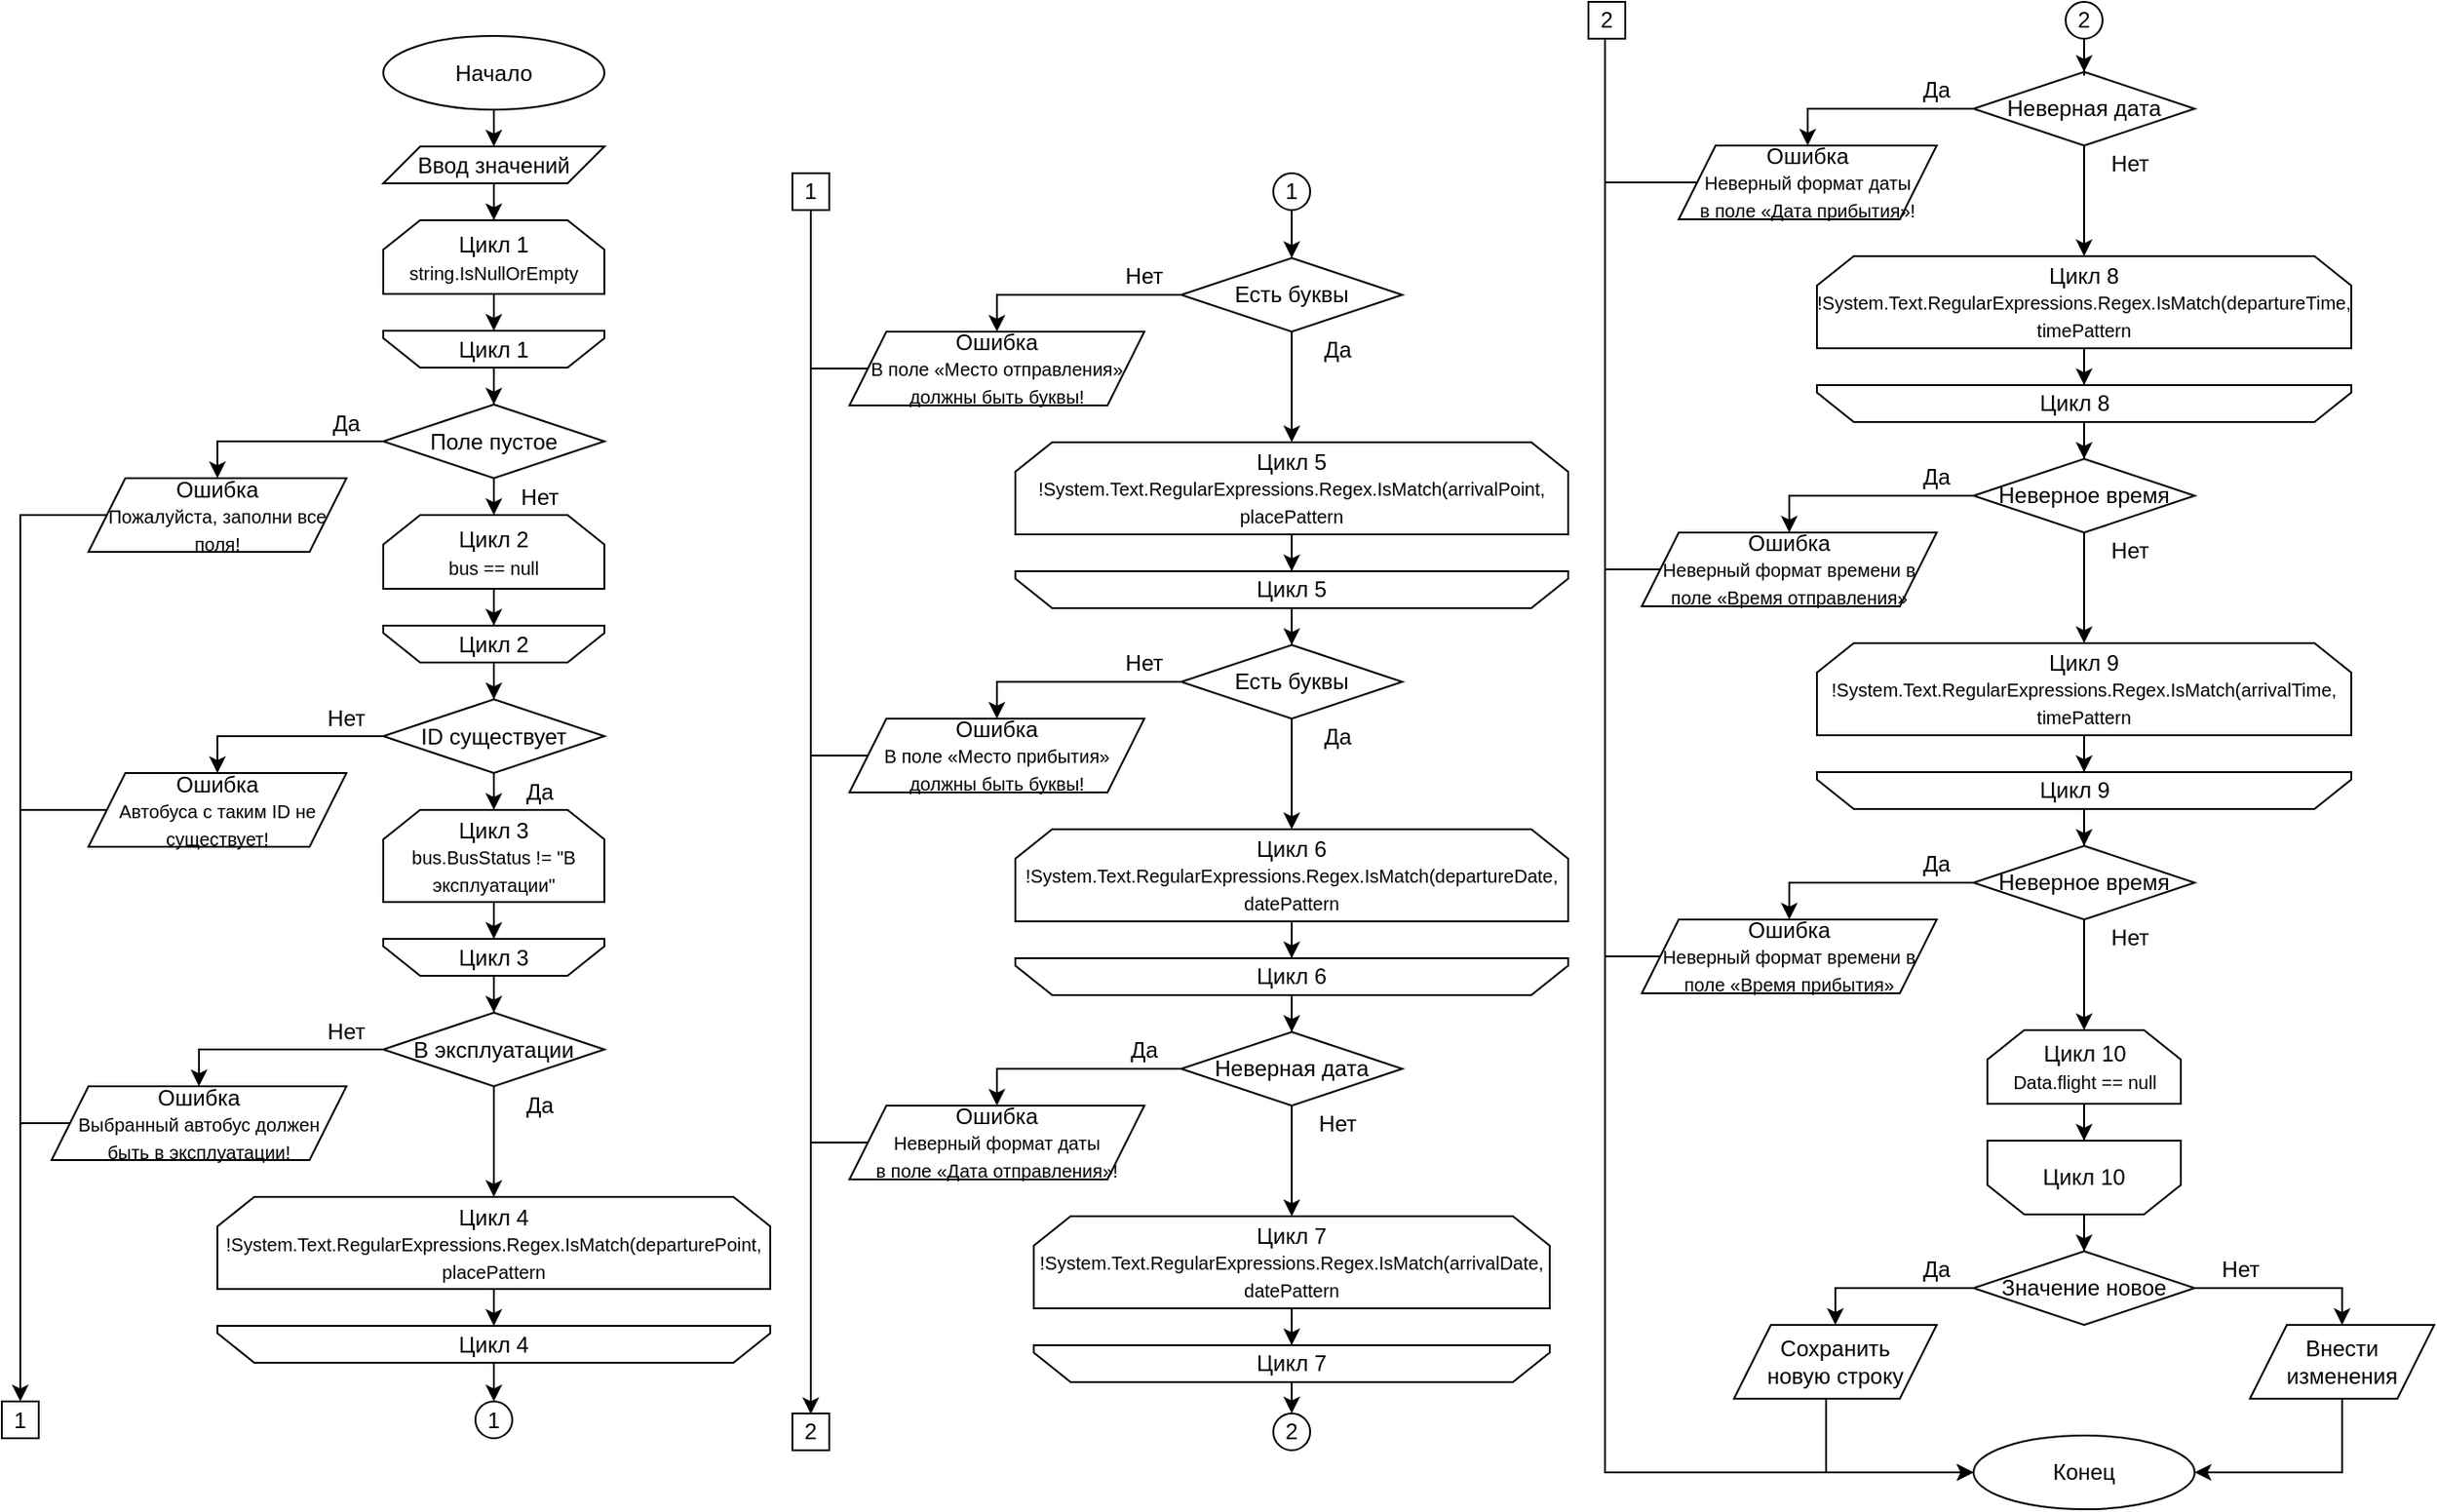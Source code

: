 <mxfile version="24.7.8" pages="6">
  <diagram id="EC1ovMBbOlfkQJTIohDs" name="Flights">
    <mxGraphModel dx="2449" dy="1606" grid="0" gridSize="10" guides="1" tooltips="1" connect="1" arrows="1" fold="1" page="0" pageScale="1" pageWidth="827" pageHeight="1169" math="0" shadow="0">
      <root>
        <mxCell id="0" />
        <mxCell id="1" parent="0" />
        <mxCell id="AZ_xCfwsIbXF0odujIhw-3" style="edgeStyle=orthogonalEdgeStyle;rounded=0;orthogonalLoop=1;jettySize=auto;html=1;entryX=0.5;entryY=0;entryDx=0;entryDy=0;" parent="1" source="AZ_xCfwsIbXF0odujIhw-1" target="AZ_xCfwsIbXF0odujIhw-2" edge="1">
          <mxGeometry relative="1" as="geometry" />
        </mxCell>
        <mxCell id="AZ_xCfwsIbXF0odujIhw-1" value="Начало" style="ellipse;whiteSpace=wrap;html=1;" parent="1" vertex="1">
          <mxGeometry x="79" y="-34.5" width="120" height="40" as="geometry" />
        </mxCell>
        <mxCell id="AZ_xCfwsIbXF0odujIhw-6" style="edgeStyle=orthogonalEdgeStyle;rounded=0;orthogonalLoop=1;jettySize=auto;html=1;entryX=0.5;entryY=0;entryDx=0;entryDy=0;" parent="1" source="AZ_xCfwsIbXF0odujIhw-2" target="AZ_xCfwsIbXF0odujIhw-5" edge="1">
          <mxGeometry relative="1" as="geometry" />
        </mxCell>
        <mxCell id="AZ_xCfwsIbXF0odujIhw-2" value="Ввод значений" style="shape=parallelogram;perimeter=parallelogramPerimeter;whiteSpace=wrap;html=1;fixedSize=1;" parent="1" vertex="1">
          <mxGeometry x="79" y="25.5" width="120" height="20" as="geometry" />
        </mxCell>
        <mxCell id="AZ_xCfwsIbXF0odujIhw-16" style="edgeStyle=orthogonalEdgeStyle;rounded=0;orthogonalLoop=1;jettySize=auto;html=1;entryX=0.5;entryY=1;entryDx=0;entryDy=0;" parent="1" source="AZ_xCfwsIbXF0odujIhw-5" target="AZ_xCfwsIbXF0odujIhw-14" edge="1">
          <mxGeometry relative="1" as="geometry" />
        </mxCell>
        <mxCell id="AZ_xCfwsIbXF0odujIhw-5" value="Цикл 1&lt;br&gt;&lt;font style=&quot;font-size: 10px;&quot;&gt;string.IsNullOrEmpty&lt;/font&gt;" style="shape=loopLimit;whiteSpace=wrap;html=1;" parent="1" vertex="1">
          <mxGeometry x="79" y="65.5" width="120" height="40" as="geometry" />
        </mxCell>
        <mxCell id="AZ_xCfwsIbXF0odujIhw-21" style="edgeStyle=orthogonalEdgeStyle;rounded=0;orthogonalLoop=1;jettySize=auto;html=1;entryX=0.5;entryY=0;entryDx=0;entryDy=0;" parent="1" source="AZ_xCfwsIbXF0odujIhw-14" target="AZ_xCfwsIbXF0odujIhw-17" edge="1">
          <mxGeometry relative="1" as="geometry" />
        </mxCell>
        <mxCell id="AZ_xCfwsIbXF0odujIhw-19" style="edgeStyle=orthogonalEdgeStyle;rounded=0;orthogonalLoop=1;jettySize=auto;html=1;entryX=0.5;entryY=0;entryDx=0;entryDy=0;" parent="1" source="AZ_xCfwsIbXF0odujIhw-17" target="AZ_xCfwsIbXF0odujIhw-18" edge="1">
          <mxGeometry relative="1" as="geometry" />
        </mxCell>
        <mxCell id="AZ_xCfwsIbXF0odujIhw-23" style="edgeStyle=orthogonalEdgeStyle;rounded=0;orthogonalLoop=1;jettySize=auto;html=1;entryX=0.5;entryY=0;entryDx=0;entryDy=0;" parent="1" source="AZ_xCfwsIbXF0odujIhw-17" target="AZ_xCfwsIbXF0odujIhw-22" edge="1">
          <mxGeometry relative="1" as="geometry" />
        </mxCell>
        <mxCell id="AZ_xCfwsIbXF0odujIhw-17" value="Поле пустое" style="rhombus;whiteSpace=wrap;html=1;" parent="1" vertex="1">
          <mxGeometry x="79" y="165.5" width="120" height="40" as="geometry" />
        </mxCell>
        <mxCell id="OvKCwNrRggis_gEX_jeD-2" style="edgeStyle=orthogonalEdgeStyle;rounded=0;orthogonalLoop=1;jettySize=auto;html=1;entryX=0.5;entryY=0;entryDx=0;entryDy=0;" edge="1" parent="1" source="AZ_xCfwsIbXF0odujIhw-18" target="OvKCwNrRggis_gEX_jeD-1">
          <mxGeometry relative="1" as="geometry" />
        </mxCell>
        <mxCell id="AZ_xCfwsIbXF0odujIhw-18" value="Ошибка&lt;br&gt;&lt;font style=&quot;font-size: 10px;&quot;&gt;Пожалуйста, заполни все поля!&lt;/font&gt;" style="shape=parallelogram;perimeter=parallelogramPerimeter;whiteSpace=wrap;html=1;fixedSize=1;" parent="1" vertex="1">
          <mxGeometry x="-81" y="205.5" width="140" height="40" as="geometry" />
        </mxCell>
        <mxCell id="AZ_xCfwsIbXF0odujIhw-20" value="Да" style="text;html=1;align=center;verticalAlign=middle;whiteSpace=wrap;rounded=0;" parent="1" vertex="1">
          <mxGeometry x="49" y="165.5" width="20" height="20" as="geometry" />
        </mxCell>
        <mxCell id="AZ_xCfwsIbXF0odujIhw-30" style="edgeStyle=orthogonalEdgeStyle;rounded=0;orthogonalLoop=1;jettySize=auto;html=1;entryX=0.5;entryY=1;entryDx=0;entryDy=0;" parent="1" source="AZ_xCfwsIbXF0odujIhw-22" target="AZ_xCfwsIbXF0odujIhw-27" edge="1">
          <mxGeometry relative="1" as="geometry" />
        </mxCell>
        <mxCell id="AZ_xCfwsIbXF0odujIhw-22" value="Цикл 2&lt;br&gt;&lt;font style=&quot;font-size: 10px;&quot;&gt;bus == null&lt;/font&gt;" style="shape=loopLimit;whiteSpace=wrap;html=1;" parent="1" vertex="1">
          <mxGeometry x="79" y="225.5" width="120" height="40" as="geometry" />
        </mxCell>
        <mxCell id="AZ_xCfwsIbXF0odujIhw-24" value="Нет" style="text;html=1;align=center;verticalAlign=middle;whiteSpace=wrap;rounded=0;" parent="1" vertex="1">
          <mxGeometry x="149" y="205.5" width="30" height="20" as="geometry" />
        </mxCell>
        <mxCell id="AZ_xCfwsIbXF0odujIhw-25" value="" style="group" parent="1" vertex="1" connectable="0">
          <mxGeometry x="79" y="125.5" width="120" height="20" as="geometry" />
        </mxCell>
        <mxCell id="AZ_xCfwsIbXF0odujIhw-14" value="" style="shape=loopLimit;whiteSpace=wrap;html=1;rotation=-180;direction=east;" parent="AZ_xCfwsIbXF0odujIhw-25" vertex="1">
          <mxGeometry width="120" height="20" as="geometry" />
        </mxCell>
        <mxCell id="AZ_xCfwsIbXF0odujIhw-15" value="Цикл 1" style="text;html=1;align=center;verticalAlign=middle;whiteSpace=wrap;rounded=0;direction=west;" parent="AZ_xCfwsIbXF0odujIhw-25" vertex="1">
          <mxGeometry x="30" y="2.5" width="60" height="15" as="geometry" />
        </mxCell>
        <mxCell id="AZ_xCfwsIbXF0odujIhw-26" value="" style="group" parent="1" vertex="1" connectable="0">
          <mxGeometry x="79" y="285.5" width="120" height="20" as="geometry" />
        </mxCell>
        <mxCell id="AZ_xCfwsIbXF0odujIhw-27" value="" style="shape=loopLimit;whiteSpace=wrap;html=1;rotation=-180;direction=east;" parent="AZ_xCfwsIbXF0odujIhw-26" vertex="1">
          <mxGeometry width="120" height="20" as="geometry" />
        </mxCell>
        <mxCell id="AZ_xCfwsIbXF0odujIhw-28" value="Цикл 2" style="text;html=1;align=center;verticalAlign=middle;whiteSpace=wrap;rounded=0;direction=west;" parent="AZ_xCfwsIbXF0odujIhw-26" vertex="1">
          <mxGeometry x="30" y="2.5" width="60" height="15" as="geometry" />
        </mxCell>
        <mxCell id="AZ_xCfwsIbXF0odujIhw-33" style="edgeStyle=orthogonalEdgeStyle;rounded=0;orthogonalLoop=1;jettySize=auto;html=1;entryX=0.5;entryY=0;entryDx=0;entryDy=0;" parent="1" source="AZ_xCfwsIbXF0odujIhw-31" target="AZ_xCfwsIbXF0odujIhw-32" edge="1">
          <mxGeometry relative="1" as="geometry" />
        </mxCell>
        <mxCell id="AZ_xCfwsIbXF0odujIhw-41" style="edgeStyle=orthogonalEdgeStyle;rounded=0;orthogonalLoop=1;jettySize=auto;html=1;entryX=0.5;entryY=0;entryDx=0;entryDy=0;" parent="1" source="AZ_xCfwsIbXF0odujIhw-31" target="AZ_xCfwsIbXF0odujIhw-40" edge="1">
          <mxGeometry relative="1" as="geometry" />
        </mxCell>
        <mxCell id="AZ_xCfwsIbXF0odujIhw-31" value="ID существует" style="rhombus;whiteSpace=wrap;html=1;" parent="1" vertex="1">
          <mxGeometry x="79" y="325.5" width="120" height="40" as="geometry" />
        </mxCell>
        <mxCell id="AZ_xCfwsIbXF0odujIhw-169" style="edgeStyle=orthogonalEdgeStyle;rounded=0;orthogonalLoop=1;jettySize=auto;html=1;endArrow=none;endFill=0;" parent="1" source="AZ_xCfwsIbXF0odujIhw-32" edge="1">
          <mxGeometry relative="1" as="geometry">
            <mxPoint x="-118" y="385.5" as="targetPoint" />
          </mxGeometry>
        </mxCell>
        <mxCell id="AZ_xCfwsIbXF0odujIhw-32" value="Ошибка&lt;br&gt;&lt;font style=&quot;font-size: 10px;&quot;&gt;Автобуса с таким ID не существует!&lt;/font&gt;" style="shape=parallelogram;perimeter=parallelogramPerimeter;whiteSpace=wrap;html=1;fixedSize=1;" parent="1" vertex="1">
          <mxGeometry x="-81" y="365.5" width="140" height="40" as="geometry" />
        </mxCell>
        <mxCell id="AZ_xCfwsIbXF0odujIhw-34" value="Нет" style="text;html=1;align=center;verticalAlign=middle;whiteSpace=wrap;rounded=0;" parent="1" vertex="1">
          <mxGeometry x="44" y="325.5" width="30" height="20" as="geometry" />
        </mxCell>
        <mxCell id="AZ_xCfwsIbXF0odujIhw-35" style="edgeStyle=orthogonalEdgeStyle;rounded=0;orthogonalLoop=1;jettySize=auto;html=1;entryX=0.5;entryY=0;entryDx=0;entryDy=0;" parent="1" source="AZ_xCfwsIbXF0odujIhw-27" target="AZ_xCfwsIbXF0odujIhw-31" edge="1">
          <mxGeometry relative="1" as="geometry" />
        </mxCell>
        <mxCell id="AZ_xCfwsIbXF0odujIhw-36" value="Да" style="text;html=1;align=center;verticalAlign=middle;whiteSpace=wrap;rounded=0;" parent="1" vertex="1">
          <mxGeometry x="154" y="365.5" width="20" height="20" as="geometry" />
        </mxCell>
        <mxCell id="AZ_xCfwsIbXF0odujIhw-45" style="edgeStyle=orthogonalEdgeStyle;rounded=0;orthogonalLoop=1;jettySize=auto;html=1;entryX=0.5;entryY=1;entryDx=0;entryDy=0;" parent="1" source="AZ_xCfwsIbXF0odujIhw-40" target="AZ_xCfwsIbXF0odujIhw-43" edge="1">
          <mxGeometry relative="1" as="geometry" />
        </mxCell>
        <mxCell id="AZ_xCfwsIbXF0odujIhw-40" value="Цикл 3&lt;br&gt;&lt;font style=&quot;font-size: 10px;&quot;&gt;bus.BusStatus != &quot;В эксплуатации&quot;&lt;/font&gt;" style="shape=loopLimit;whiteSpace=wrap;html=1;" parent="1" vertex="1">
          <mxGeometry x="79" y="385.5" width="120" height="50" as="geometry" />
        </mxCell>
        <mxCell id="AZ_xCfwsIbXF0odujIhw-42" value="" style="group" parent="1" vertex="1" connectable="0">
          <mxGeometry x="79" y="455.5" width="120" height="20" as="geometry" />
        </mxCell>
        <mxCell id="AZ_xCfwsIbXF0odujIhw-43" value="" style="shape=loopLimit;whiteSpace=wrap;html=1;rotation=-180;direction=east;" parent="AZ_xCfwsIbXF0odujIhw-42" vertex="1">
          <mxGeometry width="120" height="20" as="geometry" />
        </mxCell>
        <mxCell id="AZ_xCfwsIbXF0odujIhw-44" value="Цикл 3" style="text;html=1;align=center;verticalAlign=middle;whiteSpace=wrap;rounded=0;direction=west;" parent="AZ_xCfwsIbXF0odujIhw-42" vertex="1">
          <mxGeometry x="30" y="2.5" width="60" height="15" as="geometry" />
        </mxCell>
        <mxCell id="AZ_xCfwsIbXF0odujIhw-52" style="edgeStyle=orthogonalEdgeStyle;rounded=0;orthogonalLoop=1;jettySize=auto;html=1;entryX=0.5;entryY=0;entryDx=0;entryDy=0;" parent="1" source="AZ_xCfwsIbXF0odujIhw-46" target="AZ_xCfwsIbXF0odujIhw-51" edge="1">
          <mxGeometry relative="1" as="geometry" />
        </mxCell>
        <mxCell id="AZ_xCfwsIbXF0odujIhw-55" style="edgeStyle=orthogonalEdgeStyle;rounded=0;orthogonalLoop=1;jettySize=auto;html=1;entryX=0.5;entryY=0;entryDx=0;entryDy=0;" parent="1" source="AZ_xCfwsIbXF0odujIhw-46" target="AZ_xCfwsIbXF0odujIhw-54" edge="1">
          <mxGeometry relative="1" as="geometry" />
        </mxCell>
        <mxCell id="AZ_xCfwsIbXF0odujIhw-46" value="В эксплуатации" style="rhombus;whiteSpace=wrap;html=1;" parent="1" vertex="1">
          <mxGeometry x="79" y="495.5" width="120" height="40" as="geometry" />
        </mxCell>
        <mxCell id="AZ_xCfwsIbXF0odujIhw-50" style="edgeStyle=orthogonalEdgeStyle;rounded=0;orthogonalLoop=1;jettySize=auto;html=1;entryX=0.5;entryY=0;entryDx=0;entryDy=0;" parent="1" source="AZ_xCfwsIbXF0odujIhw-43" target="AZ_xCfwsIbXF0odujIhw-46" edge="1">
          <mxGeometry relative="1" as="geometry" />
        </mxCell>
        <mxCell id="OvKCwNrRggis_gEX_jeD-3" style="edgeStyle=orthogonalEdgeStyle;rounded=0;orthogonalLoop=1;jettySize=auto;html=1;endArrow=none;endFill=0;" edge="1" parent="1" source="AZ_xCfwsIbXF0odujIhw-51">
          <mxGeometry relative="1" as="geometry">
            <mxPoint x="-117.519" y="555.5" as="targetPoint" />
            <Array as="points">
              <mxPoint x="-118" y="555.5" />
              <mxPoint x="-118" y="556.5" />
              <mxPoint x="-117" y="556.5" />
            </Array>
          </mxGeometry>
        </mxCell>
        <mxCell id="AZ_xCfwsIbXF0odujIhw-51" value="Ошибка&lt;br&gt;&lt;font style=&quot;font-size: 10px;&quot;&gt;Выбранный автобус должен&lt;br&gt;быть в эксплуатации!&lt;/font&gt;" style="shape=parallelogram;perimeter=parallelogramPerimeter;whiteSpace=wrap;html=1;fixedSize=1;" parent="1" vertex="1">
          <mxGeometry x="-101" y="535.5" width="160" height="40" as="geometry" />
        </mxCell>
        <mxCell id="AZ_xCfwsIbXF0odujIhw-53" value="Нет" style="text;html=1;align=center;verticalAlign=middle;whiteSpace=wrap;rounded=0;" parent="1" vertex="1">
          <mxGeometry x="44" y="495.5" width="30" height="20" as="geometry" />
        </mxCell>
        <mxCell id="AZ_xCfwsIbXF0odujIhw-61" style="edgeStyle=orthogonalEdgeStyle;rounded=0;orthogonalLoop=1;jettySize=auto;html=1;entryX=0.5;entryY=1;entryDx=0;entryDy=0;" parent="1" source="AZ_xCfwsIbXF0odujIhw-54" target="AZ_xCfwsIbXF0odujIhw-58" edge="1">
          <mxGeometry relative="1" as="geometry" />
        </mxCell>
        <mxCell id="AZ_xCfwsIbXF0odujIhw-54" value="Цикл 4&lt;br&gt;&lt;font style=&quot;font-size: 10px;&quot;&gt;!System.Text.RegularExpressions.Regex.IsMatch(departurePoint, placePattern&lt;/font&gt;" style="shape=loopLimit;whiteSpace=wrap;html=1;" parent="1" vertex="1">
          <mxGeometry x="-11" y="595.5" width="300" height="50" as="geometry" />
        </mxCell>
        <mxCell id="AZ_xCfwsIbXF0odujIhw-56" value="Да" style="text;html=1;align=center;verticalAlign=middle;whiteSpace=wrap;rounded=0;" parent="1" vertex="1">
          <mxGeometry x="154" y="535.5" width="20" height="20" as="geometry" />
        </mxCell>
        <mxCell id="AZ_xCfwsIbXF0odujIhw-57" value="" style="group" parent="1" vertex="1" connectable="0">
          <mxGeometry x="-11" y="665.5" width="300" height="20" as="geometry" />
        </mxCell>
        <mxCell id="AZ_xCfwsIbXF0odujIhw-58" value="" style="shape=loopLimit;whiteSpace=wrap;html=1;rotation=-180;direction=east;" parent="AZ_xCfwsIbXF0odujIhw-57" vertex="1">
          <mxGeometry width="300" height="20" as="geometry" />
        </mxCell>
        <mxCell id="AZ_xCfwsIbXF0odujIhw-59" value="Цикл 4" style="text;html=1;align=center;verticalAlign=middle;whiteSpace=wrap;rounded=0;direction=west;" parent="AZ_xCfwsIbXF0odujIhw-57" vertex="1">
          <mxGeometry x="75" y="2.5" width="150" height="15" as="geometry" />
        </mxCell>
        <mxCell id="AZ_xCfwsIbXF0odujIhw-65" style="edgeStyle=orthogonalEdgeStyle;rounded=0;orthogonalLoop=1;jettySize=auto;html=1;entryX=0.5;entryY=0;entryDx=0;entryDy=0;" parent="1" source="AZ_xCfwsIbXF0odujIhw-60" target="AZ_xCfwsIbXF0odujIhw-64" edge="1">
          <mxGeometry relative="1" as="geometry" />
        </mxCell>
        <mxCell id="AZ_xCfwsIbXF0odujIhw-69" style="edgeStyle=orthogonalEdgeStyle;rounded=0;orthogonalLoop=1;jettySize=auto;html=1;entryX=0.5;entryY=0;entryDx=0;entryDy=0;" parent="1" source="AZ_xCfwsIbXF0odujIhw-60" target="AZ_xCfwsIbXF0odujIhw-67" edge="1">
          <mxGeometry relative="1" as="geometry" />
        </mxCell>
        <mxCell id="AZ_xCfwsIbXF0odujIhw-60" value="Есть буквы" style="rhombus;whiteSpace=wrap;html=1;" parent="1" vertex="1">
          <mxGeometry x="512" y="86" width="120" height="40" as="geometry" />
        </mxCell>
        <mxCell id="AZ_xCfwsIbXF0odujIhw-171" style="edgeStyle=orthogonalEdgeStyle;rounded=0;orthogonalLoop=1;jettySize=auto;html=1;endArrow=none;endFill=0;" parent="1" source="AZ_xCfwsIbXF0odujIhw-64" edge="1">
          <mxGeometry relative="1" as="geometry">
            <mxPoint x="312" y="146" as="targetPoint" />
            <Array as="points">
              <mxPoint x="311" y="146" />
              <mxPoint x="311" y="146" />
            </Array>
          </mxGeometry>
        </mxCell>
        <mxCell id="AZ_xCfwsIbXF0odujIhw-64" value="Ошибка&lt;br&gt;&lt;font style=&quot;font-size: 10px;&quot;&gt;В поле «Место отправления»&lt;br&gt;должны быть буквы!&lt;/font&gt;" style="shape=parallelogram;perimeter=parallelogramPerimeter;whiteSpace=wrap;html=1;fixedSize=1;" parent="1" vertex="1">
          <mxGeometry x="332" y="126" width="160" height="40" as="geometry" />
        </mxCell>
        <mxCell id="AZ_xCfwsIbXF0odujIhw-66" value="Нет" style="text;html=1;align=center;verticalAlign=middle;whiteSpace=wrap;rounded=0;" parent="1" vertex="1">
          <mxGeometry x="477" y="86" width="30" height="20" as="geometry" />
        </mxCell>
        <mxCell id="AZ_xCfwsIbXF0odujIhw-74" style="edgeStyle=orthogonalEdgeStyle;rounded=0;orthogonalLoop=1;jettySize=auto;html=1;entryX=0.5;entryY=1;entryDx=0;entryDy=0;" parent="1" source="AZ_xCfwsIbXF0odujIhw-67" target="AZ_xCfwsIbXF0odujIhw-72" edge="1">
          <mxGeometry relative="1" as="geometry" />
        </mxCell>
        <mxCell id="AZ_xCfwsIbXF0odujIhw-67" value="Цикл 5&lt;br&gt;&lt;font style=&quot;font-size: 10px;&quot;&gt;!System.Text.RegularExpressions.Regex.IsMatch(arrivalPoint, placePattern&lt;/font&gt;" style="shape=loopLimit;whiteSpace=wrap;html=1;" parent="1" vertex="1">
          <mxGeometry x="422" y="186" width="300" height="50" as="geometry" />
        </mxCell>
        <mxCell id="AZ_xCfwsIbXF0odujIhw-70" value="Да" style="text;html=1;align=center;verticalAlign=middle;whiteSpace=wrap;rounded=0;" parent="1" vertex="1">
          <mxGeometry x="587" y="126" width="20" height="20" as="geometry" />
        </mxCell>
        <mxCell id="AZ_xCfwsIbXF0odujIhw-71" value="" style="group" parent="1" vertex="1" connectable="0">
          <mxGeometry x="422" y="256" width="300" height="20" as="geometry" />
        </mxCell>
        <mxCell id="AZ_xCfwsIbXF0odujIhw-72" value="" style="shape=loopLimit;whiteSpace=wrap;html=1;rotation=-180;direction=east;" parent="AZ_xCfwsIbXF0odujIhw-71" vertex="1">
          <mxGeometry width="300" height="20" as="geometry" />
        </mxCell>
        <mxCell id="AZ_xCfwsIbXF0odujIhw-73" value="Цикл 5" style="text;html=1;align=center;verticalAlign=middle;whiteSpace=wrap;rounded=0;direction=west;" parent="AZ_xCfwsIbXF0odujIhw-71" vertex="1">
          <mxGeometry x="75" y="2.5" width="150" height="15" as="geometry" />
        </mxCell>
        <mxCell id="AZ_xCfwsIbXF0odujIhw-78" style="edgeStyle=orthogonalEdgeStyle;rounded=0;orthogonalLoop=1;jettySize=auto;html=1;entryX=0.5;entryY=0;entryDx=0;entryDy=0;" parent="1" source="AZ_xCfwsIbXF0odujIhw-75" target="AZ_xCfwsIbXF0odujIhw-77" edge="1">
          <mxGeometry relative="1" as="geometry" />
        </mxCell>
        <mxCell id="AZ_xCfwsIbXF0odujIhw-81" style="edgeStyle=orthogonalEdgeStyle;rounded=0;orthogonalLoop=1;jettySize=auto;html=1;entryX=0.5;entryY=0;entryDx=0;entryDy=0;" parent="1" source="AZ_xCfwsIbXF0odujIhw-75" target="AZ_xCfwsIbXF0odujIhw-80" edge="1">
          <mxGeometry relative="1" as="geometry" />
        </mxCell>
        <mxCell id="AZ_xCfwsIbXF0odujIhw-75" value="Есть буквы" style="rhombus;whiteSpace=wrap;html=1;" parent="1" vertex="1">
          <mxGeometry x="512" y="296" width="120" height="40" as="geometry" />
        </mxCell>
        <mxCell id="AZ_xCfwsIbXF0odujIhw-76" style="edgeStyle=orthogonalEdgeStyle;rounded=0;orthogonalLoop=1;jettySize=auto;html=1;entryX=0.5;entryY=0;entryDx=0;entryDy=0;" parent="1" source="AZ_xCfwsIbXF0odujIhw-72" target="AZ_xCfwsIbXF0odujIhw-75" edge="1">
          <mxGeometry relative="1" as="geometry" />
        </mxCell>
        <mxCell id="AZ_xCfwsIbXF0odujIhw-172" style="edgeStyle=orthogonalEdgeStyle;rounded=0;orthogonalLoop=1;jettySize=auto;html=1;endArrow=none;endFill=0;" parent="1" source="AZ_xCfwsIbXF0odujIhw-77" edge="1">
          <mxGeometry relative="1" as="geometry">
            <mxPoint x="312" y="356" as="targetPoint" />
            <Array as="points">
              <mxPoint x="311" y="356" />
              <mxPoint x="311" y="356" />
            </Array>
          </mxGeometry>
        </mxCell>
        <mxCell id="AZ_xCfwsIbXF0odujIhw-77" value="Ошибка&lt;br&gt;&lt;font style=&quot;font-size: 10px;&quot;&gt;В поле «Место прибытия»&lt;br&gt;должны быть буквы!&lt;/font&gt;" style="shape=parallelogram;perimeter=parallelogramPerimeter;whiteSpace=wrap;html=1;fixedSize=1;" parent="1" vertex="1">
          <mxGeometry x="332" y="336" width="160" height="40" as="geometry" />
        </mxCell>
        <mxCell id="AZ_xCfwsIbXF0odujIhw-79" value="Нет" style="text;html=1;align=center;verticalAlign=middle;whiteSpace=wrap;rounded=0;" parent="1" vertex="1">
          <mxGeometry x="477" y="296" width="30" height="20" as="geometry" />
        </mxCell>
        <mxCell id="AZ_xCfwsIbXF0odujIhw-88" style="edgeStyle=orthogonalEdgeStyle;rounded=0;orthogonalLoop=1;jettySize=auto;html=1;entryX=0.5;entryY=1;entryDx=0;entryDy=0;" parent="1" source="AZ_xCfwsIbXF0odujIhw-80" target="AZ_xCfwsIbXF0odujIhw-85" edge="1">
          <mxGeometry relative="1" as="geometry" />
        </mxCell>
        <mxCell id="AZ_xCfwsIbXF0odujIhw-80" value="Цикл 6&lt;br&gt;&lt;font style=&quot;font-size: 10px;&quot;&gt;!System.Text.RegularExpressions.Regex.IsMatch(departureDate, datePattern&lt;/font&gt;" style="shape=loopLimit;whiteSpace=wrap;html=1;" parent="1" vertex="1">
          <mxGeometry x="422" y="396" width="300" height="50" as="geometry" />
        </mxCell>
        <mxCell id="AZ_xCfwsIbXF0odujIhw-82" value="Да" style="text;html=1;align=center;verticalAlign=middle;whiteSpace=wrap;rounded=0;" parent="1" vertex="1">
          <mxGeometry x="587" y="336" width="20" height="20" as="geometry" />
        </mxCell>
        <mxCell id="AZ_xCfwsIbXF0odujIhw-84" value="" style="group" parent="1" vertex="1" connectable="0">
          <mxGeometry x="422" y="466" width="300" height="20" as="geometry" />
        </mxCell>
        <mxCell id="AZ_xCfwsIbXF0odujIhw-85" value="" style="shape=loopLimit;whiteSpace=wrap;html=1;rotation=-180;direction=east;" parent="AZ_xCfwsIbXF0odujIhw-84" vertex="1">
          <mxGeometry width="300" height="20" as="geometry" />
        </mxCell>
        <mxCell id="AZ_xCfwsIbXF0odujIhw-86" value="Цикл 6" style="text;html=1;align=center;verticalAlign=middle;whiteSpace=wrap;rounded=0;direction=west;" parent="AZ_xCfwsIbXF0odujIhw-84" vertex="1">
          <mxGeometry x="75" y="2.5" width="150" height="15" as="geometry" />
        </mxCell>
        <mxCell id="AZ_xCfwsIbXF0odujIhw-93" style="edgeStyle=orthogonalEdgeStyle;rounded=0;orthogonalLoop=1;jettySize=auto;html=1;entryX=0.5;entryY=0;entryDx=0;entryDy=0;" parent="1" source="AZ_xCfwsIbXF0odujIhw-89" target="AZ_xCfwsIbXF0odujIhw-92" edge="1">
          <mxGeometry relative="1" as="geometry" />
        </mxCell>
        <mxCell id="AZ_xCfwsIbXF0odujIhw-96" style="edgeStyle=orthogonalEdgeStyle;rounded=0;orthogonalLoop=1;jettySize=auto;html=1;entryX=0.5;entryY=0;entryDx=0;entryDy=0;" parent="1" source="AZ_xCfwsIbXF0odujIhw-89" target="AZ_xCfwsIbXF0odujIhw-95" edge="1">
          <mxGeometry relative="1" as="geometry" />
        </mxCell>
        <mxCell id="AZ_xCfwsIbXF0odujIhw-89" value="Неверная дата" style="rhombus;whiteSpace=wrap;html=1;" parent="1" vertex="1">
          <mxGeometry x="512" y="506" width="120" height="40" as="geometry" />
        </mxCell>
        <mxCell id="AZ_xCfwsIbXF0odujIhw-91" style="edgeStyle=orthogonalEdgeStyle;rounded=0;orthogonalLoop=1;jettySize=auto;html=1;entryX=0.5;entryY=0;entryDx=0;entryDy=0;" parent="1" source="AZ_xCfwsIbXF0odujIhw-85" target="AZ_xCfwsIbXF0odujIhw-89" edge="1">
          <mxGeometry relative="1" as="geometry" />
        </mxCell>
        <mxCell id="AZ_xCfwsIbXF0odujIhw-173" style="edgeStyle=orthogonalEdgeStyle;rounded=0;orthogonalLoop=1;jettySize=auto;html=1;endArrow=none;endFill=0;" parent="1" source="AZ_xCfwsIbXF0odujIhw-92" edge="1">
          <mxGeometry relative="1" as="geometry">
            <mxPoint x="311" y="566" as="targetPoint" />
          </mxGeometry>
        </mxCell>
        <mxCell id="AZ_xCfwsIbXF0odujIhw-92" value="Ошибка&lt;br&gt;&lt;span style=&quot;font-size: 10px;&quot;&gt;Неверный формат даты&lt;br&gt;в поле «Дата отправления»!&lt;/span&gt;" style="shape=parallelogram;perimeter=parallelogramPerimeter;whiteSpace=wrap;html=1;fixedSize=1;" parent="1" vertex="1">
          <mxGeometry x="332" y="546" width="160" height="40" as="geometry" />
        </mxCell>
        <mxCell id="AZ_xCfwsIbXF0odujIhw-94" value="Да" style="text;html=1;align=center;verticalAlign=middle;whiteSpace=wrap;rounded=0;" parent="1" vertex="1">
          <mxGeometry x="482" y="506" width="20" height="20" as="geometry" />
        </mxCell>
        <mxCell id="AZ_xCfwsIbXF0odujIhw-102" style="edgeStyle=orthogonalEdgeStyle;rounded=0;orthogonalLoop=1;jettySize=auto;html=1;entryX=0.5;entryY=1;entryDx=0;entryDy=0;" parent="1" source="AZ_xCfwsIbXF0odujIhw-95" target="AZ_xCfwsIbXF0odujIhw-100" edge="1">
          <mxGeometry relative="1" as="geometry" />
        </mxCell>
        <mxCell id="AZ_xCfwsIbXF0odujIhw-95" value="Цикл 7&lt;br&gt;&lt;font style=&quot;font-size: 10px;&quot;&gt;!System.Text.RegularExpressions.Regex.IsMatch(arrivalDate, datePattern&lt;/font&gt;" style="shape=loopLimit;whiteSpace=wrap;html=1;" parent="1" vertex="1">
          <mxGeometry x="432" y="606" width="280" height="50" as="geometry" />
        </mxCell>
        <mxCell id="AZ_xCfwsIbXF0odujIhw-97" value="Нет" style="text;html=1;align=center;verticalAlign=middle;whiteSpace=wrap;rounded=0;" parent="1" vertex="1">
          <mxGeometry x="582" y="546" width="30" height="20" as="geometry" />
        </mxCell>
        <mxCell id="AZ_xCfwsIbXF0odujIhw-99" value="" style="group" parent="1" vertex="1" connectable="0">
          <mxGeometry x="432" y="676" width="280" height="20" as="geometry" />
        </mxCell>
        <mxCell id="AZ_xCfwsIbXF0odujIhw-100" value="" style="shape=loopLimit;whiteSpace=wrap;html=1;rotation=-180;direction=east;" parent="AZ_xCfwsIbXF0odujIhw-99" vertex="1">
          <mxGeometry width="280" height="20" as="geometry" />
        </mxCell>
        <mxCell id="AZ_xCfwsIbXF0odujIhw-101" value="Цикл 7" style="text;html=1;align=center;verticalAlign=middle;whiteSpace=wrap;rounded=0;direction=west;" parent="AZ_xCfwsIbXF0odujIhw-99" vertex="1">
          <mxGeometry x="70" y="2.5" width="140" height="15" as="geometry" />
        </mxCell>
        <mxCell id="AZ_xCfwsIbXF0odujIhw-107" style="edgeStyle=orthogonalEdgeStyle;rounded=0;orthogonalLoop=1;jettySize=auto;html=1;entryX=0.5;entryY=0;entryDx=0;entryDy=0;" parent="1" source="AZ_xCfwsIbXF0odujIhw-103" target="AZ_xCfwsIbXF0odujIhw-106" edge="1">
          <mxGeometry relative="1" as="geometry" />
        </mxCell>
        <mxCell id="AZ_xCfwsIbXF0odujIhw-111" style="edgeStyle=orthogonalEdgeStyle;rounded=0;orthogonalLoop=1;jettySize=auto;html=1;entryX=0.5;entryY=0;entryDx=0;entryDy=0;" parent="1" source="AZ_xCfwsIbXF0odujIhw-103" target="AZ_xCfwsIbXF0odujIhw-110" edge="1">
          <mxGeometry relative="1" as="geometry" />
        </mxCell>
        <mxCell id="AZ_xCfwsIbXF0odujIhw-103" value="Неверная дата" style="rhombus;whiteSpace=wrap;html=1;" parent="1" vertex="1">
          <mxGeometry x="942" y="-15" width="120" height="40" as="geometry" />
        </mxCell>
        <mxCell id="AZ_xCfwsIbXF0odujIhw-174" style="edgeStyle=orthogonalEdgeStyle;rounded=0;orthogonalLoop=1;jettySize=auto;html=1;endArrow=none;endFill=0;" parent="1" source="AZ_xCfwsIbXF0odujIhw-106" edge="1">
          <mxGeometry relative="1" as="geometry">
            <mxPoint x="742" y="45" as="targetPoint" />
          </mxGeometry>
        </mxCell>
        <mxCell id="AZ_xCfwsIbXF0odujIhw-106" value="Ошибка&lt;br&gt;&lt;span style=&quot;font-size: 10px;&quot;&gt;Неверный формат даты&lt;br&gt;в поле «Дата прибытия»!&lt;/span&gt;" style="shape=parallelogram;perimeter=parallelogramPerimeter;whiteSpace=wrap;html=1;fixedSize=1;" parent="1" vertex="1">
          <mxGeometry x="782" y="25" width="140" height="40" as="geometry" />
        </mxCell>
        <mxCell id="AZ_xCfwsIbXF0odujIhw-108" value="Да" style="text;html=1;align=center;verticalAlign=middle;whiteSpace=wrap;rounded=0;" parent="1" vertex="1">
          <mxGeometry x="912" y="-15" width="20" height="20" as="geometry" />
        </mxCell>
        <mxCell id="AZ_xCfwsIbXF0odujIhw-117" style="edgeStyle=orthogonalEdgeStyle;rounded=0;orthogonalLoop=1;jettySize=auto;html=1;entryX=0.5;entryY=1;entryDx=0;entryDy=0;" parent="1" source="AZ_xCfwsIbXF0odujIhw-110" target="AZ_xCfwsIbXF0odujIhw-114" edge="1">
          <mxGeometry relative="1" as="geometry" />
        </mxCell>
        <mxCell id="AZ_xCfwsIbXF0odujIhw-110" value="Цикл 8&lt;br&gt;&lt;font style=&quot;font-size: 10px;&quot;&gt;!System.Text.RegularExpressions.Regex.IsMatch(departureTime, timePattern&lt;/font&gt;" style="shape=loopLimit;whiteSpace=wrap;html=1;" parent="1" vertex="1">
          <mxGeometry x="857" y="85" width="290" height="50" as="geometry" />
        </mxCell>
        <mxCell id="AZ_xCfwsIbXF0odujIhw-112" value="Нет" style="text;html=1;align=center;verticalAlign=middle;whiteSpace=wrap;rounded=0;" parent="1" vertex="1">
          <mxGeometry x="1012" y="25" width="30" height="20" as="geometry" />
        </mxCell>
        <mxCell id="AZ_xCfwsIbXF0odujIhw-113" value="р" style="group" parent="1" vertex="1" connectable="0">
          <mxGeometry x="857" y="155" width="290" height="20" as="geometry" />
        </mxCell>
        <mxCell id="AZ_xCfwsIbXF0odujIhw-114" value="" style="shape=loopLimit;whiteSpace=wrap;html=1;rotation=-180;direction=east;" parent="AZ_xCfwsIbXF0odujIhw-113" vertex="1">
          <mxGeometry width="290" height="20" as="geometry" />
        </mxCell>
        <mxCell id="AZ_xCfwsIbXF0odujIhw-115" value="Цикл 8" style="text;html=1;align=center;verticalAlign=middle;whiteSpace=wrap;rounded=0;direction=west;" parent="AZ_xCfwsIbXF0odujIhw-113" vertex="1">
          <mxGeometry x="70" y="2.5" width="140" height="15" as="geometry" />
        </mxCell>
        <mxCell id="AZ_xCfwsIbXF0odujIhw-121" style="edgeStyle=orthogonalEdgeStyle;rounded=0;orthogonalLoop=1;jettySize=auto;html=1;entryX=0.5;entryY=0;entryDx=0;entryDy=0;" parent="1" source="AZ_xCfwsIbXF0odujIhw-118" target="AZ_xCfwsIbXF0odujIhw-120" edge="1">
          <mxGeometry relative="1" as="geometry" />
        </mxCell>
        <mxCell id="AZ_xCfwsIbXF0odujIhw-124" style="edgeStyle=orthogonalEdgeStyle;rounded=0;orthogonalLoop=1;jettySize=auto;html=1;entryX=0.5;entryY=0;entryDx=0;entryDy=0;" parent="1" source="AZ_xCfwsIbXF0odujIhw-118" target="AZ_xCfwsIbXF0odujIhw-123" edge="1">
          <mxGeometry relative="1" as="geometry" />
        </mxCell>
        <mxCell id="AZ_xCfwsIbXF0odujIhw-118" value="Неверное время" style="rhombus;whiteSpace=wrap;html=1;" parent="1" vertex="1">
          <mxGeometry x="942" y="195" width="120" height="40" as="geometry" />
        </mxCell>
        <mxCell id="AZ_xCfwsIbXF0odujIhw-119" style="edgeStyle=orthogonalEdgeStyle;rounded=0;orthogonalLoop=1;jettySize=auto;html=1;entryX=0.5;entryY=0;entryDx=0;entryDy=0;" parent="1" source="AZ_xCfwsIbXF0odujIhw-114" target="AZ_xCfwsIbXF0odujIhw-118" edge="1">
          <mxGeometry relative="1" as="geometry" />
        </mxCell>
        <mxCell id="AZ_xCfwsIbXF0odujIhw-175" style="edgeStyle=orthogonalEdgeStyle;rounded=0;orthogonalLoop=1;jettySize=auto;html=1;endArrow=none;endFill=0;" parent="1" source="AZ_xCfwsIbXF0odujIhw-120" edge="1">
          <mxGeometry relative="1" as="geometry">
            <mxPoint x="742" y="255" as="targetPoint" />
          </mxGeometry>
        </mxCell>
        <mxCell id="AZ_xCfwsIbXF0odujIhw-120" value="Ошибка&lt;br&gt;&lt;span style=&quot;font-size: 10px;&quot;&gt;Неверный формат времени в поле «Время отправления»&lt;/span&gt;" style="shape=parallelogram;perimeter=parallelogramPerimeter;whiteSpace=wrap;html=1;fixedSize=1;" parent="1" vertex="1">
          <mxGeometry x="762" y="235" width="160" height="40" as="geometry" />
        </mxCell>
        <mxCell id="AZ_xCfwsIbXF0odujIhw-122" value="Да" style="text;html=1;align=center;verticalAlign=middle;whiteSpace=wrap;rounded=0;" parent="1" vertex="1">
          <mxGeometry x="912" y="195" width="20" height="20" as="geometry" />
        </mxCell>
        <mxCell id="AZ_xCfwsIbXF0odujIhw-130" style="edgeStyle=orthogonalEdgeStyle;rounded=0;orthogonalLoop=1;jettySize=auto;html=1;entryX=0.5;entryY=1;entryDx=0;entryDy=0;" parent="1" source="AZ_xCfwsIbXF0odujIhw-123" target="AZ_xCfwsIbXF0odujIhw-127" edge="1">
          <mxGeometry relative="1" as="geometry" />
        </mxCell>
        <mxCell id="AZ_xCfwsIbXF0odujIhw-123" value="Цикл 9&lt;br&gt;&lt;font style=&quot;font-size: 10px;&quot;&gt;!System.Text.RegularExpressions.Regex.IsMatch(arrivalTime, timePattern&lt;/font&gt;" style="shape=loopLimit;whiteSpace=wrap;html=1;" parent="1" vertex="1">
          <mxGeometry x="857" y="295" width="290" height="50" as="geometry" />
        </mxCell>
        <mxCell id="AZ_xCfwsIbXF0odujIhw-125" value="Нет" style="text;html=1;align=center;verticalAlign=middle;whiteSpace=wrap;rounded=0;" parent="1" vertex="1">
          <mxGeometry x="1012" y="235" width="30" height="20" as="geometry" />
        </mxCell>
        <mxCell id="AZ_xCfwsIbXF0odujIhw-126" value="р" style="group" parent="1" vertex="1" connectable="0">
          <mxGeometry x="857" y="365" width="290" height="20" as="geometry" />
        </mxCell>
        <mxCell id="AZ_xCfwsIbXF0odujIhw-127" value="" style="shape=loopLimit;whiteSpace=wrap;html=1;rotation=-180;direction=east;" parent="AZ_xCfwsIbXF0odujIhw-126" vertex="1">
          <mxGeometry width="290" height="20" as="geometry" />
        </mxCell>
        <mxCell id="AZ_xCfwsIbXF0odujIhw-128" value="Цикл 9" style="text;html=1;align=center;verticalAlign=middle;whiteSpace=wrap;rounded=0;direction=west;" parent="AZ_xCfwsIbXF0odujIhw-126" vertex="1">
          <mxGeometry x="70" y="2.5" width="140" height="15" as="geometry" />
        </mxCell>
        <mxCell id="AZ_xCfwsIbXF0odujIhw-134" style="edgeStyle=orthogonalEdgeStyle;rounded=0;orthogonalLoop=1;jettySize=auto;html=1;entryX=0.5;entryY=0;entryDx=0;entryDy=0;" parent="1" source="AZ_xCfwsIbXF0odujIhw-131" target="AZ_xCfwsIbXF0odujIhw-133" edge="1">
          <mxGeometry relative="1" as="geometry" />
        </mxCell>
        <mxCell id="AZ_xCfwsIbXF0odujIhw-137" style="edgeStyle=orthogonalEdgeStyle;rounded=0;orthogonalLoop=1;jettySize=auto;html=1;entryX=0.5;entryY=0;entryDx=0;entryDy=0;" parent="1" source="AZ_xCfwsIbXF0odujIhw-131" target="AZ_xCfwsIbXF0odujIhw-136" edge="1">
          <mxGeometry relative="1" as="geometry" />
        </mxCell>
        <mxCell id="AZ_xCfwsIbXF0odujIhw-131" value="Неверное время" style="rhombus;whiteSpace=wrap;html=1;" parent="1" vertex="1">
          <mxGeometry x="942" y="405" width="120" height="40" as="geometry" />
        </mxCell>
        <mxCell id="AZ_xCfwsIbXF0odujIhw-132" style="edgeStyle=orthogonalEdgeStyle;rounded=0;orthogonalLoop=1;jettySize=auto;html=1;entryX=0.5;entryY=0;entryDx=0;entryDy=0;" parent="1" source="AZ_xCfwsIbXF0odujIhw-127" target="AZ_xCfwsIbXF0odujIhw-131" edge="1">
          <mxGeometry relative="1" as="geometry" />
        </mxCell>
        <mxCell id="AZ_xCfwsIbXF0odujIhw-176" style="edgeStyle=orthogonalEdgeStyle;rounded=0;orthogonalLoop=1;jettySize=auto;html=1;endArrow=none;endFill=0;" parent="1" source="AZ_xCfwsIbXF0odujIhw-133" edge="1">
          <mxGeometry relative="1" as="geometry">
            <mxPoint x="742" y="465" as="targetPoint" />
          </mxGeometry>
        </mxCell>
        <mxCell id="AZ_xCfwsIbXF0odujIhw-133" value="Ошибка&lt;br&gt;&lt;span style=&quot;font-size: 10px;&quot;&gt;Неверный формат времени в поле «Время прибытия»&lt;/span&gt;" style="shape=parallelogram;perimeter=parallelogramPerimeter;whiteSpace=wrap;html=1;fixedSize=1;" parent="1" vertex="1">
          <mxGeometry x="762" y="445" width="160" height="40" as="geometry" />
        </mxCell>
        <mxCell id="AZ_xCfwsIbXF0odujIhw-135" value="Да" style="text;html=1;align=center;verticalAlign=middle;whiteSpace=wrap;rounded=0;" parent="1" vertex="1">
          <mxGeometry x="912" y="405" width="20" height="20" as="geometry" />
        </mxCell>
        <mxCell id="AZ_xCfwsIbXF0odujIhw-153" style="edgeStyle=orthogonalEdgeStyle;rounded=0;orthogonalLoop=1;jettySize=auto;html=1;entryX=0.5;entryY=1;entryDx=0;entryDy=0;" parent="1" source="AZ_xCfwsIbXF0odujIhw-136" target="AZ_xCfwsIbXF0odujIhw-143" edge="1">
          <mxGeometry relative="1" as="geometry" />
        </mxCell>
        <mxCell id="AZ_xCfwsIbXF0odujIhw-136" value="Цикл 10&lt;br&gt;&lt;font style=&quot;font-size: 10px;&quot;&gt;Data.flight == null&lt;/font&gt;" style="shape=loopLimit;whiteSpace=wrap;html=1;" parent="1" vertex="1">
          <mxGeometry x="949.5" y="505" width="105" height="40" as="geometry" />
        </mxCell>
        <mxCell id="AZ_xCfwsIbXF0odujIhw-138" value="Нет" style="text;html=1;align=center;verticalAlign=middle;whiteSpace=wrap;rounded=0;" parent="1" vertex="1">
          <mxGeometry x="1012" y="445" width="30" height="20" as="geometry" />
        </mxCell>
        <mxCell id="AZ_xCfwsIbXF0odujIhw-151" value="" style="group" parent="1" vertex="1" connectable="0">
          <mxGeometry x="949.5" y="565" width="105" height="40" as="geometry" />
        </mxCell>
        <mxCell id="AZ_xCfwsIbXF0odujIhw-143" value="" style="shape=loopLimit;whiteSpace=wrap;html=1;rotation=-180;" parent="AZ_xCfwsIbXF0odujIhw-151" vertex="1">
          <mxGeometry width="105" height="40" as="geometry" />
        </mxCell>
        <mxCell id="AZ_xCfwsIbXF0odujIhw-150" value="Цикл 10" style="text;html=1;align=center;verticalAlign=middle;whiteSpace=wrap;rounded=0;" parent="AZ_xCfwsIbXF0odujIhw-151" vertex="1">
          <mxGeometry x="22.5" y="5" width="60" height="30" as="geometry" />
        </mxCell>
        <mxCell id="AZ_xCfwsIbXF0odujIhw-161" style="edgeStyle=orthogonalEdgeStyle;rounded=0;orthogonalLoop=1;jettySize=auto;html=1;entryX=0.5;entryY=0;entryDx=0;entryDy=0;" parent="1" source="AZ_xCfwsIbXF0odujIhw-154" target="AZ_xCfwsIbXF0odujIhw-155" edge="1">
          <mxGeometry relative="1" as="geometry" />
        </mxCell>
        <mxCell id="AZ_xCfwsIbXF0odujIhw-166" style="edgeStyle=orthogonalEdgeStyle;rounded=0;orthogonalLoop=1;jettySize=auto;html=1;entryX=0.5;entryY=0;entryDx=0;entryDy=0;" parent="1" source="AZ_xCfwsIbXF0odujIhw-154" target="AZ_xCfwsIbXF0odujIhw-165" edge="1">
          <mxGeometry relative="1" as="geometry" />
        </mxCell>
        <mxCell id="AZ_xCfwsIbXF0odujIhw-154" value="Значение новое" style="rhombus;whiteSpace=wrap;html=1;" parent="1" vertex="1">
          <mxGeometry x="942" y="625" width="120" height="40" as="geometry" />
        </mxCell>
        <mxCell id="AZ_xCfwsIbXF0odujIhw-162" style="edgeStyle=orthogonalEdgeStyle;rounded=0;orthogonalLoop=1;jettySize=auto;html=1;entryX=1;entryY=0.5;entryDx=0;entryDy=0;" parent="1" source="AZ_xCfwsIbXF0odujIhw-155" target="AZ_xCfwsIbXF0odujIhw-160" edge="1">
          <mxGeometry relative="1" as="geometry">
            <Array as="points">
              <mxPoint x="1142" y="745" />
            </Array>
          </mxGeometry>
        </mxCell>
        <mxCell id="AZ_xCfwsIbXF0odujIhw-155" value="Внести&lt;br&gt;изменения" style="shape=parallelogram;perimeter=parallelogramPerimeter;whiteSpace=wrap;html=1;fixedSize=1;" parent="1" vertex="1">
          <mxGeometry x="1092" y="665" width="100" height="40" as="geometry" />
        </mxCell>
        <mxCell id="AZ_xCfwsIbXF0odujIhw-157" value="Нет" style="text;html=1;align=center;verticalAlign=middle;whiteSpace=wrap;rounded=0;" parent="1" vertex="1">
          <mxGeometry x="1072" y="625" width="30" height="20" as="geometry" />
        </mxCell>
        <mxCell id="AZ_xCfwsIbXF0odujIhw-159" style="edgeStyle=orthogonalEdgeStyle;rounded=0;orthogonalLoop=1;jettySize=auto;html=1;entryX=0.5;entryY=0;entryDx=0;entryDy=0;" parent="1" source="AZ_xCfwsIbXF0odujIhw-143" target="AZ_xCfwsIbXF0odujIhw-154" edge="1">
          <mxGeometry relative="1" as="geometry" />
        </mxCell>
        <mxCell id="AZ_xCfwsIbXF0odujIhw-160" value="Конец" style="ellipse;whiteSpace=wrap;html=1;" parent="1" vertex="1">
          <mxGeometry x="942" y="725" width="120" height="40" as="geometry" />
        </mxCell>
        <mxCell id="AZ_xCfwsIbXF0odujIhw-164" value="Да" style="text;html=1;align=center;verticalAlign=middle;whiteSpace=wrap;rounded=0;" parent="1" vertex="1">
          <mxGeometry x="912" y="625" width="20" height="20" as="geometry" />
        </mxCell>
        <mxCell id="AZ_xCfwsIbXF0odujIhw-167" style="edgeStyle=orthogonalEdgeStyle;rounded=0;orthogonalLoop=1;jettySize=auto;html=1;entryX=0;entryY=0.5;entryDx=0;entryDy=0;" parent="1" source="AZ_xCfwsIbXF0odujIhw-165" target="AZ_xCfwsIbXF0odujIhw-160" edge="1">
          <mxGeometry relative="1" as="geometry">
            <Array as="points">
              <mxPoint x="862" y="745" />
            </Array>
          </mxGeometry>
        </mxCell>
        <mxCell id="AZ_xCfwsIbXF0odujIhw-165" value="Сохранить&lt;br&gt;новую строку" style="shape=parallelogram;perimeter=parallelogramPerimeter;whiteSpace=wrap;html=1;fixedSize=1;" parent="1" vertex="1">
          <mxGeometry x="812" y="665" width="110" height="40" as="geometry" />
        </mxCell>
        <mxCell id="w1g-K1cln3i7FLHQHJpq-1" value="1" style="ellipse;whiteSpace=wrap;html=1;aspect=fixed;" vertex="1" parent="1">
          <mxGeometry x="129" y="706.5" width="20" height="20" as="geometry" />
        </mxCell>
        <mxCell id="w1g-K1cln3i7FLHQHJpq-2" style="edgeStyle=orthogonalEdgeStyle;rounded=0;orthogonalLoop=1;jettySize=auto;html=1;entryX=0.5;entryY=0;entryDx=0;entryDy=0;" edge="1" parent="1" source="AZ_xCfwsIbXF0odujIhw-58" target="w1g-K1cln3i7FLHQHJpq-1">
          <mxGeometry relative="1" as="geometry" />
        </mxCell>
        <mxCell id="OvKCwNrRggis_gEX_jeD-1" value="1" style="whiteSpace=wrap;html=1;aspect=fixed;" vertex="1" parent="1">
          <mxGeometry x="-128" y="706.5" width="20" height="20" as="geometry" />
        </mxCell>
        <mxCell id="OvKCwNrRggis_gEX_jeD-5" style="edgeStyle=orthogonalEdgeStyle;rounded=0;orthogonalLoop=1;jettySize=auto;html=1;entryX=0.5;entryY=0;entryDx=0;entryDy=0;" edge="1" parent="1" source="OvKCwNrRggis_gEX_jeD-4" target="AZ_xCfwsIbXF0odujIhw-60">
          <mxGeometry relative="1" as="geometry" />
        </mxCell>
        <mxCell id="OvKCwNrRggis_gEX_jeD-4" value="1" style="ellipse;whiteSpace=wrap;html=1;aspect=fixed;" vertex="1" parent="1">
          <mxGeometry x="562" y="40" width="20" height="20" as="geometry" />
        </mxCell>
        <mxCell id="OvKCwNrRggis_gEX_jeD-7" style="edgeStyle=orthogonalEdgeStyle;rounded=0;orthogonalLoop=1;jettySize=auto;html=1;" edge="1" parent="1" source="OvKCwNrRggis_gEX_jeD-6">
          <mxGeometry relative="1" as="geometry">
            <mxPoint x="311" y="713.333" as="targetPoint" />
          </mxGeometry>
        </mxCell>
        <mxCell id="OvKCwNrRggis_gEX_jeD-6" value="1" style="whiteSpace=wrap;html=1;aspect=fixed;" vertex="1" parent="1">
          <mxGeometry x="301" y="40" width="20" height="20" as="geometry" />
        </mxCell>
        <mxCell id="OvKCwNrRggis_gEX_jeD-8" value="2" style="ellipse;whiteSpace=wrap;html=1;aspect=fixed;" vertex="1" parent="1">
          <mxGeometry x="562" y="713" width="20" height="20" as="geometry" />
        </mxCell>
        <mxCell id="OvKCwNrRggis_gEX_jeD-9" value="2" style="whiteSpace=wrap;html=1;aspect=fixed;" vertex="1" parent="1">
          <mxGeometry x="301" y="713" width="20" height="20" as="geometry" />
        </mxCell>
        <mxCell id="OvKCwNrRggis_gEX_jeD-16" value="" style="endArrow=classic;html=1;rounded=0;entryX=0.5;entryY=0;entryDx=0;entryDy=0;exitX=0.5;exitY=0;exitDx=0;exitDy=0;" edge="1" parent="1" source="AZ_xCfwsIbXF0odujIhw-100" target="OvKCwNrRggis_gEX_jeD-8">
          <mxGeometry width="50" height="50" relative="1" as="geometry">
            <mxPoint x="516" y="717" as="sourcePoint" />
            <mxPoint x="566" y="667" as="targetPoint" />
          </mxGeometry>
        </mxCell>
        <mxCell id="OvKCwNrRggis_gEX_jeD-18" style="edgeStyle=orthogonalEdgeStyle;rounded=0;orthogonalLoop=1;jettySize=auto;html=1;entryX=0.5;entryY=0;entryDx=0;entryDy=0;" edge="1" parent="1" source="OvKCwNrRggis_gEX_jeD-17" target="AZ_xCfwsIbXF0odujIhw-103">
          <mxGeometry relative="1" as="geometry" />
        </mxCell>
        <mxCell id="OvKCwNrRggis_gEX_jeD-17" value="2" style="ellipse;whiteSpace=wrap;html=1;aspect=fixed;" vertex="1" parent="1">
          <mxGeometry x="992" y="-53" width="20" height="20" as="geometry" />
        </mxCell>
        <mxCell id="OvKCwNrRggis_gEX_jeD-20" style="edgeStyle=orthogonalEdgeStyle;rounded=0;orthogonalLoop=1;jettySize=auto;html=1;entryX=0;entryY=0.5;entryDx=0;entryDy=0;" edge="1" parent="1" source="OvKCwNrRggis_gEX_jeD-19" target="AZ_xCfwsIbXF0odujIhw-160">
          <mxGeometry relative="1" as="geometry">
            <Array as="points">
              <mxPoint x="742" y="745" />
            </Array>
          </mxGeometry>
        </mxCell>
        <mxCell id="OvKCwNrRggis_gEX_jeD-19" value="2" style="whiteSpace=wrap;html=1;aspect=fixed;" vertex="1" parent="1">
          <mxGeometry x="733" y="-53" width="20" height="20" as="geometry" />
        </mxCell>
      </root>
    </mxGraphModel>
  </diagram>
  <diagram name="Tickets" id="JpL5yrquPBzvnQ_WXyoJ">
    <mxGraphModel dx="1789" dy="582" grid="0" gridSize="10" guides="1" tooltips="1" connect="1" arrows="1" fold="1" page="0" pageScale="1" pageWidth="827" pageHeight="1169" math="0" shadow="0">
      <root>
        <mxCell id="GfaLNNudZ0-2-Tv1ZKhT-0" />
        <mxCell id="GfaLNNudZ0-2-Tv1ZKhT-1" parent="GfaLNNudZ0-2-Tv1ZKhT-0" />
        <mxCell id="GfaLNNudZ0-2-Tv1ZKhT-2" style="edgeStyle=orthogonalEdgeStyle;rounded=0;orthogonalLoop=1;jettySize=auto;html=1;entryX=0.5;entryY=0;entryDx=0;entryDy=0;" parent="GfaLNNudZ0-2-Tv1ZKhT-1" source="GfaLNNudZ0-2-Tv1ZKhT-3" target="GfaLNNudZ0-2-Tv1ZKhT-5" edge="1">
          <mxGeometry relative="1" as="geometry" />
        </mxCell>
        <mxCell id="GfaLNNudZ0-2-Tv1ZKhT-3" value="Начало" style="ellipse;whiteSpace=wrap;html=1;" parent="GfaLNNudZ0-2-Tv1ZKhT-1" vertex="1">
          <mxGeometry x="-267" y="474" width="120" height="40" as="geometry" />
        </mxCell>
        <mxCell id="GfaLNNudZ0-2-Tv1ZKhT-4" style="edgeStyle=orthogonalEdgeStyle;rounded=0;orthogonalLoop=1;jettySize=auto;html=1;entryX=0.5;entryY=0;entryDx=0;entryDy=0;" parent="GfaLNNudZ0-2-Tv1ZKhT-1" source="GfaLNNudZ0-2-Tv1ZKhT-5" target="GfaLNNudZ0-2-Tv1ZKhT-7" edge="1">
          <mxGeometry relative="1" as="geometry" />
        </mxCell>
        <mxCell id="GfaLNNudZ0-2-Tv1ZKhT-5" value="Ввод значений" style="shape=parallelogram;perimeter=parallelogramPerimeter;whiteSpace=wrap;html=1;fixedSize=1;" parent="GfaLNNudZ0-2-Tv1ZKhT-1" vertex="1">
          <mxGeometry x="-267" y="534" width="120" height="20" as="geometry" />
        </mxCell>
        <mxCell id="GfaLNNudZ0-2-Tv1ZKhT-6" style="edgeStyle=orthogonalEdgeStyle;rounded=0;orthogonalLoop=1;jettySize=auto;html=1;entryX=0.5;entryY=1;entryDx=0;entryDy=0;" parent="GfaLNNudZ0-2-Tv1ZKhT-1" source="GfaLNNudZ0-2-Tv1ZKhT-7" target="GfaLNNudZ0-2-Tv1ZKhT-19" edge="1">
          <mxGeometry relative="1" as="geometry" />
        </mxCell>
        <mxCell id="GfaLNNudZ0-2-Tv1ZKhT-7" value="Цикл 1&lt;br&gt;&lt;font style=&quot;font-size: 10px;&quot;&gt;string.IsNullOrEmpty&lt;/font&gt;" style="shape=loopLimit;whiteSpace=wrap;html=1;" parent="GfaLNNudZ0-2-Tv1ZKhT-1" vertex="1">
          <mxGeometry x="-267" y="574" width="120" height="40" as="geometry" />
        </mxCell>
        <mxCell id="GfaLNNudZ0-2-Tv1ZKhT-8" style="edgeStyle=orthogonalEdgeStyle;rounded=0;orthogonalLoop=1;jettySize=auto;html=1;entryX=0.5;entryY=0;entryDx=0;entryDy=0;" parent="GfaLNNudZ0-2-Tv1ZKhT-1" source="GfaLNNudZ0-2-Tv1ZKhT-19" target="GfaLNNudZ0-2-Tv1ZKhT-11" edge="1">
          <mxGeometry relative="1" as="geometry" />
        </mxCell>
        <mxCell id="GfaLNNudZ0-2-Tv1ZKhT-9" style="edgeStyle=orthogonalEdgeStyle;rounded=0;orthogonalLoop=1;jettySize=auto;html=1;entryX=0.5;entryY=0;entryDx=0;entryDy=0;" parent="GfaLNNudZ0-2-Tv1ZKhT-1" source="GfaLNNudZ0-2-Tv1ZKhT-11" target="GfaLNNudZ0-2-Tv1ZKhT-13" edge="1">
          <mxGeometry relative="1" as="geometry" />
        </mxCell>
        <mxCell id="GfaLNNudZ0-2-Tv1ZKhT-10" style="edgeStyle=orthogonalEdgeStyle;rounded=0;orthogonalLoop=1;jettySize=auto;html=1;entryX=0.5;entryY=0;entryDx=0;entryDy=0;" parent="GfaLNNudZ0-2-Tv1ZKhT-1" source="GfaLNNudZ0-2-Tv1ZKhT-11" target="GfaLNNudZ0-2-Tv1ZKhT-16" edge="1">
          <mxGeometry relative="1" as="geometry" />
        </mxCell>
        <mxCell id="GfaLNNudZ0-2-Tv1ZKhT-11" value="Поле пустое" style="rhombus;whiteSpace=wrap;html=1;" parent="GfaLNNudZ0-2-Tv1ZKhT-1" vertex="1">
          <mxGeometry x="-267" y="674" width="120" height="40" as="geometry" />
        </mxCell>
        <mxCell id="0CnjlhxT1tGoZYBVwWb5-1" style="edgeStyle=orthogonalEdgeStyle;rounded=0;orthogonalLoop=1;jettySize=auto;html=1;entryX=0.5;entryY=0;entryDx=0;entryDy=0;" edge="1" parent="GfaLNNudZ0-2-Tv1ZKhT-1" source="GfaLNNudZ0-2-Tv1ZKhT-13" target="0CnjlhxT1tGoZYBVwWb5-0">
          <mxGeometry relative="1" as="geometry" />
        </mxCell>
        <mxCell id="GfaLNNudZ0-2-Tv1ZKhT-13" value="Ошибка&lt;br&gt;&lt;font style=&quot;font-size: 10px;&quot;&gt;Пожалуйста, заполни все поля!&lt;/font&gt;" style="shape=parallelogram;perimeter=parallelogramPerimeter;whiteSpace=wrap;html=1;fixedSize=1;" parent="GfaLNNudZ0-2-Tv1ZKhT-1" vertex="1">
          <mxGeometry x="-427" y="714" width="140" height="40" as="geometry" />
        </mxCell>
        <mxCell id="GfaLNNudZ0-2-Tv1ZKhT-14" value="Да" style="text;html=1;align=center;verticalAlign=middle;whiteSpace=wrap;rounded=0;" parent="GfaLNNudZ0-2-Tv1ZKhT-1" vertex="1">
          <mxGeometry x="-297" y="674" width="20" height="20" as="geometry" />
        </mxCell>
        <mxCell id="GfaLNNudZ0-2-Tv1ZKhT-15" style="edgeStyle=orthogonalEdgeStyle;rounded=0;orthogonalLoop=1;jettySize=auto;html=1;entryX=0.5;entryY=1;entryDx=0;entryDy=0;" parent="GfaLNNudZ0-2-Tv1ZKhT-1" source="GfaLNNudZ0-2-Tv1ZKhT-16" target="GfaLNNudZ0-2-Tv1ZKhT-22" edge="1">
          <mxGeometry relative="1" as="geometry" />
        </mxCell>
        <mxCell id="GfaLNNudZ0-2-Tv1ZKhT-16" value="Цикл 2&lt;br&gt;&lt;font style=&quot;font-size: 10px;&quot;&gt;flight == null&lt;/font&gt;" style="shape=loopLimit;whiteSpace=wrap;html=1;" parent="GfaLNNudZ0-2-Tv1ZKhT-1" vertex="1">
          <mxGeometry x="-267" y="734" width="120" height="40" as="geometry" />
        </mxCell>
        <mxCell id="GfaLNNudZ0-2-Tv1ZKhT-17" value="Нет" style="text;html=1;align=center;verticalAlign=middle;whiteSpace=wrap;rounded=0;" parent="GfaLNNudZ0-2-Tv1ZKhT-1" vertex="1">
          <mxGeometry x="-197" y="714" width="30" height="20" as="geometry" />
        </mxCell>
        <mxCell id="GfaLNNudZ0-2-Tv1ZKhT-18" value="" style="group" parent="GfaLNNudZ0-2-Tv1ZKhT-1" vertex="1" connectable="0">
          <mxGeometry x="-267" y="634" width="120" height="20" as="geometry" />
        </mxCell>
        <mxCell id="GfaLNNudZ0-2-Tv1ZKhT-19" value="" style="shape=loopLimit;whiteSpace=wrap;html=1;rotation=-180;direction=east;" parent="GfaLNNudZ0-2-Tv1ZKhT-18" vertex="1">
          <mxGeometry width="120" height="20" as="geometry" />
        </mxCell>
        <mxCell id="GfaLNNudZ0-2-Tv1ZKhT-20" value="Цикл 1" style="text;html=1;align=center;verticalAlign=middle;whiteSpace=wrap;rounded=0;direction=west;" parent="GfaLNNudZ0-2-Tv1ZKhT-18" vertex="1">
          <mxGeometry x="30" y="2.5" width="60" height="15" as="geometry" />
        </mxCell>
        <mxCell id="GfaLNNudZ0-2-Tv1ZKhT-21" value="" style="group" parent="GfaLNNudZ0-2-Tv1ZKhT-1" vertex="1" connectable="0">
          <mxGeometry x="-267" y="794" width="120" height="20" as="geometry" />
        </mxCell>
        <mxCell id="GfaLNNudZ0-2-Tv1ZKhT-22" value="" style="shape=loopLimit;whiteSpace=wrap;html=1;rotation=-180;direction=east;" parent="GfaLNNudZ0-2-Tv1ZKhT-21" vertex="1">
          <mxGeometry width="120" height="20" as="geometry" />
        </mxCell>
        <mxCell id="GfaLNNudZ0-2-Tv1ZKhT-23" value="Цикл 2" style="text;html=1;align=center;verticalAlign=middle;whiteSpace=wrap;rounded=0;direction=west;" parent="GfaLNNudZ0-2-Tv1ZKhT-21" vertex="1">
          <mxGeometry x="30" y="2.5" width="60" height="15" as="geometry" />
        </mxCell>
        <mxCell id="GfaLNNudZ0-2-Tv1ZKhT-24" style="edgeStyle=orthogonalEdgeStyle;rounded=0;orthogonalLoop=1;jettySize=auto;html=1;entryX=0.5;entryY=0;entryDx=0;entryDy=0;" parent="GfaLNNudZ0-2-Tv1ZKhT-1" source="GfaLNNudZ0-2-Tv1ZKhT-26" target="GfaLNNudZ0-2-Tv1ZKhT-28" edge="1">
          <mxGeometry relative="1" as="geometry" />
        </mxCell>
        <mxCell id="GfaLNNudZ0-2-Tv1ZKhT-25" style="edgeStyle=orthogonalEdgeStyle;rounded=0;orthogonalLoop=1;jettySize=auto;html=1;entryX=0.5;entryY=0;entryDx=0;entryDy=0;" parent="GfaLNNudZ0-2-Tv1ZKhT-1" source="GfaLNNudZ0-2-Tv1ZKhT-26" target="GfaLNNudZ0-2-Tv1ZKhT-33" edge="1">
          <mxGeometry relative="1" as="geometry" />
        </mxCell>
        <mxCell id="GfaLNNudZ0-2-Tv1ZKhT-26" value="ID существует" style="rhombus;whiteSpace=wrap;html=1;" parent="GfaLNNudZ0-2-Tv1ZKhT-1" vertex="1">
          <mxGeometry x="80" y="400" width="120" height="40" as="geometry" />
        </mxCell>
        <mxCell id="GfaLNNudZ0-2-Tv1ZKhT-27" style="edgeStyle=orthogonalEdgeStyle;rounded=0;orthogonalLoop=1;jettySize=auto;html=1;endArrow=none;endFill=0;" parent="GfaLNNudZ0-2-Tv1ZKhT-1" source="GfaLNNudZ0-2-Tv1ZKhT-28" edge="1">
          <mxGeometry relative="1" as="geometry">
            <mxPoint x="-120" y="460" as="targetPoint" />
          </mxGeometry>
        </mxCell>
        <mxCell id="GfaLNNudZ0-2-Tv1ZKhT-28" value="Ошибка&lt;br&gt;&lt;font style=&quot;font-size: 10px;&quot;&gt;Рейса с таким ID не существует!&lt;/font&gt;" style="shape=parallelogram;perimeter=parallelogramPerimeter;whiteSpace=wrap;html=1;fixedSize=1;" parent="GfaLNNudZ0-2-Tv1ZKhT-1" vertex="1">
          <mxGeometry x="-80" y="440" width="140" height="40" as="geometry" />
        </mxCell>
        <mxCell id="GfaLNNudZ0-2-Tv1ZKhT-29" value="Нет" style="text;html=1;align=center;verticalAlign=middle;whiteSpace=wrap;rounded=0;" parent="GfaLNNudZ0-2-Tv1ZKhT-1" vertex="1">
          <mxGeometry x="45" y="400" width="30" height="20" as="geometry" />
        </mxCell>
        <mxCell id="GfaLNNudZ0-2-Tv1ZKhT-31" value="Да" style="text;html=1;align=center;verticalAlign=middle;whiteSpace=wrap;rounded=0;" parent="GfaLNNudZ0-2-Tv1ZKhT-1" vertex="1">
          <mxGeometry x="155" y="440" width="20" height="20" as="geometry" />
        </mxCell>
        <mxCell id="GfaLNNudZ0-2-Tv1ZKhT-32" style="edgeStyle=orthogonalEdgeStyle;rounded=0;orthogonalLoop=1;jettySize=auto;html=1;entryX=0.5;entryY=1;entryDx=0;entryDy=0;" parent="GfaLNNudZ0-2-Tv1ZKhT-1" source="GfaLNNudZ0-2-Tv1ZKhT-33" target="GfaLNNudZ0-2-Tv1ZKhT-35" edge="1">
          <mxGeometry relative="1" as="geometry" />
        </mxCell>
        <mxCell id="GfaLNNudZ0-2-Tv1ZKhT-33" value="Цикл 3&lt;br&gt;&lt;font style=&quot;font-size: 10px;&quot;&gt;!decimal.TryParse(ticketPrice, out decimal price)&lt;/font&gt;" style="shape=loopLimit;whiteSpace=wrap;html=1;" parent="GfaLNNudZ0-2-Tv1ZKhT-1" vertex="1">
          <mxGeometry x="70" y="460" width="140" height="50" as="geometry" />
        </mxCell>
        <mxCell id="GfaLNNudZ0-2-Tv1ZKhT-34" value="" style="group" parent="GfaLNNudZ0-2-Tv1ZKhT-1" vertex="1" connectable="0">
          <mxGeometry x="70" y="530" width="140" height="20" as="geometry" />
        </mxCell>
        <mxCell id="GfaLNNudZ0-2-Tv1ZKhT-35" value="" style="shape=loopLimit;whiteSpace=wrap;html=1;rotation=-180;direction=east;" parent="GfaLNNudZ0-2-Tv1ZKhT-34" vertex="1">
          <mxGeometry width="140" height="20" as="geometry" />
        </mxCell>
        <mxCell id="GfaLNNudZ0-2-Tv1ZKhT-36" value="Цикл 3" style="text;html=1;align=center;verticalAlign=middle;whiteSpace=wrap;rounded=0;direction=west;" parent="GfaLNNudZ0-2-Tv1ZKhT-34" vertex="1">
          <mxGeometry x="35" y="2.5" width="70" height="15" as="geometry" />
        </mxCell>
        <mxCell id="GfaLNNudZ0-2-Tv1ZKhT-37" style="edgeStyle=orthogonalEdgeStyle;rounded=0;orthogonalLoop=1;jettySize=auto;html=1;entryX=0.5;entryY=0;entryDx=0;entryDy=0;" parent="GfaLNNudZ0-2-Tv1ZKhT-1" source="GfaLNNudZ0-2-Tv1ZKhT-39" target="GfaLNNudZ0-2-Tv1ZKhT-42" edge="1">
          <mxGeometry relative="1" as="geometry" />
        </mxCell>
        <mxCell id="2g8RrUxxCOsX7trWKCzF-0" style="edgeStyle=orthogonalEdgeStyle;rounded=0;orthogonalLoop=1;jettySize=auto;html=1;entryX=0.5;entryY=0;entryDx=0;entryDy=0;" parent="GfaLNNudZ0-2-Tv1ZKhT-1" source="GfaLNNudZ0-2-Tv1ZKhT-39" target="GfaLNNudZ0-2-Tv1ZKhT-123" edge="1">
          <mxGeometry relative="1" as="geometry" />
        </mxCell>
        <mxCell id="GfaLNNudZ0-2-Tv1ZKhT-39" value="Есть цифры" style="rhombus;whiteSpace=wrap;html=1;" parent="GfaLNNudZ0-2-Tv1ZKhT-1" vertex="1">
          <mxGeometry x="80" y="570" width="120" height="40" as="geometry" />
        </mxCell>
        <mxCell id="GfaLNNudZ0-2-Tv1ZKhT-40" style="edgeStyle=orthogonalEdgeStyle;rounded=0;orthogonalLoop=1;jettySize=auto;html=1;entryX=0.5;entryY=0;entryDx=0;entryDy=0;" parent="GfaLNNudZ0-2-Tv1ZKhT-1" source="GfaLNNudZ0-2-Tv1ZKhT-35" target="GfaLNNudZ0-2-Tv1ZKhT-39" edge="1">
          <mxGeometry relative="1" as="geometry" />
        </mxCell>
        <mxCell id="GfaLNNudZ0-2-Tv1ZKhT-41" style="edgeStyle=orthogonalEdgeStyle;rounded=0;orthogonalLoop=1;jettySize=auto;html=1;endArrow=none;endFill=0;" parent="GfaLNNudZ0-2-Tv1ZKhT-1" source="GfaLNNudZ0-2-Tv1ZKhT-42" edge="1">
          <mxGeometry relative="1" as="geometry">
            <mxPoint x="-120" y="630" as="targetPoint" />
          </mxGeometry>
        </mxCell>
        <mxCell id="GfaLNNudZ0-2-Tv1ZKhT-42" value="Ошибка&lt;br&gt;&lt;span style=&quot;font-size: 10px;&quot;&gt;В поле «Цена» должны быть цифры!&lt;/span&gt;" style="shape=parallelogram;perimeter=parallelogramPerimeter;whiteSpace=wrap;html=1;fixedSize=1;" parent="GfaLNNudZ0-2-Tv1ZKhT-1" vertex="1">
          <mxGeometry x="-100" y="610" width="160" height="40" as="geometry" />
        </mxCell>
        <mxCell id="GfaLNNudZ0-2-Tv1ZKhT-43" value="Нет" style="text;html=1;align=center;verticalAlign=middle;whiteSpace=wrap;rounded=0;" parent="GfaLNNudZ0-2-Tv1ZKhT-1" vertex="1">
          <mxGeometry x="45" y="570" width="30" height="20" as="geometry" />
        </mxCell>
        <mxCell id="GfaLNNudZ0-2-Tv1ZKhT-46" value="Да" style="text;html=1;align=center;verticalAlign=middle;whiteSpace=wrap;rounded=0;" parent="GfaLNNudZ0-2-Tv1ZKhT-1" vertex="1">
          <mxGeometry x="155" y="610" width="20" height="20" as="geometry" />
        </mxCell>
        <mxCell id="GfaLNNudZ0-2-Tv1ZKhT-122" style="edgeStyle=orthogonalEdgeStyle;rounded=0;orthogonalLoop=1;jettySize=auto;html=1;entryX=0.5;entryY=1;entryDx=0;entryDy=0;" parent="GfaLNNudZ0-2-Tv1ZKhT-1" source="GfaLNNudZ0-2-Tv1ZKhT-123" target="GfaLNNudZ0-2-Tv1ZKhT-126" edge="1">
          <mxGeometry relative="1" as="geometry" />
        </mxCell>
        <mxCell id="GfaLNNudZ0-2-Tv1ZKhT-123" value="Цикл 10&lt;br&gt;&lt;font style=&quot;font-size: 10px;&quot;&gt;Data.flight == null&lt;/font&gt;" style="shape=loopLimit;whiteSpace=wrap;html=1;" parent="GfaLNNudZ0-2-Tv1ZKhT-1" vertex="1">
          <mxGeometry x="87.5" y="640" width="105" height="40" as="geometry" />
        </mxCell>
        <mxCell id="GfaLNNudZ0-2-Tv1ZKhT-125" value="" style="group" parent="GfaLNNudZ0-2-Tv1ZKhT-1" vertex="1" connectable="0">
          <mxGeometry x="87.5" y="700" width="105" height="40" as="geometry" />
        </mxCell>
        <mxCell id="GfaLNNudZ0-2-Tv1ZKhT-126" value="" style="shape=loopLimit;whiteSpace=wrap;html=1;rotation=-180;" parent="GfaLNNudZ0-2-Tv1ZKhT-125" vertex="1">
          <mxGeometry width="105" height="40" as="geometry" />
        </mxCell>
        <mxCell id="GfaLNNudZ0-2-Tv1ZKhT-127" value="Цикл 10" style="text;html=1;align=center;verticalAlign=middle;whiteSpace=wrap;rounded=0;" parent="GfaLNNudZ0-2-Tv1ZKhT-125" vertex="1">
          <mxGeometry x="22.5" y="5" width="60" height="30" as="geometry" />
        </mxCell>
        <mxCell id="GfaLNNudZ0-2-Tv1ZKhT-128" style="edgeStyle=orthogonalEdgeStyle;rounded=0;orthogonalLoop=1;jettySize=auto;html=1;entryX=0.5;entryY=0;entryDx=0;entryDy=0;" parent="GfaLNNudZ0-2-Tv1ZKhT-1" source="GfaLNNudZ0-2-Tv1ZKhT-130" target="GfaLNNudZ0-2-Tv1ZKhT-132" edge="1">
          <mxGeometry relative="1" as="geometry" />
        </mxCell>
        <mxCell id="GfaLNNudZ0-2-Tv1ZKhT-129" style="edgeStyle=orthogonalEdgeStyle;rounded=0;orthogonalLoop=1;jettySize=auto;html=1;entryX=0.5;entryY=0;entryDx=0;entryDy=0;" parent="GfaLNNudZ0-2-Tv1ZKhT-1" source="GfaLNNudZ0-2-Tv1ZKhT-130" target="GfaLNNudZ0-2-Tv1ZKhT-138" edge="1">
          <mxGeometry relative="1" as="geometry" />
        </mxCell>
        <mxCell id="GfaLNNudZ0-2-Tv1ZKhT-130" value="Значение новое" style="rhombus;whiteSpace=wrap;html=1;" parent="GfaLNNudZ0-2-Tv1ZKhT-1" vertex="1">
          <mxGeometry x="80" y="760" width="120" height="40" as="geometry" />
        </mxCell>
        <mxCell id="GfaLNNudZ0-2-Tv1ZKhT-131" style="edgeStyle=orthogonalEdgeStyle;rounded=0;orthogonalLoop=1;jettySize=auto;html=1;entryX=1;entryY=0.5;entryDx=0;entryDy=0;" parent="GfaLNNudZ0-2-Tv1ZKhT-1" source="GfaLNNudZ0-2-Tv1ZKhT-132" target="GfaLNNudZ0-2-Tv1ZKhT-135" edge="1">
          <mxGeometry relative="1" as="geometry">
            <Array as="points">
              <mxPoint x="280" y="880" />
            </Array>
          </mxGeometry>
        </mxCell>
        <mxCell id="GfaLNNudZ0-2-Tv1ZKhT-132" value="Внести&lt;br&gt;изменения" style="shape=parallelogram;perimeter=parallelogramPerimeter;whiteSpace=wrap;html=1;fixedSize=1;" parent="GfaLNNudZ0-2-Tv1ZKhT-1" vertex="1">
          <mxGeometry x="230" y="800" width="100" height="40" as="geometry" />
        </mxCell>
        <mxCell id="GfaLNNudZ0-2-Tv1ZKhT-133" value="Нет" style="text;html=1;align=center;verticalAlign=middle;whiteSpace=wrap;rounded=0;" parent="GfaLNNudZ0-2-Tv1ZKhT-1" vertex="1">
          <mxGeometry x="210" y="760" width="30" height="20" as="geometry" />
        </mxCell>
        <mxCell id="GfaLNNudZ0-2-Tv1ZKhT-134" style="edgeStyle=orthogonalEdgeStyle;rounded=0;orthogonalLoop=1;jettySize=auto;html=1;entryX=0.5;entryY=0;entryDx=0;entryDy=0;" parent="GfaLNNudZ0-2-Tv1ZKhT-1" source="GfaLNNudZ0-2-Tv1ZKhT-126" target="GfaLNNudZ0-2-Tv1ZKhT-130" edge="1">
          <mxGeometry relative="1" as="geometry" />
        </mxCell>
        <mxCell id="GfaLNNudZ0-2-Tv1ZKhT-135" value="Конец" style="ellipse;whiteSpace=wrap;html=1;" parent="GfaLNNudZ0-2-Tv1ZKhT-1" vertex="1">
          <mxGeometry x="80" y="860" width="120" height="40" as="geometry" />
        </mxCell>
        <mxCell id="GfaLNNudZ0-2-Tv1ZKhT-136" value="Да" style="text;html=1;align=center;verticalAlign=middle;whiteSpace=wrap;rounded=0;" parent="GfaLNNudZ0-2-Tv1ZKhT-1" vertex="1">
          <mxGeometry x="50" y="760" width="20" height="20" as="geometry" />
        </mxCell>
        <mxCell id="GfaLNNudZ0-2-Tv1ZKhT-137" style="edgeStyle=orthogonalEdgeStyle;rounded=0;orthogonalLoop=1;jettySize=auto;html=1;entryX=0;entryY=0.5;entryDx=0;entryDy=0;" parent="GfaLNNudZ0-2-Tv1ZKhT-1" source="GfaLNNudZ0-2-Tv1ZKhT-138" target="GfaLNNudZ0-2-Tv1ZKhT-135" edge="1">
          <mxGeometry relative="1" as="geometry">
            <Array as="points">
              <mxPoint y="880" />
            </Array>
          </mxGeometry>
        </mxCell>
        <mxCell id="GfaLNNudZ0-2-Tv1ZKhT-138" value="Сохранить&lt;br&gt;новую строку" style="shape=parallelogram;perimeter=parallelogramPerimeter;whiteSpace=wrap;html=1;fixedSize=1;" parent="GfaLNNudZ0-2-Tv1ZKhT-1" vertex="1">
          <mxGeometry x="-50" y="800" width="110" height="40" as="geometry" />
        </mxCell>
        <mxCell id="4AKbS3Zlhx8Dung3U2IC-0" value="1" style="ellipse;whiteSpace=wrap;html=1;aspect=fixed;" vertex="1" parent="GfaLNNudZ0-2-Tv1ZKhT-1">
          <mxGeometry x="-217" y="830" width="20" height="20" as="geometry" />
        </mxCell>
        <mxCell id="4AKbS3Zlhx8Dung3U2IC-4" value="" style="endArrow=classic;html=1;rounded=0;entryX=0.5;entryY=0;entryDx=0;entryDy=0;exitX=0.5;exitY=0;exitDx=0;exitDy=0;" edge="1" parent="GfaLNNudZ0-2-Tv1ZKhT-1" source="GfaLNNudZ0-2-Tv1ZKhT-22" target="4AKbS3Zlhx8Dung3U2IC-0">
          <mxGeometry width="50" height="50" relative="1" as="geometry">
            <mxPoint x="-170" y="770" as="sourcePoint" />
            <mxPoint x="-120" y="720" as="targetPoint" />
          </mxGeometry>
        </mxCell>
        <mxCell id="0CnjlhxT1tGoZYBVwWb5-0" value="1" style="whiteSpace=wrap;html=1;aspect=fixed;" vertex="1" parent="GfaLNNudZ0-2-Tv1ZKhT-1">
          <mxGeometry x="-367" y="830" width="20" height="20" as="geometry" />
        </mxCell>
        <mxCell id="0CnjlhxT1tGoZYBVwWb5-3" style="edgeStyle=orthogonalEdgeStyle;rounded=0;orthogonalLoop=1;jettySize=auto;html=1;entryX=0.5;entryY=0;entryDx=0;entryDy=0;" edge="1" parent="GfaLNNudZ0-2-Tv1ZKhT-1" source="0CnjlhxT1tGoZYBVwWb5-2" target="GfaLNNudZ0-2-Tv1ZKhT-26">
          <mxGeometry relative="1" as="geometry" />
        </mxCell>
        <mxCell id="0CnjlhxT1tGoZYBVwWb5-2" value="1" style="ellipse;whiteSpace=wrap;html=1;aspect=fixed;" vertex="1" parent="GfaLNNudZ0-2-Tv1ZKhT-1">
          <mxGeometry x="130" y="360" width="20" height="20" as="geometry" />
        </mxCell>
        <mxCell id="0CnjlhxT1tGoZYBVwWb5-5" style="edgeStyle=orthogonalEdgeStyle;rounded=0;orthogonalLoop=1;jettySize=auto;html=1;entryX=0;entryY=0.5;entryDx=0;entryDy=0;" edge="1" parent="GfaLNNudZ0-2-Tv1ZKhT-1" source="0CnjlhxT1tGoZYBVwWb5-4" target="GfaLNNudZ0-2-Tv1ZKhT-135">
          <mxGeometry relative="1" as="geometry">
            <Array as="points">
              <mxPoint x="-120" y="880" />
            </Array>
          </mxGeometry>
        </mxCell>
        <mxCell id="0CnjlhxT1tGoZYBVwWb5-4" value="1" style="whiteSpace=wrap;html=1;aspect=fixed;" vertex="1" parent="GfaLNNudZ0-2-Tv1ZKhT-1">
          <mxGeometry x="-130" y="360" width="20" height="20" as="geometry" />
        </mxCell>
      </root>
    </mxGraphModel>
  </diagram>
  <diagram name="Buses" id="ul3t7YQ4a2J1Nwr8CQPY">
    <mxGraphModel dx="2234" dy="844" grid="0" gridSize="10" guides="1" tooltips="1" connect="1" arrows="1" fold="1" page="0" pageScale="1" pageWidth="827" pageHeight="1169" math="0" shadow="0">
      <root>
        <mxCell id="7tuzXcdUXrdJQI32HFEA-0" />
        <mxCell id="7tuzXcdUXrdJQI32HFEA-1" parent="7tuzXcdUXrdJQI32HFEA-0" />
        <mxCell id="7tuzXcdUXrdJQI32HFEA-2" style="edgeStyle=orthogonalEdgeStyle;rounded=0;orthogonalLoop=1;jettySize=auto;html=1;entryX=0.5;entryY=0;entryDx=0;entryDy=0;" parent="7tuzXcdUXrdJQI32HFEA-1" source="7tuzXcdUXrdJQI32HFEA-3" target="7tuzXcdUXrdJQI32HFEA-5" edge="1">
          <mxGeometry relative="1" as="geometry" />
        </mxCell>
        <mxCell id="7tuzXcdUXrdJQI32HFEA-3" value="Начало" style="ellipse;whiteSpace=wrap;html=1;" parent="7tuzXcdUXrdJQI32HFEA-1" vertex="1">
          <mxGeometry x="-463" y="30" width="120" height="40" as="geometry" />
        </mxCell>
        <mxCell id="7tuzXcdUXrdJQI32HFEA-4" style="edgeStyle=orthogonalEdgeStyle;rounded=0;orthogonalLoop=1;jettySize=auto;html=1;entryX=0.5;entryY=0;entryDx=0;entryDy=0;" parent="7tuzXcdUXrdJQI32HFEA-1" source="7tuzXcdUXrdJQI32HFEA-5" target="7tuzXcdUXrdJQI32HFEA-7" edge="1">
          <mxGeometry relative="1" as="geometry" />
        </mxCell>
        <mxCell id="7tuzXcdUXrdJQI32HFEA-5" value="Ввод значений" style="shape=parallelogram;perimeter=parallelogramPerimeter;whiteSpace=wrap;html=1;fixedSize=1;" parent="7tuzXcdUXrdJQI32HFEA-1" vertex="1">
          <mxGeometry x="-463" y="90" width="120" height="20" as="geometry" />
        </mxCell>
        <mxCell id="7tuzXcdUXrdJQI32HFEA-6" style="edgeStyle=orthogonalEdgeStyle;rounded=0;orthogonalLoop=1;jettySize=auto;html=1;entryX=0.5;entryY=1;entryDx=0;entryDy=0;" parent="7tuzXcdUXrdJQI32HFEA-1" source="7tuzXcdUXrdJQI32HFEA-7" target="7tuzXcdUXrdJQI32HFEA-19" edge="1">
          <mxGeometry relative="1" as="geometry" />
        </mxCell>
        <mxCell id="7tuzXcdUXrdJQI32HFEA-7" value="Цикл 1&lt;br&gt;&lt;font style=&quot;font-size: 10px;&quot;&gt;string.IsNullOrEmpty&lt;/font&gt;" style="shape=loopLimit;whiteSpace=wrap;html=1;" parent="7tuzXcdUXrdJQI32HFEA-1" vertex="1">
          <mxGeometry x="-463" y="130" width="120" height="40" as="geometry" />
        </mxCell>
        <mxCell id="7tuzXcdUXrdJQI32HFEA-8" style="edgeStyle=orthogonalEdgeStyle;rounded=0;orthogonalLoop=1;jettySize=auto;html=1;entryX=0.5;entryY=0;entryDx=0;entryDy=0;" parent="7tuzXcdUXrdJQI32HFEA-1" source="7tuzXcdUXrdJQI32HFEA-19" target="7tuzXcdUXrdJQI32HFEA-11" edge="1">
          <mxGeometry relative="1" as="geometry" />
        </mxCell>
        <mxCell id="7tuzXcdUXrdJQI32HFEA-10" style="edgeStyle=orthogonalEdgeStyle;rounded=0;orthogonalLoop=1;jettySize=auto;html=1;entryX=0.5;entryY=0;entryDx=0;entryDy=0;" parent="7tuzXcdUXrdJQI32HFEA-1" source="7tuzXcdUXrdJQI32HFEA-11" target="7tuzXcdUXrdJQI32HFEA-16" edge="1">
          <mxGeometry relative="1" as="geometry" />
        </mxCell>
        <mxCell id="X4ylje505w6BaTdTYDWJ-0" style="edgeStyle=orthogonalEdgeStyle;rounded=0;orthogonalLoop=1;jettySize=auto;html=1;entryX=1;entryY=0.5;entryDx=0;entryDy=0;" parent="7tuzXcdUXrdJQI32HFEA-1" source="7tuzXcdUXrdJQI32HFEA-11" target="7tuzXcdUXrdJQI32HFEA-13" edge="1">
          <mxGeometry relative="1" as="geometry" />
        </mxCell>
        <mxCell id="7tuzXcdUXrdJQI32HFEA-11" value="Поле пустое" style="rhombus;whiteSpace=wrap;html=1;" parent="7tuzXcdUXrdJQI32HFEA-1" vertex="1">
          <mxGeometry x="-463" y="230" width="120" height="40" as="geometry" />
        </mxCell>
        <mxCell id="I5gxuKiB4czhWme-lOhZ-7" style="edgeStyle=orthogonalEdgeStyle;rounded=0;orthogonalLoop=1;jettySize=auto;html=1;entryX=0.5;entryY=0;entryDx=0;entryDy=0;" parent="7tuzXcdUXrdJQI32HFEA-1" source="7tuzXcdUXrdJQI32HFEA-13" edge="1" target="I5gxuKiB4czhWme-lOhZ-8">
          <mxGeometry relative="1" as="geometry">
            <mxPoint x="-690" y="560.0" as="targetPoint" />
            <Array as="points">
              <mxPoint x="-662" y="250" />
            </Array>
          </mxGeometry>
        </mxCell>
        <mxCell id="7tuzXcdUXrdJQI32HFEA-13" value="Ошибка&lt;br&gt;&lt;font style=&quot;font-size: 10px;&quot;&gt;Пожалуйста, заполни все поля!&lt;/font&gt;" style="shape=parallelogram;perimeter=parallelogramPerimeter;whiteSpace=wrap;html=1;fixedSize=1;" parent="7tuzXcdUXrdJQI32HFEA-1" vertex="1">
          <mxGeometry x="-638" y="230" width="140" height="40" as="geometry" />
        </mxCell>
        <mxCell id="7tuzXcdUXrdJQI32HFEA-14" value="Да" style="text;html=1;align=center;verticalAlign=middle;whiteSpace=wrap;rounded=0;" parent="7tuzXcdUXrdJQI32HFEA-1" vertex="1">
          <mxGeometry x="-483" y="230" width="20" height="20" as="geometry" />
        </mxCell>
        <mxCell id="7tuzXcdUXrdJQI32HFEA-15" style="edgeStyle=orthogonalEdgeStyle;rounded=0;orthogonalLoop=1;jettySize=auto;html=1;entryX=0.5;entryY=1;entryDx=0;entryDy=0;" parent="7tuzXcdUXrdJQI32HFEA-1" source="7tuzXcdUXrdJQI32HFEA-16" target="7tuzXcdUXrdJQI32HFEA-22" edge="1">
          <mxGeometry relative="1" as="geometry" />
        </mxCell>
        <mxCell id="7tuzXcdUXrdJQI32HFEA-16" value="Цикл 2&lt;br&gt;&lt;font style=&quot;font-size: 10px;&quot;&gt;!System.Text.RegularExpressions.Regex.IsMatch(busLicensePlate, licensePlatePattern)&lt;/font&gt;" style="shape=loopLimit;whiteSpace=wrap;html=1;" parent="7tuzXcdUXrdJQI32HFEA-1" vertex="1">
          <mxGeometry x="-558" y="290" width="310" height="40" as="geometry" />
        </mxCell>
        <mxCell id="7tuzXcdUXrdJQI32HFEA-17" value="Нет" style="text;html=1;align=center;verticalAlign=middle;whiteSpace=wrap;rounded=0;" parent="7tuzXcdUXrdJQI32HFEA-1" vertex="1">
          <mxGeometry x="-443" y="270" width="30" height="20" as="geometry" />
        </mxCell>
        <mxCell id="7tuzXcdUXrdJQI32HFEA-18" value="" style="group" parent="7tuzXcdUXrdJQI32HFEA-1" vertex="1" connectable="0">
          <mxGeometry x="-463" y="190" width="120" height="20" as="geometry" />
        </mxCell>
        <mxCell id="7tuzXcdUXrdJQI32HFEA-19" value="" style="shape=loopLimit;whiteSpace=wrap;html=1;rotation=-180;direction=east;" parent="7tuzXcdUXrdJQI32HFEA-18" vertex="1">
          <mxGeometry width="120" height="20" as="geometry" />
        </mxCell>
        <mxCell id="7tuzXcdUXrdJQI32HFEA-20" value="Цикл 1" style="text;html=1;align=center;verticalAlign=middle;whiteSpace=wrap;rounded=0;direction=west;" parent="7tuzXcdUXrdJQI32HFEA-18" vertex="1">
          <mxGeometry x="30" y="2.5" width="60" height="15" as="geometry" />
        </mxCell>
        <mxCell id="7tuzXcdUXrdJQI32HFEA-21" value="" style="group" parent="7tuzXcdUXrdJQI32HFEA-1" vertex="1" connectable="0">
          <mxGeometry x="-558" y="350" width="310" height="20" as="geometry" />
        </mxCell>
        <mxCell id="7tuzXcdUXrdJQI32HFEA-22" value="" style="shape=loopLimit;whiteSpace=wrap;html=1;rotation=-180;direction=east;" parent="7tuzXcdUXrdJQI32HFEA-21" vertex="1">
          <mxGeometry width="310" height="20" as="geometry" />
        </mxCell>
        <mxCell id="7tuzXcdUXrdJQI32HFEA-23" value="Цикл 2" style="text;html=1;align=center;verticalAlign=middle;whiteSpace=wrap;rounded=0;direction=west;" parent="7tuzXcdUXrdJQI32HFEA-21" vertex="1">
          <mxGeometry x="77.5" y="2.5" width="155" height="15" as="geometry" />
        </mxCell>
        <mxCell id="7tuzXcdUXrdJQI32HFEA-24" style="edgeStyle=orthogonalEdgeStyle;rounded=0;orthogonalLoop=1;jettySize=auto;html=1;entryX=0.5;entryY=0;entryDx=0;entryDy=0;" parent="7tuzXcdUXrdJQI32HFEA-1" source="7tuzXcdUXrdJQI32HFEA-26" target="7tuzXcdUXrdJQI32HFEA-28" edge="1">
          <mxGeometry relative="1" as="geometry" />
        </mxCell>
        <mxCell id="7tuzXcdUXrdJQI32HFEA-25" style="edgeStyle=orthogonalEdgeStyle;rounded=0;orthogonalLoop=1;jettySize=auto;html=1;entryX=0.5;entryY=0;entryDx=0;entryDy=0;" parent="7tuzXcdUXrdJQI32HFEA-1" source="7tuzXcdUXrdJQI32HFEA-26" target="7tuzXcdUXrdJQI32HFEA-33" edge="1">
          <mxGeometry relative="1" as="geometry" />
        </mxCell>
        <mxCell id="7tuzXcdUXrdJQI32HFEA-26" value="Неверный&lt;br&gt;номер" style="rhombus;whiteSpace=wrap;html=1;" parent="7tuzXcdUXrdJQI32HFEA-1" vertex="1">
          <mxGeometry x="-493" y="390" width="180" height="40" as="geometry" />
        </mxCell>
        <mxCell id="7tuzXcdUXrdJQI32HFEA-27" style="edgeStyle=orthogonalEdgeStyle;rounded=0;orthogonalLoop=1;jettySize=auto;html=1;endArrow=none;endFill=0;" parent="7tuzXcdUXrdJQI32HFEA-1" source="7tuzXcdUXrdJQI32HFEA-28" edge="1">
          <mxGeometry relative="1" as="geometry">
            <mxPoint x="-662" y="450" as="targetPoint" />
            <Array as="points">
              <mxPoint x="-662" y="450" />
            </Array>
          </mxGeometry>
        </mxCell>
        <mxCell id="7tuzXcdUXrdJQI32HFEA-28" value="Ошибка&lt;br&gt;&lt;span style=&quot;font-size: 10px;&quot;&gt;Неверный номерной&lt;br&gt;знак!&lt;/span&gt;" style="shape=parallelogram;perimeter=parallelogramPerimeter;whiteSpace=wrap;html=1;fixedSize=1;" parent="7tuzXcdUXrdJQI32HFEA-1" vertex="1">
          <mxGeometry x="-648" y="430" width="140" height="40" as="geometry" />
        </mxCell>
        <mxCell id="7tuzXcdUXrdJQI32HFEA-29" value="Да" style="text;html=1;align=center;verticalAlign=middle;whiteSpace=wrap;rounded=0;" parent="7tuzXcdUXrdJQI32HFEA-1" vertex="1">
          <mxGeometry x="-513" y="390" width="30" height="20" as="geometry" />
        </mxCell>
        <mxCell id="7tuzXcdUXrdJQI32HFEA-30" style="edgeStyle=orthogonalEdgeStyle;rounded=0;orthogonalLoop=1;jettySize=auto;html=1;entryX=0.5;entryY=0;entryDx=0;entryDy=0;" parent="7tuzXcdUXrdJQI32HFEA-1" source="7tuzXcdUXrdJQI32HFEA-22" target="7tuzXcdUXrdJQI32HFEA-26" edge="1">
          <mxGeometry relative="1" as="geometry" />
        </mxCell>
        <mxCell id="7tuzXcdUXrdJQI32HFEA-31" value="Нет" style="text;html=1;align=center;verticalAlign=middle;whiteSpace=wrap;rounded=0;" parent="7tuzXcdUXrdJQI32HFEA-1" vertex="1">
          <mxGeometry x="-438" y="430" width="20" height="20" as="geometry" />
        </mxCell>
        <mxCell id="XaZgcLjFqqzCOr37Tj6B-1" style="edgeStyle=orthogonalEdgeStyle;rounded=0;orthogonalLoop=1;jettySize=auto;html=1;entryX=0.5;entryY=1;entryDx=0;entryDy=0;" parent="7tuzXcdUXrdJQI32HFEA-1" source="7tuzXcdUXrdJQI32HFEA-33" target="7tuzXcdUXrdJQI32HFEA-35" edge="1">
          <mxGeometry relative="1" as="geometry" />
        </mxCell>
        <mxCell id="7tuzXcdUXrdJQI32HFEA-33" value="Цикл 3&lt;br&gt;&lt;font style=&quot;font-size: 10px;&quot;&gt;!int.TryParse(busYearOfManufacture, out int year)&lt;/font&gt;" style="shape=loopLimit;whiteSpace=wrap;html=1;" parent="7tuzXcdUXrdJQI32HFEA-1" vertex="1">
          <mxGeometry x="-490.5" y="450" width="175" height="50" as="geometry" />
        </mxCell>
        <mxCell id="7tuzXcdUXrdJQI32HFEA-34" value="" style="group" parent="7tuzXcdUXrdJQI32HFEA-1" vertex="1" connectable="0">
          <mxGeometry x="-489.25" y="520" width="172.5" height="20" as="geometry" />
        </mxCell>
        <mxCell id="7tuzXcdUXrdJQI32HFEA-35" value="" style="shape=loopLimit;whiteSpace=wrap;html=1;rotation=-180;direction=east;" parent="7tuzXcdUXrdJQI32HFEA-34" vertex="1">
          <mxGeometry width="172.5" height="20" as="geometry" />
        </mxCell>
        <mxCell id="7tuzXcdUXrdJQI32HFEA-36" value="Цикл 3" style="text;html=1;align=center;verticalAlign=middle;whiteSpace=wrap;rounded=0;direction=west;" parent="7tuzXcdUXrdJQI32HFEA-34" vertex="1">
          <mxGeometry x="43.125" y="2.5" width="86.25" height="15" as="geometry" />
        </mxCell>
        <mxCell id="7tuzXcdUXrdJQI32HFEA-37" style="edgeStyle=orthogonalEdgeStyle;rounded=0;orthogonalLoop=1;jettySize=auto;html=1;entryX=0.5;entryY=0;entryDx=0;entryDy=0;" parent="7tuzXcdUXrdJQI32HFEA-1" source="7tuzXcdUXrdJQI32HFEA-39" target="7tuzXcdUXrdJQI32HFEA-42" edge="1">
          <mxGeometry relative="1" as="geometry" />
        </mxCell>
        <mxCell id="7tuzXcdUXrdJQI32HFEA-38" style="edgeStyle=orthogonalEdgeStyle;rounded=0;orthogonalLoop=1;jettySize=auto;html=1;entryX=0.5;entryY=0;entryDx=0;entryDy=0;" parent="7tuzXcdUXrdJQI32HFEA-1" source="7tuzXcdUXrdJQI32HFEA-39" target="7tuzXcdUXrdJQI32HFEA-45" edge="1">
          <mxGeometry relative="1" as="geometry" />
        </mxCell>
        <mxCell id="7tuzXcdUXrdJQI32HFEA-39" value="В поле&lt;br&gt;число" style="rhombus;whiteSpace=wrap;html=1;" parent="7tuzXcdUXrdJQI32HFEA-1" vertex="1">
          <mxGeometry x="-23" y="124" width="120" height="40" as="geometry" />
        </mxCell>
        <mxCell id="7tuzXcdUXrdJQI32HFEA-41" style="edgeStyle=orthogonalEdgeStyle;rounded=0;orthogonalLoop=1;jettySize=auto;html=1;endArrow=classic;endFill=1;entryX=0.5;entryY=0;entryDx=0;entryDy=0;" parent="7tuzXcdUXrdJQI32HFEA-1" source="7tuzXcdUXrdJQI32HFEA-42" target="I5gxuKiB4czhWme-lOhZ-14" edge="1">
          <mxGeometry relative="1" as="geometry">
            <mxPoint x="-248" y="184" as="targetPoint" />
            <Array as="points">
              <mxPoint x="-235" y="184" />
            </Array>
          </mxGeometry>
        </mxCell>
        <mxCell id="7tuzXcdUXrdJQI32HFEA-42" value="Ошибка&lt;br&gt;&lt;span style=&quot;font-size: 10px;&quot;&gt;&quot;В поле «Год производства» должно быть число!&lt;/span&gt;" style="shape=parallelogram;perimeter=parallelogramPerimeter;whiteSpace=wrap;html=1;fixedSize=1;" parent="7tuzXcdUXrdJQI32HFEA-1" vertex="1">
          <mxGeometry x="-218" y="164" width="160" height="40" as="geometry" />
        </mxCell>
        <mxCell id="7tuzXcdUXrdJQI32HFEA-43" value="Нет" style="text;html=1;align=center;verticalAlign=middle;whiteSpace=wrap;rounded=0;" parent="7tuzXcdUXrdJQI32HFEA-1" vertex="1">
          <mxGeometry x="-68" y="124" width="30" height="20" as="geometry" />
        </mxCell>
        <mxCell id="7tuzXcdUXrdJQI32HFEA-44" style="edgeStyle=orthogonalEdgeStyle;rounded=0;orthogonalLoop=1;jettySize=auto;html=1;entryX=0.5;entryY=1;entryDx=0;entryDy=0;" parent="7tuzXcdUXrdJQI32HFEA-1" source="7tuzXcdUXrdJQI32HFEA-45" target="7tuzXcdUXrdJQI32HFEA-48" edge="1">
          <mxGeometry relative="1" as="geometry" />
        </mxCell>
        <mxCell id="7tuzXcdUXrdJQI32HFEA-45" value="Цикл 4&lt;br&gt;&lt;font style=&quot;font-size: 10px;&quot;&gt;!int.TryParse(busCapacity, out int capacity)&lt;/font&gt;" style="shape=loopLimit;whiteSpace=wrap;html=1;" parent="7tuzXcdUXrdJQI32HFEA-1" vertex="1">
          <mxGeometry x="-65.5" y="204" width="205" height="30" as="geometry" />
        </mxCell>
        <mxCell id="7tuzXcdUXrdJQI32HFEA-46" value="Да" style="text;html=1;align=center;verticalAlign=middle;whiteSpace=wrap;rounded=0;" parent="7tuzXcdUXrdJQI32HFEA-1" vertex="1">
          <mxGeometry x="2" y="164" width="20" height="20" as="geometry" />
        </mxCell>
        <mxCell id="7tuzXcdUXrdJQI32HFEA-47" value="" style="group" parent="7tuzXcdUXrdJQI32HFEA-1" vertex="1" connectable="0">
          <mxGeometry x="-65.5" y="254" width="205" height="20" as="geometry" />
        </mxCell>
        <mxCell id="7tuzXcdUXrdJQI32HFEA-48" value="" style="shape=loopLimit;whiteSpace=wrap;html=1;rotation=-180;direction=east;" parent="7tuzXcdUXrdJQI32HFEA-47" vertex="1">
          <mxGeometry width="205" height="20" as="geometry" />
        </mxCell>
        <mxCell id="7tuzXcdUXrdJQI32HFEA-49" value="Цикл 4" style="text;html=1;align=center;verticalAlign=middle;whiteSpace=wrap;rounded=0;direction=west;" parent="7tuzXcdUXrdJQI32HFEA-47" vertex="1">
          <mxGeometry x="51.25" y="2.5" width="102.5" height="15" as="geometry" />
        </mxCell>
        <mxCell id="7tuzXcdUXrdJQI32HFEA-50" style="edgeStyle=orthogonalEdgeStyle;rounded=0;orthogonalLoop=1;jettySize=auto;html=1;entryX=0.5;entryY=0;entryDx=0;entryDy=0;" parent="7tuzXcdUXrdJQI32HFEA-1" source="7tuzXcdUXrdJQI32HFEA-52" target="7tuzXcdUXrdJQI32HFEA-55" edge="1">
          <mxGeometry relative="1" as="geometry" />
        </mxCell>
        <mxCell id="7tuzXcdUXrdJQI32HFEA-51" style="edgeStyle=orthogonalEdgeStyle;rounded=0;orthogonalLoop=1;jettySize=auto;html=1;entryX=0.5;entryY=0;entryDx=0;entryDy=0;" parent="7tuzXcdUXrdJQI32HFEA-1" source="7tuzXcdUXrdJQI32HFEA-52" target="7tuzXcdUXrdJQI32HFEA-58" edge="1">
          <mxGeometry relative="1" as="geometry" />
        </mxCell>
        <mxCell id="7tuzXcdUXrdJQI32HFEA-52" value="В поле&lt;br&gt;число" style="rhombus;whiteSpace=wrap;html=1;" parent="7tuzXcdUXrdJQI32HFEA-1" vertex="1">
          <mxGeometry x="-23" y="294" width="120" height="40" as="geometry" />
        </mxCell>
        <mxCell id="7tuzXcdUXrdJQI32HFEA-53" style="edgeStyle=orthogonalEdgeStyle;rounded=0;orthogonalLoop=1;jettySize=auto;html=1;entryX=0.5;entryY=0;entryDx=0;entryDy=0;" parent="7tuzXcdUXrdJQI32HFEA-1" source="7tuzXcdUXrdJQI32HFEA-48" target="7tuzXcdUXrdJQI32HFEA-52" edge="1">
          <mxGeometry relative="1" as="geometry" />
        </mxCell>
        <mxCell id="7tuzXcdUXrdJQI32HFEA-54" style="edgeStyle=orthogonalEdgeStyle;rounded=0;orthogonalLoop=1;jettySize=auto;html=1;endArrow=none;endFill=0;" parent="7tuzXcdUXrdJQI32HFEA-1" source="7tuzXcdUXrdJQI32HFEA-55" edge="1">
          <mxGeometry relative="1" as="geometry">
            <mxPoint x="-235" y="354" as="targetPoint" />
            <Array as="points">
              <mxPoint x="-235" y="354" />
              <mxPoint x="-235" y="355" />
              <mxPoint x="-236" y="355" />
            </Array>
          </mxGeometry>
        </mxCell>
        <mxCell id="7tuzXcdUXrdJQI32HFEA-55" value="Ошибка&lt;br&gt;&lt;span style=&quot;font-size: 10px;&quot;&gt;В поле «Вместимость» &lt;br&gt;должно быть число!&lt;/span&gt;" style="shape=parallelogram;perimeter=parallelogramPerimeter;whiteSpace=wrap;html=1;fixedSize=1;" parent="7tuzXcdUXrdJQI32HFEA-1" vertex="1">
          <mxGeometry x="-218" y="334" width="160" height="40" as="geometry" />
        </mxCell>
        <mxCell id="7tuzXcdUXrdJQI32HFEA-56" value="Нет" style="text;html=1;align=center;verticalAlign=middle;whiteSpace=wrap;rounded=0;" parent="7tuzXcdUXrdJQI32HFEA-1" vertex="1">
          <mxGeometry x="-68" y="294" width="30" height="20" as="geometry" />
        </mxCell>
        <mxCell id="XaZgcLjFqqzCOr37Tj6B-3" style="edgeStyle=orthogonalEdgeStyle;rounded=0;orthogonalLoop=1;jettySize=auto;html=1;entryX=0.5;entryY=0;entryDx=0;entryDy=0;" parent="7tuzXcdUXrdJQI32HFEA-1" source="7tuzXcdUXrdJQI32HFEA-58" target="7tuzXcdUXrdJQI32HFEA-71" edge="1">
          <mxGeometry relative="1" as="geometry" />
        </mxCell>
        <mxCell id="7tuzXcdUXrdJQI32HFEA-58" value="Цикл 5&lt;br&gt;&lt;font style=&quot;font-size: 10px;&quot;&gt;year &amp;lt; 1990&lt;/font&gt;" style="shape=loopLimit;whiteSpace=wrap;html=1;" parent="7tuzXcdUXrdJQI32HFEA-1" vertex="1">
          <mxGeometry x="-10.5" y="364" width="95" height="30" as="geometry" />
        </mxCell>
        <mxCell id="7tuzXcdUXrdJQI32HFEA-59" value="Да" style="text;html=1;align=center;verticalAlign=middle;whiteSpace=wrap;rounded=0;" parent="7tuzXcdUXrdJQI32HFEA-1" vertex="1">
          <mxGeometry x="2" y="334" width="20" height="20" as="geometry" />
        </mxCell>
        <mxCell id="7tuzXcdUXrdJQI32HFEA-60" value="" style="group" parent="7tuzXcdUXrdJQI32HFEA-1" vertex="1" connectable="0">
          <mxGeometry x="-8" y="504" width="90" height="20" as="geometry" />
        </mxCell>
        <mxCell id="7tuzXcdUXrdJQI32HFEA-61" value="" style="shape=loopLimit;whiteSpace=wrap;html=1;rotation=-180;direction=east;" parent="7tuzXcdUXrdJQI32HFEA-60" vertex="1">
          <mxGeometry width="90.0" height="20" as="geometry" />
        </mxCell>
        <mxCell id="7tuzXcdUXrdJQI32HFEA-62" value="Цикл 5" style="text;html=1;align=center;verticalAlign=middle;whiteSpace=wrap;rounded=0;direction=west;" parent="7tuzXcdUXrdJQI32HFEA-60" vertex="1">
          <mxGeometry x="22.5" y="2.5" width="45.0" height="15" as="geometry" />
        </mxCell>
        <mxCell id="XaZgcLjFqqzCOr37Tj6B-16" style="edgeStyle=orthogonalEdgeStyle;rounded=0;orthogonalLoop=1;jettySize=auto;html=1;entryX=0.5;entryY=0;entryDx=0;entryDy=0;" parent="7tuzXcdUXrdJQI32HFEA-1" source="7tuzXcdUXrdJQI32HFEA-65" target="7tuzXcdUXrdJQI32HFEA-68" edge="1">
          <mxGeometry relative="1" as="geometry" />
        </mxCell>
        <mxCell id="XaZgcLjFqqzCOr37Tj6B-17" style="edgeStyle=orthogonalEdgeStyle;rounded=0;orthogonalLoop=1;jettySize=auto;html=1;entryX=0.5;entryY=0;entryDx=0;entryDy=0;" parent="7tuzXcdUXrdJQI32HFEA-1" source="7tuzXcdUXrdJQI32HFEA-65" target="7tuzXcdUXrdJQI32HFEA-84" edge="1">
          <mxGeometry relative="1" as="geometry" />
        </mxCell>
        <mxCell id="7tuzXcdUXrdJQI32HFEA-65" value="Автобус&lt;br&gt;подходит" style="rhombus;whiteSpace=wrap;html=1;" parent="7tuzXcdUXrdJQI32HFEA-1" vertex="1">
          <mxGeometry x="384" y="102" width="120" height="40" as="geometry" />
        </mxCell>
        <mxCell id="XaZgcLjFqqzCOr37Tj6B-19" style="edgeStyle=orthogonalEdgeStyle;rounded=0;orthogonalLoop=1;jettySize=auto;html=1;endArrow=none;endFill=0;" parent="7tuzXcdUXrdJQI32HFEA-1" source="7tuzXcdUXrdJQI32HFEA-68" edge="1">
          <mxGeometry relative="1" as="geometry">
            <mxPoint x="161" y="172" as="targetPoint" />
            <Array as="points">
              <mxPoint x="169" y="172" />
            </Array>
          </mxGeometry>
        </mxCell>
        <mxCell id="7tuzXcdUXrdJQI32HFEA-68" value="Ошибка&lt;br&gt;&lt;span style=&quot;font-size: 10px;&quot;&gt;Этот автобус слишком стар для эксплуатации, его можно добавить только на списание!&lt;/span&gt;" style="shape=parallelogram;perimeter=parallelogramPerimeter;whiteSpace=wrap;html=1;fixedSize=1;" parent="7tuzXcdUXrdJQI32HFEA-1" vertex="1">
          <mxGeometry x="179" y="142" width="190" height="60" as="geometry" />
        </mxCell>
        <mxCell id="7tuzXcdUXrdJQI32HFEA-69" value="Нет" style="text;html=1;align=center;verticalAlign=middle;whiteSpace=wrap;rounded=0;" parent="7tuzXcdUXrdJQI32HFEA-1" vertex="1">
          <mxGeometry x="341.5" y="102" width="30" height="20" as="geometry" />
        </mxCell>
        <mxCell id="XaZgcLjFqqzCOr37Tj6B-10" style="edgeStyle=orthogonalEdgeStyle;rounded=0;orthogonalLoop=1;jettySize=auto;html=1;entryX=0.5;entryY=1;entryDx=0;entryDy=0;" parent="7tuzXcdUXrdJQI32HFEA-1" source="7tuzXcdUXrdJQI32HFEA-71" target="XaZgcLjFqqzCOr37Tj6B-8" edge="1">
          <mxGeometry relative="1" as="geometry" />
        </mxCell>
        <mxCell id="7tuzXcdUXrdJQI32HFEA-71" value="Цикл 6&lt;br&gt;&lt;font style=&quot;font-size: 10px;&quot;&gt;busStatus == &quot;В эксплуатации&quot;&lt;/font&gt;" style="shape=loopLimit;whiteSpace=wrap;html=1;" parent="7tuzXcdUXrdJQI32HFEA-1" vertex="1">
          <mxGeometry x="-43" y="414" width="160" height="30" as="geometry" />
        </mxCell>
        <mxCell id="7tuzXcdUXrdJQI32HFEA-72" value="Да" style="text;html=1;align=center;verticalAlign=middle;whiteSpace=wrap;rounded=0;" parent="7tuzXcdUXrdJQI32HFEA-1" vertex="1">
          <mxGeometry x="459" y="142" width="20" height="20" as="geometry" />
        </mxCell>
        <mxCell id="7tuzXcdUXrdJQI32HFEA-83" style="edgeStyle=orthogonalEdgeStyle;rounded=0;orthogonalLoop=1;jettySize=auto;html=1;entryX=0.5;entryY=1;entryDx=0;entryDy=0;" parent="7tuzXcdUXrdJQI32HFEA-1" source="7tuzXcdUXrdJQI32HFEA-84" target="7tuzXcdUXrdJQI32HFEA-87" edge="1">
          <mxGeometry relative="1" as="geometry" />
        </mxCell>
        <mxCell id="7tuzXcdUXrdJQI32HFEA-84" value="Цикл 7&lt;br&gt;&lt;font style=&quot;font-size: 10px;&quot;&gt;capacity &amp;lt; 8 || capacity &amp;gt; 200&lt;/font&gt;" style="shape=loopLimit;whiteSpace=wrap;html=1;" parent="7tuzXcdUXrdJQI32HFEA-1" vertex="1">
          <mxGeometry x="371.5" y="172" width="145" height="30" as="geometry" />
        </mxCell>
        <mxCell id="7tuzXcdUXrdJQI32HFEA-86" value="" style="group" parent="7tuzXcdUXrdJQI32HFEA-1" vertex="1" connectable="0">
          <mxGeometry x="371.5" y="222" width="145" height="20" as="geometry" />
        </mxCell>
        <mxCell id="7tuzXcdUXrdJQI32HFEA-87" value="" style="shape=loopLimit;whiteSpace=wrap;html=1;rotation=-180;direction=east;" parent="7tuzXcdUXrdJQI32HFEA-86" vertex="1">
          <mxGeometry width="145" height="20" as="geometry" />
        </mxCell>
        <mxCell id="7tuzXcdUXrdJQI32HFEA-88" value="Цикл 7" style="text;html=1;align=center;verticalAlign=middle;whiteSpace=wrap;rounded=0;direction=west;" parent="7tuzXcdUXrdJQI32HFEA-86" vertex="1">
          <mxGeometry x="36.25" y="2.5" width="72.5" height="15" as="geometry" />
        </mxCell>
        <mxCell id="7tuzXcdUXrdJQI32HFEA-89" style="edgeStyle=orthogonalEdgeStyle;rounded=0;orthogonalLoop=1;jettySize=auto;html=1;entryX=0.5;entryY=0;entryDx=0;entryDy=0;" parent="7tuzXcdUXrdJQI32HFEA-1" source="7tuzXcdUXrdJQI32HFEA-91" edge="1">
          <mxGeometry relative="1" as="geometry">
            <mxPoint x="264" y="312" as="targetPoint" />
            <Array as="points">
              <mxPoint x="269" y="287" />
              <mxPoint x="269" y="312" />
            </Array>
          </mxGeometry>
        </mxCell>
        <mxCell id="XaZgcLjFqqzCOr37Tj6B-20" style="edgeStyle=orthogonalEdgeStyle;rounded=0;orthogonalLoop=1;jettySize=auto;html=1;entryX=0.5;entryY=0;entryDx=0;entryDy=0;" parent="7tuzXcdUXrdJQI32HFEA-1" source="7tuzXcdUXrdJQI32HFEA-91" target="7tuzXcdUXrdJQI32HFEA-123" edge="1">
          <mxGeometry relative="1" as="geometry" />
        </mxCell>
        <mxCell id="7tuzXcdUXrdJQI32HFEA-91" value="Вместимость&lt;br&gt;соответствует" style="rhombus;whiteSpace=wrap;html=1;" parent="7tuzXcdUXrdJQI32HFEA-1" vertex="1">
          <mxGeometry x="364" y="262" width="160" height="50" as="geometry" />
        </mxCell>
        <mxCell id="7tuzXcdUXrdJQI32HFEA-92" style="edgeStyle=orthogonalEdgeStyle;rounded=0;orthogonalLoop=1;jettySize=auto;html=1;entryX=0.5;entryY=0;entryDx=0;entryDy=0;" parent="7tuzXcdUXrdJQI32HFEA-1" source="7tuzXcdUXrdJQI32HFEA-87" edge="1">
          <mxGeometry relative="1" as="geometry">
            <mxPoint x="444" y="262" as="targetPoint" />
          </mxGeometry>
        </mxCell>
        <mxCell id="I5gxuKiB4czhWme-lOhZ-21" style="edgeStyle=orthogonalEdgeStyle;rounded=0;orthogonalLoop=1;jettySize=auto;html=1;endArrow=none;endFill=0;" parent="7tuzXcdUXrdJQI32HFEA-1" source="7tuzXcdUXrdJQI32HFEA-94" edge="1">
          <mxGeometry relative="1" as="geometry">
            <mxPoint x="161" y="342" as="targetPoint" />
            <Array as="points">
              <mxPoint x="161" y="342" />
              <mxPoint x="161" y="342" />
            </Array>
          </mxGeometry>
        </mxCell>
        <mxCell id="7tuzXcdUXrdJQI32HFEA-94" value="Ошибка&lt;br&gt;&lt;span style=&quot;font-size: 10px;&quot;&gt;Вместимость автобуса не может быть меньше 8 и больше 200 человек!&lt;/span&gt;" style="shape=parallelogram;perimeter=parallelogramPerimeter;whiteSpace=wrap;html=1;fixedSize=1;" parent="7tuzXcdUXrdJQI32HFEA-1" vertex="1">
          <mxGeometry x="179" y="312" width="170" height="60" as="geometry" />
        </mxCell>
        <mxCell id="7tuzXcdUXrdJQI32HFEA-95" value="Нет" style="text;html=1;align=center;verticalAlign=middle;whiteSpace=wrap;rounded=0;" parent="7tuzXcdUXrdJQI32HFEA-1" vertex="1">
          <mxGeometry x="341.5" y="262" width="20" height="20" as="geometry" />
        </mxCell>
        <mxCell id="7tuzXcdUXrdJQI32HFEA-122" style="edgeStyle=orthogonalEdgeStyle;rounded=0;orthogonalLoop=1;jettySize=auto;html=1;entryX=0.5;entryY=1;entryDx=0;entryDy=0;" parent="7tuzXcdUXrdJQI32HFEA-1" source="7tuzXcdUXrdJQI32HFEA-123" target="7tuzXcdUXrdJQI32HFEA-126" edge="1">
          <mxGeometry relative="1" as="geometry" />
        </mxCell>
        <mxCell id="7tuzXcdUXrdJQI32HFEA-123" value="Цикл 8&lt;br&gt;&lt;font style=&quot;font-size: 10px;&quot;&gt;Data.flight == null&lt;/font&gt;" style="shape=loopLimit;whiteSpace=wrap;html=1;" parent="7tuzXcdUXrdJQI32HFEA-1" vertex="1">
          <mxGeometry x="391.5" y="332" width="105" height="40" as="geometry" />
        </mxCell>
        <mxCell id="7tuzXcdUXrdJQI32HFEA-125" value="" style="group" parent="7tuzXcdUXrdJQI32HFEA-1" vertex="1" connectable="0">
          <mxGeometry x="391.5" y="392" width="105" height="40" as="geometry" />
        </mxCell>
        <mxCell id="7tuzXcdUXrdJQI32HFEA-126" value="" style="shape=loopLimit;whiteSpace=wrap;html=1;rotation=-180;" parent="7tuzXcdUXrdJQI32HFEA-125" vertex="1">
          <mxGeometry width="105" height="30" as="geometry" />
        </mxCell>
        <mxCell id="7tuzXcdUXrdJQI32HFEA-127" value="Цикл 8" style="text;html=1;align=center;verticalAlign=middle;whiteSpace=wrap;rounded=0;" parent="7tuzXcdUXrdJQI32HFEA-125" vertex="1">
          <mxGeometry x="22.5" width="60" height="30" as="geometry" />
        </mxCell>
        <mxCell id="7tuzXcdUXrdJQI32HFEA-128" style="edgeStyle=orthogonalEdgeStyle;rounded=0;orthogonalLoop=1;jettySize=auto;html=1;entryX=0.5;entryY=0;entryDx=0;entryDy=0;" parent="7tuzXcdUXrdJQI32HFEA-1" source="7tuzXcdUXrdJQI32HFEA-130" target="7tuzXcdUXrdJQI32HFEA-132" edge="1">
          <mxGeometry relative="1" as="geometry" />
        </mxCell>
        <mxCell id="7tuzXcdUXrdJQI32HFEA-129" style="edgeStyle=orthogonalEdgeStyle;rounded=0;orthogonalLoop=1;jettySize=auto;html=1;entryX=0.5;entryY=0;entryDx=0;entryDy=0;" parent="7tuzXcdUXrdJQI32HFEA-1" source="7tuzXcdUXrdJQI32HFEA-130" target="7tuzXcdUXrdJQI32HFEA-138" edge="1">
          <mxGeometry relative="1" as="geometry" />
        </mxCell>
        <mxCell id="7tuzXcdUXrdJQI32HFEA-130" value="Значение новое" style="rhombus;whiteSpace=wrap;html=1;" parent="7tuzXcdUXrdJQI32HFEA-1" vertex="1">
          <mxGeometry x="384" y="442" width="120" height="40" as="geometry" />
        </mxCell>
        <mxCell id="7tuzXcdUXrdJQI32HFEA-131" style="edgeStyle=orthogonalEdgeStyle;rounded=0;orthogonalLoop=1;jettySize=auto;html=1;entryX=1;entryY=0.5;entryDx=0;entryDy=0;" parent="7tuzXcdUXrdJQI32HFEA-1" source="7tuzXcdUXrdJQI32HFEA-132" target="7tuzXcdUXrdJQI32HFEA-135" edge="1">
          <mxGeometry relative="1" as="geometry">
            <Array as="points">
              <mxPoint x="584" y="562" />
            </Array>
          </mxGeometry>
        </mxCell>
        <mxCell id="7tuzXcdUXrdJQI32HFEA-132" value="Внести&lt;br&gt;изменения" style="shape=parallelogram;perimeter=parallelogramPerimeter;whiteSpace=wrap;html=1;fixedSize=1;" parent="7tuzXcdUXrdJQI32HFEA-1" vertex="1">
          <mxGeometry x="534" y="482" width="100" height="40" as="geometry" />
        </mxCell>
        <mxCell id="7tuzXcdUXrdJQI32HFEA-133" value="Нет" style="text;html=1;align=center;verticalAlign=middle;whiteSpace=wrap;rounded=0;" parent="7tuzXcdUXrdJQI32HFEA-1" vertex="1">
          <mxGeometry x="514" y="442" width="30" height="20" as="geometry" />
        </mxCell>
        <mxCell id="7tuzXcdUXrdJQI32HFEA-134" style="edgeStyle=orthogonalEdgeStyle;rounded=0;orthogonalLoop=1;jettySize=auto;html=1;entryX=0.5;entryY=0;entryDx=0;entryDy=0;" parent="7tuzXcdUXrdJQI32HFEA-1" source="7tuzXcdUXrdJQI32HFEA-126" target="7tuzXcdUXrdJQI32HFEA-130" edge="1">
          <mxGeometry relative="1" as="geometry" />
        </mxCell>
        <mxCell id="7tuzXcdUXrdJQI32HFEA-135" value="Конец" style="ellipse;whiteSpace=wrap;html=1;" parent="7tuzXcdUXrdJQI32HFEA-1" vertex="1">
          <mxGeometry x="384" y="542" width="120" height="40" as="geometry" />
        </mxCell>
        <mxCell id="7tuzXcdUXrdJQI32HFEA-136" value="Да" style="text;html=1;align=center;verticalAlign=middle;whiteSpace=wrap;rounded=0;" parent="7tuzXcdUXrdJQI32HFEA-1" vertex="1">
          <mxGeometry x="354" y="442" width="20" height="20" as="geometry" />
        </mxCell>
        <mxCell id="7tuzXcdUXrdJQI32HFEA-137" style="edgeStyle=orthogonalEdgeStyle;rounded=0;orthogonalLoop=1;jettySize=auto;html=1;entryX=0;entryY=0.5;entryDx=0;entryDy=0;" parent="7tuzXcdUXrdJQI32HFEA-1" source="7tuzXcdUXrdJQI32HFEA-138" target="7tuzXcdUXrdJQI32HFEA-135" edge="1">
          <mxGeometry relative="1" as="geometry">
            <Array as="points">
              <mxPoint x="304" y="562" />
            </Array>
          </mxGeometry>
        </mxCell>
        <mxCell id="7tuzXcdUXrdJQI32HFEA-138" value="Сохранить&lt;br&gt;новую строку" style="shape=parallelogram;perimeter=parallelogramPerimeter;whiteSpace=wrap;html=1;fixedSize=1;" parent="7tuzXcdUXrdJQI32HFEA-1" vertex="1">
          <mxGeometry x="254" y="482" width="110" height="40" as="geometry" />
        </mxCell>
        <mxCell id="XaZgcLjFqqzCOr37Tj6B-7" value="" style="group" parent="7tuzXcdUXrdJQI32HFEA-1" vertex="1" connectable="0">
          <mxGeometry x="-43" y="464" width="160" height="20" as="geometry" />
        </mxCell>
        <mxCell id="XaZgcLjFqqzCOr37Tj6B-8" value="" style="shape=loopLimit;whiteSpace=wrap;html=1;rotation=-180;direction=east;" parent="XaZgcLjFqqzCOr37Tj6B-7" vertex="1">
          <mxGeometry width="160.0" height="20" as="geometry" />
        </mxCell>
        <mxCell id="XaZgcLjFqqzCOr37Tj6B-9" value="Цикл 6" style="text;html=1;align=center;verticalAlign=middle;whiteSpace=wrap;rounded=0;direction=west;" parent="XaZgcLjFqqzCOr37Tj6B-7" vertex="1">
          <mxGeometry x="40.0" y="2.5" width="80.0" height="15" as="geometry" />
        </mxCell>
        <mxCell id="XaZgcLjFqqzCOr37Tj6B-14" style="edgeStyle=orthogonalEdgeStyle;rounded=0;orthogonalLoop=1;jettySize=auto;html=1;entryX=0.5;entryY=1;entryDx=0;entryDy=0;" parent="7tuzXcdUXrdJQI32HFEA-1" source="XaZgcLjFqqzCOr37Tj6B-8" target="7tuzXcdUXrdJQI32HFEA-61" edge="1">
          <mxGeometry relative="1" as="geometry" />
        </mxCell>
        <mxCell id="XaZgcLjFqqzCOr37Tj6B-21" value="Да" style="text;html=1;align=center;verticalAlign=middle;whiteSpace=wrap;rounded=0;" parent="7tuzXcdUXrdJQI32HFEA-1" vertex="1">
          <mxGeometry x="459" y="312" width="20" height="20" as="geometry" />
        </mxCell>
        <mxCell id="I5gxuKiB4czhWme-lOhZ-0" value="1" style="ellipse;whiteSpace=wrap;html=1;aspect=fixed;" parent="7tuzXcdUXrdJQI32HFEA-1" vertex="1">
          <mxGeometry x="-413" y="562" width="20" height="20" as="geometry" />
        </mxCell>
        <mxCell id="I5gxuKiB4czhWme-lOhZ-5" style="edgeStyle=orthogonalEdgeStyle;rounded=0;orthogonalLoop=1;jettySize=auto;html=1;entryX=0.5;entryY=0;entryDx=0;entryDy=0;" parent="7tuzXcdUXrdJQI32HFEA-1" source="7tuzXcdUXrdJQI32HFEA-35" target="I5gxuKiB4czhWme-lOhZ-0" edge="1">
          <mxGeometry relative="1" as="geometry" />
        </mxCell>
        <mxCell id="I5gxuKiB4czhWme-lOhZ-8" value="1" style="whiteSpace=wrap;html=1;aspect=fixed;" parent="7tuzXcdUXrdJQI32HFEA-1" vertex="1">
          <mxGeometry x="-672" y="558" width="20" height="20" as="geometry" />
        </mxCell>
        <mxCell id="I5gxuKiB4czhWme-lOhZ-10" style="edgeStyle=orthogonalEdgeStyle;rounded=0;orthogonalLoop=1;jettySize=auto;html=1;entryX=0.5;entryY=0;entryDx=0;entryDy=0;" parent="7tuzXcdUXrdJQI32HFEA-1" source="I5gxuKiB4czhWme-lOhZ-9" target="7tuzXcdUXrdJQI32HFEA-39" edge="1">
          <mxGeometry relative="1" as="geometry" />
        </mxCell>
        <mxCell id="I5gxuKiB4czhWme-lOhZ-9" value="1" style="ellipse;whiteSpace=wrap;html=1;aspect=fixed;" parent="7tuzXcdUXrdJQI32HFEA-1" vertex="1">
          <mxGeometry x="27" y="84" width="20" height="20" as="geometry" />
        </mxCell>
        <mxCell id="I5gxuKiB4czhWme-lOhZ-11" value="2" style="ellipse;whiteSpace=wrap;html=1;aspect=fixed;" parent="7tuzXcdUXrdJQI32HFEA-1" vertex="1">
          <mxGeometry x="27" y="544" width="20" height="20" as="geometry" />
        </mxCell>
        <mxCell id="I5gxuKiB4czhWme-lOhZ-13" style="edgeStyle=orthogonalEdgeStyle;rounded=0;orthogonalLoop=1;jettySize=auto;html=1;entryX=0.5;entryY=0;entryDx=0;entryDy=0;" parent="7tuzXcdUXrdJQI32HFEA-1" source="7tuzXcdUXrdJQI32HFEA-61" target="I5gxuKiB4czhWme-lOhZ-11" edge="1">
          <mxGeometry relative="1" as="geometry" />
        </mxCell>
        <mxCell id="I5gxuKiB4czhWme-lOhZ-14" value="2" style="whiteSpace=wrap;html=1;aspect=fixed;" parent="7tuzXcdUXrdJQI32HFEA-1" vertex="1">
          <mxGeometry x="-245" y="540" width="20" height="20" as="geometry" />
        </mxCell>
        <mxCell id="I5gxuKiB4czhWme-lOhZ-16" style="edgeStyle=orthogonalEdgeStyle;rounded=0;orthogonalLoop=1;jettySize=auto;html=1;endArrow=none;endFill=0;" parent="7tuzXcdUXrdJQI32HFEA-1" source="I5gxuKiB4czhWme-lOhZ-15" edge="1">
          <mxGeometry relative="1" as="geometry">
            <mxPoint x="-235" y="184" as="targetPoint" />
          </mxGeometry>
        </mxCell>
        <mxCell id="I5gxuKiB4czhWme-lOhZ-15" value="1" style="whiteSpace=wrap;html=1;aspect=fixed;" parent="7tuzXcdUXrdJQI32HFEA-1" vertex="1">
          <mxGeometry x="-245" y="84" width="20" height="20" as="geometry" />
        </mxCell>
        <mxCell id="I5gxuKiB4czhWme-lOhZ-23" style="edgeStyle=orthogonalEdgeStyle;rounded=0;orthogonalLoop=1;jettySize=auto;html=1;endArrow=none;endFill=0;" parent="7tuzXcdUXrdJQI32HFEA-1" source="I5gxuKiB4czhWme-lOhZ-17" edge="1">
          <mxGeometry relative="1" as="geometry">
            <mxPoint x="161" y="562" as="targetPoint" />
          </mxGeometry>
        </mxCell>
        <mxCell id="I5gxuKiB4czhWme-lOhZ-17" value="2" style="whiteSpace=wrap;html=1;aspect=fixed;" parent="7tuzXcdUXrdJQI32HFEA-1" vertex="1">
          <mxGeometry x="151" y="62" width="20" height="20" as="geometry" />
        </mxCell>
        <mxCell id="I5gxuKiB4czhWme-lOhZ-19" style="edgeStyle=orthogonalEdgeStyle;rounded=0;orthogonalLoop=1;jettySize=auto;html=1;entryX=0.5;entryY=0;entryDx=0;entryDy=0;" parent="7tuzXcdUXrdJQI32HFEA-1" source="I5gxuKiB4czhWme-lOhZ-18" target="7tuzXcdUXrdJQI32HFEA-65" edge="1">
          <mxGeometry relative="1" as="geometry" />
        </mxCell>
        <mxCell id="I5gxuKiB4czhWme-lOhZ-18" value="2" style="ellipse;whiteSpace=wrap;html=1;aspect=fixed;" parent="7tuzXcdUXrdJQI32HFEA-1" vertex="1">
          <mxGeometry x="434" y="62" width="20" height="20" as="geometry" />
        </mxCell>
        <mxCell id="I5gxuKiB4czhWme-lOhZ-22" value="" style="endArrow=none;html=1;rounded=0;entryX=0;entryY=0.5;entryDx=0;entryDy=0;endFill=0;" parent="7tuzXcdUXrdJQI32HFEA-1" target="7tuzXcdUXrdJQI32HFEA-135" edge="1">
          <mxGeometry width="50" height="50" relative="1" as="geometry">
            <mxPoint x="161" y="562" as="sourcePoint" />
            <mxPoint x="311" y="562" as="targetPoint" />
          </mxGeometry>
        </mxCell>
      </root>
    </mxGraphModel>
  </diagram>
  <diagram name="Repair" id="ujV3idLmN84S39sUjn9l">
    <mxGraphModel dx="1995" dy="703" grid="0" gridSize="10" guides="1" tooltips="1" connect="1" arrows="1" fold="1" page="0" pageScale="1" pageWidth="827" pageHeight="1169" math="0" shadow="0">
      <root>
        <mxCell id="Xk36y5VOcnHEW3bhQWVh-0" />
        <mxCell id="Xk36y5VOcnHEW3bhQWVh-1" parent="Xk36y5VOcnHEW3bhQWVh-0" />
        <mxCell id="Xk36y5VOcnHEW3bhQWVh-2" style="edgeStyle=orthogonalEdgeStyle;rounded=0;orthogonalLoop=1;jettySize=auto;html=1;entryX=0.5;entryY=0;entryDx=0;entryDy=0;" parent="Xk36y5VOcnHEW3bhQWVh-1" source="Xk36y5VOcnHEW3bhQWVh-3" target="Xk36y5VOcnHEW3bhQWVh-5" edge="1">
          <mxGeometry relative="1" as="geometry" />
        </mxCell>
        <mxCell id="Xk36y5VOcnHEW3bhQWVh-3" value="Начало" style="ellipse;whiteSpace=wrap;html=1;" parent="Xk36y5VOcnHEW3bhQWVh-1" vertex="1">
          <mxGeometry x="-311" y="39.5" width="120" height="40" as="geometry" />
        </mxCell>
        <mxCell id="Xk36y5VOcnHEW3bhQWVh-4" style="edgeStyle=orthogonalEdgeStyle;rounded=0;orthogonalLoop=1;jettySize=auto;html=1;entryX=0.5;entryY=0;entryDx=0;entryDy=0;" parent="Xk36y5VOcnHEW3bhQWVh-1" source="Xk36y5VOcnHEW3bhQWVh-5" target="Xk36y5VOcnHEW3bhQWVh-7" edge="1">
          <mxGeometry relative="1" as="geometry" />
        </mxCell>
        <mxCell id="Xk36y5VOcnHEW3bhQWVh-5" value="Ввод значений" style="shape=parallelogram;perimeter=parallelogramPerimeter;whiteSpace=wrap;html=1;fixedSize=1;" parent="Xk36y5VOcnHEW3bhQWVh-1" vertex="1">
          <mxGeometry x="-311" y="99.5" width="120" height="20" as="geometry" />
        </mxCell>
        <mxCell id="Xk36y5VOcnHEW3bhQWVh-6" style="edgeStyle=orthogonalEdgeStyle;rounded=0;orthogonalLoop=1;jettySize=auto;html=1;entryX=0.5;entryY=1;entryDx=0;entryDy=0;" parent="Xk36y5VOcnHEW3bhQWVh-1" source="Xk36y5VOcnHEW3bhQWVh-7" target="Xk36y5VOcnHEW3bhQWVh-19" edge="1">
          <mxGeometry relative="1" as="geometry" />
        </mxCell>
        <mxCell id="Xk36y5VOcnHEW3bhQWVh-7" value="Цикл 1&lt;br&gt;&lt;font style=&quot;font-size: 10px;&quot;&gt;string.IsNullOrEmpty&lt;/font&gt;" style="shape=loopLimit;whiteSpace=wrap;html=1;" parent="Xk36y5VOcnHEW3bhQWVh-1" vertex="1">
          <mxGeometry x="-311" y="139.5" width="120" height="40" as="geometry" />
        </mxCell>
        <mxCell id="Xk36y5VOcnHEW3bhQWVh-8" style="edgeStyle=orthogonalEdgeStyle;rounded=0;orthogonalLoop=1;jettySize=auto;html=1;entryX=0.5;entryY=0;entryDx=0;entryDy=0;" parent="Xk36y5VOcnHEW3bhQWVh-1" source="Xk36y5VOcnHEW3bhQWVh-19" target="Xk36y5VOcnHEW3bhQWVh-11" edge="1">
          <mxGeometry relative="1" as="geometry" />
        </mxCell>
        <mxCell id="Xk36y5VOcnHEW3bhQWVh-9" style="edgeStyle=orthogonalEdgeStyle;rounded=0;orthogonalLoop=1;jettySize=auto;html=1;entryX=0.5;entryY=0;entryDx=0;entryDy=0;" parent="Xk36y5VOcnHEW3bhQWVh-1" source="Xk36y5VOcnHEW3bhQWVh-11" target="Xk36y5VOcnHEW3bhQWVh-13" edge="1">
          <mxGeometry relative="1" as="geometry" />
        </mxCell>
        <mxCell id="Xk36y5VOcnHEW3bhQWVh-10" style="edgeStyle=orthogonalEdgeStyle;rounded=0;orthogonalLoop=1;jettySize=auto;html=1;entryX=0.5;entryY=0;entryDx=0;entryDy=0;" parent="Xk36y5VOcnHEW3bhQWVh-1" source="Xk36y5VOcnHEW3bhQWVh-11" target="Xk36y5VOcnHEW3bhQWVh-16" edge="1">
          <mxGeometry relative="1" as="geometry" />
        </mxCell>
        <mxCell id="Xk36y5VOcnHEW3bhQWVh-11" value="Поле пустое" style="rhombus;whiteSpace=wrap;html=1;" parent="Xk36y5VOcnHEW3bhQWVh-1" vertex="1">
          <mxGeometry x="-311" y="239.5" width="120" height="40" as="geometry" />
        </mxCell>
        <mxCell id="I8pWfqS-vdKtvqW7SqA9-2" style="edgeStyle=orthogonalEdgeStyle;rounded=0;orthogonalLoop=1;jettySize=auto;html=1;entryX=0.5;entryY=0;entryDx=0;entryDy=0;" edge="1" parent="Xk36y5VOcnHEW3bhQWVh-1" source="Xk36y5VOcnHEW3bhQWVh-13" target="akDjCjLMder03HWNkA3b-0">
          <mxGeometry relative="1" as="geometry">
            <mxPoint x="-511" y="570.5" as="targetPoint" />
            <Array as="points">
              <mxPoint x="-511" y="299.5" />
            </Array>
          </mxGeometry>
        </mxCell>
        <mxCell id="Xk36y5VOcnHEW3bhQWVh-13" value="Ошибка&lt;br&gt;&lt;font style=&quot;font-size: 10px;&quot;&gt;Пожалуйста, заполни все поля!&lt;/font&gt;" style="shape=parallelogram;perimeter=parallelogramPerimeter;whiteSpace=wrap;html=1;fixedSize=1;" parent="Xk36y5VOcnHEW3bhQWVh-1" vertex="1">
          <mxGeometry x="-471" y="279.5" width="140" height="40" as="geometry" />
        </mxCell>
        <mxCell id="Xk36y5VOcnHEW3bhQWVh-14" value="Да" style="text;html=1;align=center;verticalAlign=middle;whiteSpace=wrap;rounded=0;" parent="Xk36y5VOcnHEW3bhQWVh-1" vertex="1">
          <mxGeometry x="-341" y="239.5" width="20" height="20" as="geometry" />
        </mxCell>
        <mxCell id="Xk36y5VOcnHEW3bhQWVh-15" style="edgeStyle=orthogonalEdgeStyle;rounded=0;orthogonalLoop=1;jettySize=auto;html=1;entryX=0.5;entryY=1;entryDx=0;entryDy=0;" parent="Xk36y5VOcnHEW3bhQWVh-1" source="Xk36y5VOcnHEW3bhQWVh-16" target="Xk36y5VOcnHEW3bhQWVh-22" edge="1">
          <mxGeometry relative="1" as="geometry" />
        </mxCell>
        <mxCell id="Xk36y5VOcnHEW3bhQWVh-16" value="Цикл 2&lt;br&gt;&lt;font style=&quot;font-size: 10px;&quot;&gt;bus == null&lt;/font&gt;" style="shape=loopLimit;whiteSpace=wrap;html=1;" parent="Xk36y5VOcnHEW3bhQWVh-1" vertex="1">
          <mxGeometry x="-311" y="299.5" width="120" height="40" as="geometry" />
        </mxCell>
        <mxCell id="Xk36y5VOcnHEW3bhQWVh-17" value="Нет" style="text;html=1;align=center;verticalAlign=middle;whiteSpace=wrap;rounded=0;" parent="Xk36y5VOcnHEW3bhQWVh-1" vertex="1">
          <mxGeometry x="-241" y="279.5" width="30" height="20" as="geometry" />
        </mxCell>
        <mxCell id="Xk36y5VOcnHEW3bhQWVh-18" value="" style="group" parent="Xk36y5VOcnHEW3bhQWVh-1" vertex="1" connectable="0">
          <mxGeometry x="-311" y="199.5" width="120" height="20" as="geometry" />
        </mxCell>
        <mxCell id="Xk36y5VOcnHEW3bhQWVh-19" value="" style="shape=loopLimit;whiteSpace=wrap;html=1;rotation=-180;direction=east;" parent="Xk36y5VOcnHEW3bhQWVh-18" vertex="1">
          <mxGeometry width="120" height="20" as="geometry" />
        </mxCell>
        <mxCell id="Xk36y5VOcnHEW3bhQWVh-20" value="Цикл 1" style="text;html=1;align=center;verticalAlign=middle;whiteSpace=wrap;rounded=0;direction=west;" parent="Xk36y5VOcnHEW3bhQWVh-18" vertex="1">
          <mxGeometry x="30" y="2.5" width="60" height="15" as="geometry" />
        </mxCell>
        <mxCell id="Xk36y5VOcnHEW3bhQWVh-21" value="" style="group" parent="Xk36y5VOcnHEW3bhQWVh-1" vertex="1" connectable="0">
          <mxGeometry x="-311" y="359.5" width="120" height="20" as="geometry" />
        </mxCell>
        <mxCell id="Xk36y5VOcnHEW3bhQWVh-22" value="" style="shape=loopLimit;whiteSpace=wrap;html=1;rotation=-180;direction=east;" parent="Xk36y5VOcnHEW3bhQWVh-21" vertex="1">
          <mxGeometry width="120" height="20" as="geometry" />
        </mxCell>
        <mxCell id="Xk36y5VOcnHEW3bhQWVh-23" value="Цикл 2" style="text;html=1;align=center;verticalAlign=middle;whiteSpace=wrap;rounded=0;direction=west;" parent="Xk36y5VOcnHEW3bhQWVh-21" vertex="1">
          <mxGeometry x="30" y="2.5" width="60" height="15" as="geometry" />
        </mxCell>
        <mxCell id="Xk36y5VOcnHEW3bhQWVh-24" style="edgeStyle=orthogonalEdgeStyle;rounded=0;orthogonalLoop=1;jettySize=auto;html=1;entryX=0.5;entryY=0;entryDx=0;entryDy=0;" parent="Xk36y5VOcnHEW3bhQWVh-1" source="Xk36y5VOcnHEW3bhQWVh-26" target="Xk36y5VOcnHEW3bhQWVh-28" edge="1">
          <mxGeometry relative="1" as="geometry" />
        </mxCell>
        <mxCell id="Xk36y5VOcnHEW3bhQWVh-25" style="edgeStyle=orthogonalEdgeStyle;rounded=0;orthogonalLoop=1;jettySize=auto;html=1;entryX=0.5;entryY=0;entryDx=0;entryDy=0;" parent="Xk36y5VOcnHEW3bhQWVh-1" source="Xk36y5VOcnHEW3bhQWVh-26" target="Xk36y5VOcnHEW3bhQWVh-33" edge="1">
          <mxGeometry relative="1" as="geometry" />
        </mxCell>
        <mxCell id="Xk36y5VOcnHEW3bhQWVh-26" value="ID существует" style="rhombus;whiteSpace=wrap;html=1;" parent="Xk36y5VOcnHEW3bhQWVh-1" vertex="1">
          <mxGeometry x="-311" y="399.5" width="120" height="40" as="geometry" />
        </mxCell>
        <mxCell id="Xk36y5VOcnHEW3bhQWVh-27" style="edgeStyle=orthogonalEdgeStyle;rounded=0;orthogonalLoop=1;jettySize=auto;html=1;endArrow=none;endFill=0;" parent="Xk36y5VOcnHEW3bhQWVh-1" source="Xk36y5VOcnHEW3bhQWVh-28" edge="1">
          <mxGeometry relative="1" as="geometry">
            <mxPoint x="-511" y="459.5" as="targetPoint" />
          </mxGeometry>
        </mxCell>
        <mxCell id="Xk36y5VOcnHEW3bhQWVh-28" value="Ошибка&lt;br&gt;&lt;font style=&quot;font-size: 10px;&quot;&gt;Автобуса с таким ID не существует!&lt;/font&gt;" style="shape=parallelogram;perimeter=parallelogramPerimeter;whiteSpace=wrap;html=1;fixedSize=1;" parent="Xk36y5VOcnHEW3bhQWVh-1" vertex="1">
          <mxGeometry x="-471" y="439.5" width="140" height="40" as="geometry" />
        </mxCell>
        <mxCell id="Xk36y5VOcnHEW3bhQWVh-29" value="Нет" style="text;html=1;align=center;verticalAlign=middle;whiteSpace=wrap;rounded=0;" parent="Xk36y5VOcnHEW3bhQWVh-1" vertex="1">
          <mxGeometry x="-346" y="399.5" width="30" height="20" as="geometry" />
        </mxCell>
        <mxCell id="Xk36y5VOcnHEW3bhQWVh-30" style="edgeStyle=orthogonalEdgeStyle;rounded=0;orthogonalLoop=1;jettySize=auto;html=1;entryX=0.5;entryY=0;entryDx=0;entryDy=0;" parent="Xk36y5VOcnHEW3bhQWVh-1" source="Xk36y5VOcnHEW3bhQWVh-22" target="Xk36y5VOcnHEW3bhQWVh-26" edge="1">
          <mxGeometry relative="1" as="geometry" />
        </mxCell>
        <mxCell id="Xk36y5VOcnHEW3bhQWVh-31" value="Да" style="text;html=1;align=center;verticalAlign=middle;whiteSpace=wrap;rounded=0;" parent="Xk36y5VOcnHEW3bhQWVh-1" vertex="1">
          <mxGeometry x="-236" y="439.5" width="20" height="20" as="geometry" />
        </mxCell>
        <mxCell id="ncsuLvz0gBi99lyDgexm-0" style="edgeStyle=orthogonalEdgeStyle;rounded=0;orthogonalLoop=1;jettySize=auto;html=1;entryX=0.5;entryY=0;entryDx=0;entryDy=0;" parent="Xk36y5VOcnHEW3bhQWVh-1" source="Xk36y5VOcnHEW3bhQWVh-33" target="Xk36y5VOcnHEW3bhQWVh-45" edge="1">
          <mxGeometry relative="1" as="geometry" />
        </mxCell>
        <mxCell id="Xk36y5VOcnHEW3bhQWVh-33" value="Цикл 3&lt;br&gt;&lt;font style=&quot;font-size: 10px;&quot;&gt;repairStatus == &quot;На ремонте&quot;&lt;/font&gt;" style="shape=loopLimit;whiteSpace=wrap;html=1;" parent="Xk36y5VOcnHEW3bhQWVh-1" vertex="1">
          <mxGeometry x="-311" y="459.5" width="120" height="50" as="geometry" />
        </mxCell>
        <mxCell id="Xk36y5VOcnHEW3bhQWVh-34" value="" style="group" parent="Xk36y5VOcnHEW3bhQWVh-1" vertex="1" connectable="0">
          <mxGeometry x="-135" y="501" width="120" height="20" as="geometry" />
        </mxCell>
        <mxCell id="Xk36y5VOcnHEW3bhQWVh-35" value="" style="shape=loopLimit;whiteSpace=wrap;html=1;rotation=-180;direction=east;" parent="Xk36y5VOcnHEW3bhQWVh-34" vertex="1">
          <mxGeometry width="120" height="20" as="geometry" />
        </mxCell>
        <mxCell id="Xk36y5VOcnHEW3bhQWVh-36" value="Цикл 3" style="text;html=1;align=center;verticalAlign=middle;whiteSpace=wrap;rounded=0;direction=west;" parent="Xk36y5VOcnHEW3bhQWVh-34" vertex="1">
          <mxGeometry x="30" y="2.5" width="60" height="15" as="geometry" />
        </mxCell>
        <mxCell id="Xk36y5VOcnHEW3bhQWVh-45" value="Цикл 4&lt;br&gt;&lt;font style=&quot;font-size: 10px;&quot;&gt;bus != null&lt;/font&gt;" style="shape=loopLimit;whiteSpace=wrap;html=1;" parent="Xk36y5VOcnHEW3bhQWVh-1" vertex="1">
          <mxGeometry x="-291" y="529.5" width="80" height="30" as="geometry" />
        </mxCell>
        <mxCell id="Xk36y5VOcnHEW3bhQWVh-47" value="" style="group" parent="Xk36y5VOcnHEW3bhQWVh-1" vertex="1" connectable="0">
          <mxGeometry x="-115" y="461" width="80" height="20" as="geometry" />
        </mxCell>
        <mxCell id="Xk36y5VOcnHEW3bhQWVh-48" value="" style="shape=loopLimit;whiteSpace=wrap;html=1;rotation=-180;direction=east;" parent="Xk36y5VOcnHEW3bhQWVh-47" vertex="1">
          <mxGeometry width="80" height="20" as="geometry" />
        </mxCell>
        <mxCell id="Xk36y5VOcnHEW3bhQWVh-49" value="Цикл 4" style="text;html=1;align=center;verticalAlign=middle;whiteSpace=wrap;rounded=0;direction=west;" parent="Xk36y5VOcnHEW3bhQWVh-47" vertex="1">
          <mxGeometry x="20" y="2.5" width="40" height="15" as="geometry" />
        </mxCell>
        <mxCell id="Xk36y5VOcnHEW3bhQWVh-50" style="edgeStyle=orthogonalEdgeStyle;rounded=0;orthogonalLoop=1;jettySize=auto;html=1;entryX=0.5;entryY=0;entryDx=0;entryDy=0;" parent="Xk36y5VOcnHEW3bhQWVh-1" source="Xk36y5VOcnHEW3bhQWVh-52" target="Xk36y5VOcnHEW3bhQWVh-55" edge="1">
          <mxGeometry relative="1" as="geometry" />
        </mxCell>
        <mxCell id="Xk36y5VOcnHEW3bhQWVh-52" value="Существует" style="rhombus;whiteSpace=wrap;html=1;" parent="Xk36y5VOcnHEW3bhQWVh-1" vertex="1">
          <mxGeometry x="-135" y="71" width="120" height="40" as="geometry" />
        </mxCell>
        <mxCell id="jJXGbHiPcYCDRw09RAjr-2" style="edgeStyle=orthogonalEdgeStyle;rounded=0;orthogonalLoop=1;jettySize=auto;html=1;entryX=0.5;entryY=0;entryDx=0;entryDy=0;" parent="Xk36y5VOcnHEW3bhQWVh-1" source="Xk36y5VOcnHEW3bhQWVh-55" target="Xk36y5VOcnHEW3bhQWVh-58" edge="1">
          <mxGeometry relative="1" as="geometry" />
        </mxCell>
        <mxCell id="Xk36y5VOcnHEW3bhQWVh-55" value="Установка статуса" style="shape=parallelogram;perimeter=parallelogramPerimeter;whiteSpace=wrap;html=1;fixedSize=1;" parent="Xk36y5VOcnHEW3bhQWVh-1" vertex="1">
          <mxGeometry x="-145" y="131" width="140" height="20" as="geometry" />
        </mxCell>
        <mxCell id="jJXGbHiPcYCDRw09RAjr-4" style="edgeStyle=orthogonalEdgeStyle;rounded=0;orthogonalLoop=1;jettySize=auto;html=1;entryX=0.5;entryY=0;entryDx=0;entryDy=0;" parent="Xk36y5VOcnHEW3bhQWVh-1" source="Xk36y5VOcnHEW3bhQWVh-58" target="jJXGbHiPcYCDRw09RAjr-3" edge="1">
          <mxGeometry relative="1" as="geometry" />
        </mxCell>
        <mxCell id="Xk36y5VOcnHEW3bhQWVh-58" value="Цикл 5&lt;br&gt;&lt;font style=&quot;font-size: 10px;&quot;&gt;Data.repair == null&lt;/font&gt;" style="shape=loopLimit;whiteSpace=wrap;html=1;" parent="Xk36y5VOcnHEW3bhQWVh-1" vertex="1">
          <mxGeometry x="-130" y="171" width="110" height="30" as="geometry" />
        </mxCell>
        <mxCell id="Xk36y5VOcnHEW3bhQWVh-60" value="" style="group" parent="Xk36y5VOcnHEW3bhQWVh-1" vertex="1" connectable="0">
          <mxGeometry x="-130" y="421" width="110" height="20" as="geometry" />
        </mxCell>
        <mxCell id="Xk36y5VOcnHEW3bhQWVh-61" value="" style="shape=loopLimit;whiteSpace=wrap;html=1;rotation=-180;direction=east;" parent="Xk36y5VOcnHEW3bhQWVh-60" vertex="1">
          <mxGeometry width="110.0" height="20" as="geometry" />
        </mxCell>
        <mxCell id="Xk36y5VOcnHEW3bhQWVh-62" value="Цикл 5" style="text;html=1;align=center;verticalAlign=middle;whiteSpace=wrap;rounded=0;direction=west;" parent="Xk36y5VOcnHEW3bhQWVh-60" vertex="1">
          <mxGeometry x="27.5" y="2.5" width="55.0" height="15" as="geometry" />
        </mxCell>
        <mxCell id="jJXGbHiPcYCDRw09RAjr-80" style="edgeStyle=orthogonalEdgeStyle;rounded=0;orthogonalLoop=1;jettySize=auto;html=1;entryX=0.5;entryY=1;entryDx=0;entryDy=0;" parent="Xk36y5VOcnHEW3bhQWVh-1" source="Xk36y5VOcnHEW3bhQWVh-130" target="jJXGbHiPcYCDRw09RAjr-68" edge="1">
          <mxGeometry relative="1" as="geometry" />
        </mxCell>
        <mxCell id="Xk36y5VOcnHEW3bhQWVh-130" value="Сохранение&lt;br&gt;строки" style="rhombus;whiteSpace=wrap;html=1;" parent="Xk36y5VOcnHEW3bhQWVh-1" vertex="1">
          <mxGeometry x="197" y="497" width="120" height="50" as="geometry" />
        </mxCell>
        <mxCell id="Xk36y5VOcnHEW3bhQWVh-135" value="Конец" style="ellipse;whiteSpace=wrap;html=1;" parent="Xk36y5VOcnHEW3bhQWVh-1" vertex="1">
          <mxGeometry x="197" y="607" width="120" height="40" as="geometry" />
        </mxCell>
        <mxCell id="jJXGbHiPcYCDRw09RAjr-11" style="edgeStyle=orthogonalEdgeStyle;rounded=0;orthogonalLoop=1;jettySize=auto;html=1;entryX=0.5;entryY=0;entryDx=0;entryDy=0;" parent="Xk36y5VOcnHEW3bhQWVh-1" source="jJXGbHiPcYCDRw09RAjr-3" target="jJXGbHiPcYCDRw09RAjr-6" edge="1">
          <mxGeometry relative="1" as="geometry" />
        </mxCell>
        <mxCell id="jJXGbHiPcYCDRw09RAjr-3" value="Существует" style="rhombus;whiteSpace=wrap;html=1;" parent="Xk36y5VOcnHEW3bhQWVh-1" vertex="1">
          <mxGeometry x="-135" y="221" width="120" height="40" as="geometry" />
        </mxCell>
        <mxCell id="jJXGbHiPcYCDRw09RAjr-13" style="edgeStyle=orthogonalEdgeStyle;rounded=0;orthogonalLoop=1;jettySize=auto;html=1;entryX=0.5;entryY=0;entryDx=0;entryDy=0;" parent="Xk36y5VOcnHEW3bhQWVh-1" source="jJXGbHiPcYCDRw09RAjr-6" target="jJXGbHiPcYCDRw09RAjr-12" edge="1">
          <mxGeometry relative="1" as="geometry" />
        </mxCell>
        <mxCell id="jJXGbHiPcYCDRw09RAjr-6" value="Цикл 6&lt;br&gt;&lt;font style=&quot;font-size: 10px;&quot;&gt;var flight in flights&lt;/font&gt;" style="shape=loopLimit;whiteSpace=wrap;html=1;" parent="Xk36y5VOcnHEW3bhQWVh-1" vertex="1">
          <mxGeometry x="-130" y="281" width="110" height="30" as="geometry" />
        </mxCell>
        <mxCell id="jJXGbHiPcYCDRw09RAjr-7" value="" style="group" parent="Xk36y5VOcnHEW3bhQWVh-1" vertex="1" connectable="0">
          <mxGeometry x="-130" y="381" width="110" height="20" as="geometry" />
        </mxCell>
        <mxCell id="jJXGbHiPcYCDRw09RAjr-8" value="" style="shape=loopLimit;whiteSpace=wrap;html=1;rotation=-180;direction=east;" parent="jJXGbHiPcYCDRw09RAjr-7" vertex="1">
          <mxGeometry width="110.0" height="20" as="geometry" />
        </mxCell>
        <mxCell id="jJXGbHiPcYCDRw09RAjr-9" value="Цикл 6" style="text;html=1;align=center;verticalAlign=middle;whiteSpace=wrap;rounded=0;direction=west;" parent="jJXGbHiPcYCDRw09RAjr-7" vertex="1">
          <mxGeometry x="27.5" y="2.5" width="55.0" height="15" as="geometry" />
        </mxCell>
        <mxCell id="jJXGbHiPcYCDRw09RAjr-17" style="edgeStyle=orthogonalEdgeStyle;rounded=0;orthogonalLoop=1;jettySize=auto;html=1;entryX=0.5;entryY=1;entryDx=0;entryDy=0;" parent="Xk36y5VOcnHEW3bhQWVh-1" source="jJXGbHiPcYCDRw09RAjr-12" target="jJXGbHiPcYCDRw09RAjr-8" edge="1">
          <mxGeometry relative="1" as="geometry" />
        </mxCell>
        <mxCell id="jJXGbHiPcYCDRw09RAjr-12" value="Удаление билетов&lt;br&gt;и рейсов" style="shape=parallelogram;perimeter=parallelogramPerimeter;whiteSpace=wrap;html=1;fixedSize=1;" parent="Xk36y5VOcnHEW3bhQWVh-1" vertex="1">
          <mxGeometry x="-145" y="331" width="140" height="30" as="geometry" />
        </mxCell>
        <mxCell id="jJXGbHiPcYCDRw09RAjr-18" style="edgeStyle=orthogonalEdgeStyle;rounded=0;orthogonalLoop=1;jettySize=auto;html=1;entryX=0.5;entryY=1;entryDx=0;entryDy=0;" parent="Xk36y5VOcnHEW3bhQWVh-1" source="jJXGbHiPcYCDRw09RAjr-8" target="Xk36y5VOcnHEW3bhQWVh-61" edge="1">
          <mxGeometry relative="1" as="geometry" />
        </mxCell>
        <mxCell id="jJXGbHiPcYCDRw09RAjr-19" style="edgeStyle=orthogonalEdgeStyle;rounded=0;orthogonalLoop=1;jettySize=auto;html=1;entryX=0.5;entryY=1;entryDx=0;entryDy=0;" parent="Xk36y5VOcnHEW3bhQWVh-1" source="Xk36y5VOcnHEW3bhQWVh-61" target="Xk36y5VOcnHEW3bhQWVh-48" edge="1">
          <mxGeometry relative="1" as="geometry" />
        </mxCell>
        <mxCell id="jJXGbHiPcYCDRw09RAjr-21" style="edgeStyle=orthogonalEdgeStyle;rounded=0;orthogonalLoop=1;jettySize=auto;html=1;entryX=0.5;entryY=1;entryDx=0;entryDy=0;" parent="Xk36y5VOcnHEW3bhQWVh-1" source="Xk36y5VOcnHEW3bhQWVh-48" target="Xk36y5VOcnHEW3bhQWVh-35" edge="1">
          <mxGeometry relative="1" as="geometry" />
        </mxCell>
        <mxCell id="jJXGbHiPcYCDRw09RAjr-25" value="Цикл 7&lt;br&gt;&lt;font style=&quot;font-size: 10px;&quot;&gt;repairStatus == &quot;Завершен&quot;&lt;/font&gt;" style="shape=loopLimit;whiteSpace=wrap;html=1;" parent="Xk36y5VOcnHEW3bhQWVh-1" vertex="1">
          <mxGeometry x="-125" y="541" width="100" height="50" as="geometry" />
        </mxCell>
        <mxCell id="jJXGbHiPcYCDRw09RAjr-26" style="edgeStyle=orthogonalEdgeStyle;rounded=0;orthogonalLoop=1;jettySize=auto;html=1;entryX=0.5;entryY=0;entryDx=0;entryDy=0;" parent="Xk36y5VOcnHEW3bhQWVh-1" source="Xk36y5VOcnHEW3bhQWVh-35" target="jJXGbHiPcYCDRw09RAjr-25" edge="1">
          <mxGeometry relative="1" as="geometry" />
        </mxCell>
        <mxCell id="jJXGbHiPcYCDRw09RAjr-30" style="edgeStyle=orthogonalEdgeStyle;rounded=0;orthogonalLoop=1;jettySize=auto;html=1;entryX=0.5;entryY=0;entryDx=0;entryDy=0;" parent="Xk36y5VOcnHEW3bhQWVh-1" source="jJXGbHiPcYCDRw09RAjr-27" target="jJXGbHiPcYCDRw09RAjr-29" edge="1">
          <mxGeometry relative="1" as="geometry" />
        </mxCell>
        <mxCell id="jJXGbHiPcYCDRw09RAjr-27" value="Цикл 8&lt;br&gt;&lt;font style=&quot;font-size: 10px;&quot;&gt;bus != null&lt;/font&gt;" style="shape=loopLimit;whiteSpace=wrap;html=1;" parent="Xk36y5VOcnHEW3bhQWVh-1" vertex="1">
          <mxGeometry x="207" y="66" width="100" height="31" as="geometry" />
        </mxCell>
        <mxCell id="jJXGbHiPcYCDRw09RAjr-35" style="edgeStyle=orthogonalEdgeStyle;rounded=0;orthogonalLoop=1;jettySize=auto;html=1;entryX=0.5;entryY=1;entryDx=0;entryDy=0;" parent="Xk36y5VOcnHEW3bhQWVh-1" source="jJXGbHiPcYCDRw09RAjr-29" target="jJXGbHiPcYCDRw09RAjr-33" edge="1">
          <mxGeometry relative="1" as="geometry" />
        </mxCell>
        <mxCell id="jJXGbHiPcYCDRw09RAjr-29" value="Обновление статуса" style="shape=parallelogram;perimeter=parallelogramPerimeter;whiteSpace=wrap;html=1;fixedSize=1;" parent="Xk36y5VOcnHEW3bhQWVh-1" vertex="1">
          <mxGeometry x="187" y="116" width="140" height="21" as="geometry" />
        </mxCell>
        <mxCell id="jJXGbHiPcYCDRw09RAjr-32" value="" style="group" parent="Xk36y5VOcnHEW3bhQWVh-1" vertex="1" connectable="0">
          <mxGeometry x="207" y="157" width="100" height="20" as="geometry" />
        </mxCell>
        <mxCell id="jJXGbHiPcYCDRw09RAjr-39" style="edgeStyle=orthogonalEdgeStyle;rounded=0;orthogonalLoop=1;jettySize=auto;html=1;" parent="jJXGbHiPcYCDRw09RAjr-32" source="jJXGbHiPcYCDRw09RAjr-33" edge="1">
          <mxGeometry relative="1" as="geometry">
            <mxPoint x="50" y="40" as="targetPoint" />
          </mxGeometry>
        </mxCell>
        <mxCell id="jJXGbHiPcYCDRw09RAjr-33" value="" style="shape=loopLimit;whiteSpace=wrap;html=1;rotation=-180;direction=east;" parent="jJXGbHiPcYCDRw09RAjr-32" vertex="1">
          <mxGeometry width="100" height="20" as="geometry" />
        </mxCell>
        <mxCell id="jJXGbHiPcYCDRw09RAjr-34" value="Цикл 8" style="text;html=1;align=center;verticalAlign=middle;whiteSpace=wrap;rounded=0;direction=west;" parent="jJXGbHiPcYCDRw09RAjr-32" vertex="1">
          <mxGeometry x="25" y="2.5" width="50" height="15" as="geometry" />
        </mxCell>
        <mxCell id="jJXGbHiPcYCDRw09RAjr-36" value="" style="group" parent="Xk36y5VOcnHEW3bhQWVh-1" vertex="1" connectable="0">
          <mxGeometry x="207" y="197" width="100" height="20" as="geometry" />
        </mxCell>
        <mxCell id="jJXGbHiPcYCDRw09RAjr-37" value="" style="shape=loopLimit;whiteSpace=wrap;html=1;rotation=-180;direction=east;" parent="jJXGbHiPcYCDRw09RAjr-36" vertex="1">
          <mxGeometry width="100" height="20" as="geometry" />
        </mxCell>
        <mxCell id="jJXGbHiPcYCDRw09RAjr-38" value="Цикл 7" style="text;html=1;align=center;verticalAlign=middle;whiteSpace=wrap;rounded=0;direction=west;" parent="jJXGbHiPcYCDRw09RAjr-36" vertex="1">
          <mxGeometry x="25" y="2.5" width="50" height="15" as="geometry" />
        </mxCell>
        <mxCell id="jJXGbHiPcYCDRw09RAjr-47" style="edgeStyle=orthogonalEdgeStyle;rounded=0;orthogonalLoop=1;jettySize=auto;html=1;entryX=0.5;entryY=0;entryDx=0;entryDy=0;" parent="Xk36y5VOcnHEW3bhQWVh-1" source="jJXGbHiPcYCDRw09RAjr-40" target="jJXGbHiPcYCDRw09RAjr-46" edge="1">
          <mxGeometry relative="1" as="geometry" />
        </mxCell>
        <mxCell id="jJXGbHiPcYCDRw09RAjr-40" value="Цикл 9&lt;br&gt;&lt;font style=&quot;font-size: 10px;&quot;&gt;Data.repair == null&lt;/font&gt;" style="shape=loopLimit;whiteSpace=wrap;html=1;" parent="Xk36y5VOcnHEW3bhQWVh-1" vertex="1">
          <mxGeometry x="207" y="237" width="100" height="31" as="geometry" />
        </mxCell>
        <mxCell id="jJXGbHiPcYCDRw09RAjr-45" style="edgeStyle=orthogonalEdgeStyle;rounded=0;orthogonalLoop=1;jettySize=auto;html=1;entryX=0.5;entryY=0;entryDx=0;entryDy=0;" parent="Xk36y5VOcnHEW3bhQWVh-1" source="jJXGbHiPcYCDRw09RAjr-37" target="jJXGbHiPcYCDRw09RAjr-40" edge="1">
          <mxGeometry relative="1" as="geometry" />
        </mxCell>
        <mxCell id="jJXGbHiPcYCDRw09RAjr-50" style="edgeStyle=orthogonalEdgeStyle;rounded=0;orthogonalLoop=1;jettySize=auto;html=1;entryX=0.5;entryY=0;entryDx=0;entryDy=0;" parent="Xk36y5VOcnHEW3bhQWVh-1" source="jJXGbHiPcYCDRw09RAjr-46" target="jJXGbHiPcYCDRw09RAjr-49" edge="1">
          <mxGeometry relative="1" as="geometry">
            <Array as="points">
              <mxPoint x="107" y="332" />
            </Array>
          </mxGeometry>
        </mxCell>
        <mxCell id="jJXGbHiPcYCDRw09RAjr-53" style="edgeStyle=orthogonalEdgeStyle;rounded=0;orthogonalLoop=1;jettySize=auto;html=1;entryX=0.5;entryY=0;entryDx=0;entryDy=0;" parent="Xk36y5VOcnHEW3bhQWVh-1" source="jJXGbHiPcYCDRw09RAjr-46" target="jJXGbHiPcYCDRw09RAjr-52" edge="1">
          <mxGeometry relative="1" as="geometry">
            <Array as="points">
              <mxPoint x="407" y="332" />
            </Array>
          </mxGeometry>
        </mxCell>
        <mxCell id="jJXGbHiPcYCDRw09RAjr-46" value="Предупреждение&lt;div&gt;&lt;span style=&quot;font-size: 10px;&quot;&gt;ВНИМАНИЕ! Это действие приведет к удалению связанных рейсов и билетов!&lt;/span&gt;&lt;br&gt;&lt;/div&gt;" style="rhombus;whiteSpace=wrap;html=1;" parent="Xk36y5VOcnHEW3bhQWVh-1" vertex="1">
          <mxGeometry x="132" y="287" width="250" height="90" as="geometry" />
        </mxCell>
        <mxCell id="jJXGbHiPcYCDRw09RAjr-65" style="edgeStyle=orthogonalEdgeStyle;rounded=0;orthogonalLoop=1;jettySize=auto;html=1;entryX=0.5;entryY=1;entryDx=0;entryDy=0;" parent="Xk36y5VOcnHEW3bhQWVh-1" source="jJXGbHiPcYCDRw09RAjr-48" target="jJXGbHiPcYCDRw09RAjr-60" edge="1">
          <mxGeometry relative="1" as="geometry" />
        </mxCell>
        <mxCell id="jJXGbHiPcYCDRw09RAjr-48" value="Сохранение записи" style="shape=parallelogram;perimeter=parallelogramPerimeter;whiteSpace=wrap;html=1;fixedSize=1;" parent="Xk36y5VOcnHEW3bhQWVh-1" vertex="1">
          <mxGeometry x="37" y="427" width="140" height="30" as="geometry" />
        </mxCell>
        <mxCell id="jJXGbHiPcYCDRw09RAjr-56" style="edgeStyle=orthogonalEdgeStyle;rounded=0;orthogonalLoop=1;jettySize=auto;html=1;entryX=0.5;entryY=0;entryDx=0;entryDy=0;" parent="Xk36y5VOcnHEW3bhQWVh-1" source="jJXGbHiPcYCDRw09RAjr-49" target="jJXGbHiPcYCDRw09RAjr-48" edge="1">
          <mxGeometry relative="1" as="geometry" />
        </mxCell>
        <mxCell id="jJXGbHiPcYCDRw09RAjr-49" value="Цикл 10&lt;br&gt;&lt;font style=&quot;font-size: 10px;&quot;&gt;result == MessageBoxResult.Yes&lt;/font&gt;" style="shape=loopLimit;whiteSpace=wrap;html=1;" parent="Xk36y5VOcnHEW3bhQWVh-1" vertex="1">
          <mxGeometry x="27" y="377" width="160" height="31" as="geometry" />
        </mxCell>
        <mxCell id="jJXGbHiPcYCDRw09RAjr-51" value="Да" style="text;html=1;align=center;verticalAlign=middle;whiteSpace=wrap;rounded=0;" parent="Xk36y5VOcnHEW3bhQWVh-1" vertex="1">
          <mxGeometry x="112" y="307" width="20" height="20" as="geometry" />
        </mxCell>
        <mxCell id="jJXGbHiPcYCDRw09RAjr-58" style="edgeStyle=orthogonalEdgeStyle;rounded=0;orthogonalLoop=1;jettySize=auto;html=1;entryX=0.5;entryY=0;entryDx=0;entryDy=0;" parent="Xk36y5VOcnHEW3bhQWVh-1" source="jJXGbHiPcYCDRw09RAjr-52" target="jJXGbHiPcYCDRw09RAjr-57" edge="1">
          <mxGeometry relative="1" as="geometry" />
        </mxCell>
        <mxCell id="jJXGbHiPcYCDRw09RAjr-52" value="Цикл 11&lt;br&gt;&lt;font style=&quot;font-size: 10px;&quot;&gt;result == MessageBoxResult.No&lt;/font&gt;" style="shape=loopLimit;whiteSpace=wrap;html=1;" parent="Xk36y5VOcnHEW3bhQWVh-1" vertex="1">
          <mxGeometry x="327" y="377" width="160" height="31" as="geometry" />
        </mxCell>
        <mxCell id="jJXGbHiPcYCDRw09RAjr-54" value="Нет" style="text;html=1;align=center;verticalAlign=middle;whiteSpace=wrap;rounded=0;" parent="Xk36y5VOcnHEW3bhQWVh-1" vertex="1">
          <mxGeometry x="382" y="307" width="20" height="20" as="geometry" />
        </mxCell>
        <mxCell id="jJXGbHiPcYCDRw09RAjr-66" style="edgeStyle=orthogonalEdgeStyle;rounded=0;orthogonalLoop=1;jettySize=auto;html=1;entryX=0.5;entryY=1;entryDx=0;entryDy=0;" parent="Xk36y5VOcnHEW3bhQWVh-1" source="jJXGbHiPcYCDRw09RAjr-57" target="jJXGbHiPcYCDRw09RAjr-63" edge="1">
          <mxGeometry relative="1" as="geometry" />
        </mxCell>
        <mxCell id="jJXGbHiPcYCDRw09RAjr-57" value="Возврат" style="shape=parallelogram;perimeter=parallelogramPerimeter;whiteSpace=wrap;html=1;fixedSize=1;" parent="Xk36y5VOcnHEW3bhQWVh-1" vertex="1">
          <mxGeometry x="362" y="427" width="90" height="30" as="geometry" />
        </mxCell>
        <mxCell id="jJXGbHiPcYCDRw09RAjr-59" value="" style="group" parent="Xk36y5VOcnHEW3bhQWVh-1" vertex="1" connectable="0">
          <mxGeometry x="27" y="477" width="160" height="20" as="geometry" />
        </mxCell>
        <mxCell id="jJXGbHiPcYCDRw09RAjr-60" value="" style="shape=loopLimit;whiteSpace=wrap;html=1;rotation=-180;direction=east;" parent="jJXGbHiPcYCDRw09RAjr-59" vertex="1">
          <mxGeometry width="160" height="20" as="geometry" />
        </mxCell>
        <mxCell id="jJXGbHiPcYCDRw09RAjr-61" value="Цикл 10" style="text;html=1;align=center;verticalAlign=middle;whiteSpace=wrap;rounded=0;direction=west;" parent="jJXGbHiPcYCDRw09RAjr-59" vertex="1">
          <mxGeometry x="40" y="2.5" width="80" height="15" as="geometry" />
        </mxCell>
        <mxCell id="jJXGbHiPcYCDRw09RAjr-62" value="" style="group" parent="Xk36y5VOcnHEW3bhQWVh-1" vertex="1" connectable="0">
          <mxGeometry x="327" y="477" width="160" height="20" as="geometry" />
        </mxCell>
        <mxCell id="jJXGbHiPcYCDRw09RAjr-63" value="" style="shape=loopLimit;whiteSpace=wrap;html=1;rotation=-180;direction=east;" parent="jJXGbHiPcYCDRw09RAjr-62" vertex="1">
          <mxGeometry width="160" height="20" as="geometry" />
        </mxCell>
        <mxCell id="jJXGbHiPcYCDRw09RAjr-64" value="Цикл 11" style="text;html=1;align=center;verticalAlign=middle;whiteSpace=wrap;rounded=0;direction=west;" parent="jJXGbHiPcYCDRw09RAjr-62" vertex="1">
          <mxGeometry x="40" y="2.5" width="80" height="15" as="geometry" />
        </mxCell>
        <mxCell id="jJXGbHiPcYCDRw09RAjr-67" value="" style="group" parent="Xk36y5VOcnHEW3bhQWVh-1" vertex="1" connectable="0">
          <mxGeometry x="207" y="567" width="100" height="20" as="geometry" />
        </mxCell>
        <mxCell id="jJXGbHiPcYCDRw09RAjr-68" value="" style="shape=loopLimit;whiteSpace=wrap;html=1;rotation=-180;direction=east;" parent="jJXGbHiPcYCDRw09RAjr-67" vertex="1">
          <mxGeometry width="100" height="20" as="geometry" />
        </mxCell>
        <mxCell id="jJXGbHiPcYCDRw09RAjr-69" value="Цикл 9" style="text;html=1;align=center;verticalAlign=middle;whiteSpace=wrap;rounded=0;direction=west;" parent="jJXGbHiPcYCDRw09RAjr-67" vertex="1">
          <mxGeometry x="25" y="2.5" width="50" height="15" as="geometry" />
        </mxCell>
        <mxCell id="jJXGbHiPcYCDRw09RAjr-78" style="edgeStyle=orthogonalEdgeStyle;rounded=0;orthogonalLoop=1;jettySize=auto;html=1;entryX=0.5;entryY=0;entryDx=0;entryDy=0;" parent="Xk36y5VOcnHEW3bhQWVh-1" target="Xk36y5VOcnHEW3bhQWVh-130" edge="1">
          <mxGeometry relative="1" as="geometry">
            <mxPoint x="187" y="477" as="sourcePoint" />
            <Array as="points">
              <mxPoint x="207" y="477" />
              <mxPoint x="257" y="477" />
            </Array>
          </mxGeometry>
        </mxCell>
        <mxCell id="jJXGbHiPcYCDRw09RAjr-79" style="edgeStyle=orthogonalEdgeStyle;rounded=0;orthogonalLoop=1;jettySize=auto;html=1;entryX=0.5;entryY=0;entryDx=0;entryDy=0;" parent="Xk36y5VOcnHEW3bhQWVh-1" target="Xk36y5VOcnHEW3bhQWVh-130" edge="1">
          <mxGeometry relative="1" as="geometry">
            <mxPoint x="327" y="477" as="sourcePoint" />
            <Array as="points">
              <mxPoint x="307" y="477" />
              <mxPoint x="257" y="477" />
            </Array>
          </mxGeometry>
        </mxCell>
        <mxCell id="jJXGbHiPcYCDRw09RAjr-81" style="edgeStyle=orthogonalEdgeStyle;rounded=0;orthogonalLoop=1;jettySize=auto;html=1;entryX=0.5;entryY=0;entryDx=0;entryDy=0;" parent="Xk36y5VOcnHEW3bhQWVh-1" source="jJXGbHiPcYCDRw09RAjr-68" target="Xk36y5VOcnHEW3bhQWVh-135" edge="1">
          <mxGeometry relative="1" as="geometry" />
        </mxCell>
        <mxCell id="fSqtw8rAOB9tWexo7Egu-0" value="1" style="ellipse;whiteSpace=wrap;html=1;aspect=fixed;" vertex="1" parent="Xk36y5VOcnHEW3bhQWVh-1">
          <mxGeometry x="-261" y="576.5" width="20" height="20" as="geometry" />
        </mxCell>
        <mxCell id="I8pWfqS-vdKtvqW7SqA9-1" value="" style="endArrow=classic;html=1;rounded=0;entryX=0.5;entryY=0;entryDx=0;entryDy=0;exitX=0.5;exitY=1;exitDx=0;exitDy=0;" edge="1" parent="Xk36y5VOcnHEW3bhQWVh-1" source="Xk36y5VOcnHEW3bhQWVh-45" target="fSqtw8rAOB9tWexo7Egu-0">
          <mxGeometry width="50" height="50" relative="1" as="geometry">
            <mxPoint x="-208" y="515.5" as="sourcePoint" />
            <mxPoint x="-158" y="465.5" as="targetPoint" />
          </mxGeometry>
        </mxCell>
        <mxCell id="akDjCjLMder03HWNkA3b-0" value="1" style="whiteSpace=wrap;html=1;aspect=fixed;" vertex="1" parent="Xk36y5VOcnHEW3bhQWVh-1">
          <mxGeometry x="-521" y="576.5" width="20" height="20" as="geometry" />
        </mxCell>
        <mxCell id="YFqgcifupfxWn_dDpMFM-0" value="1" style="ellipse;whiteSpace=wrap;html=1;aspect=fixed;" vertex="1" parent="Xk36y5VOcnHEW3bhQWVh-1">
          <mxGeometry x="-85" y="37" width="20" height="20" as="geometry" />
        </mxCell>
        <mxCell id="YFqgcifupfxWn_dDpMFM-2" value="" style="endArrow=classic;html=1;rounded=0;entryX=0.5;entryY=0;entryDx=0;entryDy=0;exitX=0.5;exitY=1;exitDx=0;exitDy=0;" edge="1" parent="Xk36y5VOcnHEW3bhQWVh-1" source="YFqgcifupfxWn_dDpMFM-0" target="Xk36y5VOcnHEW3bhQWVh-52">
          <mxGeometry width="50" height="50" relative="1" as="geometry">
            <mxPoint x="-135" y="157" as="sourcePoint" />
            <mxPoint x="-85" y="107" as="targetPoint" />
          </mxGeometry>
        </mxCell>
        <mxCell id="YFqgcifupfxWn_dDpMFM-5" style="edgeStyle=orthogonalEdgeStyle;rounded=0;orthogonalLoop=1;jettySize=auto;html=1;entryX=0.5;entryY=0;entryDx=0;entryDy=0;" edge="1" parent="Xk36y5VOcnHEW3bhQWVh-1" source="YFqgcifupfxWn_dDpMFM-3" target="YFqgcifupfxWn_dDpMFM-4">
          <mxGeometry relative="1" as="geometry" />
        </mxCell>
        <mxCell id="YFqgcifupfxWn_dDpMFM-3" value="1" style="whiteSpace=wrap;html=1;aspect=fixed;" vertex="1" parent="Xk36y5VOcnHEW3bhQWVh-1">
          <mxGeometry x="-165" y="37" width="20" height="20" as="geometry" />
        </mxCell>
        <mxCell id="YFqgcifupfxWn_dDpMFM-4" value="2" style="whiteSpace=wrap;html=1;aspect=fixed;" vertex="1" parent="Xk36y5VOcnHEW3bhQWVh-1">
          <mxGeometry x="-165" y="579" width="20" height="20" as="geometry" />
        </mxCell>
        <mxCell id="YFqgcifupfxWn_dDpMFM-7" style="edgeStyle=orthogonalEdgeStyle;rounded=0;orthogonalLoop=1;jettySize=auto;html=1;entryX=0;entryY=0.5;entryDx=0;entryDy=0;" edge="1" parent="Xk36y5VOcnHEW3bhQWVh-1" source="YFqgcifupfxWn_dDpMFM-6" target="Xk36y5VOcnHEW3bhQWVh-135">
          <mxGeometry relative="1" as="geometry">
            <mxPoint x="176.833" y="637.667" as="targetPoint" />
            <Array as="points">
              <mxPoint x="11" y="627" />
            </Array>
          </mxGeometry>
        </mxCell>
        <mxCell id="YFqgcifupfxWn_dDpMFM-6" value="2" style="whiteSpace=wrap;html=1;aspect=fixed;" vertex="1" parent="Xk36y5VOcnHEW3bhQWVh-1">
          <mxGeometry x="1" y="27" width="20" height="20" as="geometry" />
        </mxCell>
        <mxCell id="YFqgcifupfxWn_dDpMFM-8" value="2" style="ellipse;whiteSpace=wrap;html=1;aspect=fixed;" vertex="1" parent="Xk36y5VOcnHEW3bhQWVh-1">
          <mxGeometry x="-85" y="605" width="20" height="20" as="geometry" />
        </mxCell>
        <mxCell id="YFqgcifupfxWn_dDpMFM-9" value="" style="endArrow=classic;html=1;rounded=0;entryX=0.5;entryY=0;entryDx=0;entryDy=0;exitX=0.5;exitY=1;exitDx=0;exitDy=0;" edge="1" parent="Xk36y5VOcnHEW3bhQWVh-1" source="jJXGbHiPcYCDRw09RAjr-25" target="YFqgcifupfxWn_dDpMFM-8">
          <mxGeometry width="50" height="50" relative="1" as="geometry">
            <mxPoint x="-204" y="541" as="sourcePoint" />
            <mxPoint x="-154" y="491" as="targetPoint" />
          </mxGeometry>
        </mxCell>
        <mxCell id="YFqgcifupfxWn_dDpMFM-10" value="2" style="ellipse;whiteSpace=wrap;html=1;aspect=fixed;" vertex="1" parent="Xk36y5VOcnHEW3bhQWVh-1">
          <mxGeometry x="247" y="27" width="20" height="20" as="geometry" />
        </mxCell>
        <mxCell id="YFqgcifupfxWn_dDpMFM-11" value="" style="endArrow=classic;html=1;rounded=0;entryX=0.5;entryY=0;entryDx=0;entryDy=0;exitX=0.5;exitY=1;exitDx=0;exitDy=0;" edge="1" parent="Xk36y5VOcnHEW3bhQWVh-1" source="YFqgcifupfxWn_dDpMFM-10" target="jJXGbHiPcYCDRw09RAjr-27">
          <mxGeometry width="50" height="50" relative="1" as="geometry">
            <mxPoint x="25" y="130" as="sourcePoint" />
            <mxPoint x="75" y="80" as="targetPoint" />
          </mxGeometry>
        </mxCell>
      </root>
    </mxGraphModel>
  </diagram>
  <diagram name="Workers" id="mGAobxP-WSL-w90-Lcoi">
    <mxGraphModel dx="2487" dy="993" grid="0" gridSize="10" guides="1" tooltips="1" connect="1" arrows="1" fold="1" page="0" pageScale="1" pageWidth="827" pageHeight="1169" math="0" shadow="0">
      <root>
        <mxCell id="trw67ywv3AeTja7egNuF-0" />
        <mxCell id="trw67ywv3AeTja7egNuF-1" parent="trw67ywv3AeTja7egNuF-0" />
        <mxCell id="trw67ywv3AeTja7egNuF-2" style="edgeStyle=orthogonalEdgeStyle;rounded=0;orthogonalLoop=1;jettySize=auto;html=1;entryX=0.5;entryY=0;entryDx=0;entryDy=0;" parent="trw67ywv3AeTja7egNuF-1" source="trw67ywv3AeTja7egNuF-3" target="trw67ywv3AeTja7egNuF-5" edge="1">
          <mxGeometry relative="1" as="geometry" />
        </mxCell>
        <mxCell id="trw67ywv3AeTja7egNuF-3" value="Начало" style="ellipse;whiteSpace=wrap;html=1;" parent="trw67ywv3AeTja7egNuF-1" vertex="1">
          <mxGeometry x="-413" y="73" width="120" height="40" as="geometry" />
        </mxCell>
        <mxCell id="trw67ywv3AeTja7egNuF-4" style="edgeStyle=orthogonalEdgeStyle;rounded=0;orthogonalLoop=1;jettySize=auto;html=1;entryX=0.5;entryY=0;entryDx=0;entryDy=0;" parent="trw67ywv3AeTja7egNuF-1" source="trw67ywv3AeTja7egNuF-5" target="trw67ywv3AeTja7egNuF-7" edge="1">
          <mxGeometry relative="1" as="geometry" />
        </mxCell>
        <mxCell id="trw67ywv3AeTja7egNuF-5" value="Ввод значений" style="shape=parallelogram;perimeter=parallelogramPerimeter;whiteSpace=wrap;html=1;fixedSize=1;" parent="trw67ywv3AeTja7egNuF-1" vertex="1">
          <mxGeometry x="-413" y="133" width="120" height="20" as="geometry" />
        </mxCell>
        <mxCell id="trw67ywv3AeTja7egNuF-6" style="edgeStyle=orthogonalEdgeStyle;rounded=0;orthogonalLoop=1;jettySize=auto;html=1;entryX=0.5;entryY=1;entryDx=0;entryDy=0;" parent="trw67ywv3AeTja7egNuF-1" source="trw67ywv3AeTja7egNuF-7" target="trw67ywv3AeTja7egNuF-19" edge="1">
          <mxGeometry relative="1" as="geometry" />
        </mxCell>
        <mxCell id="trw67ywv3AeTja7egNuF-7" value="Цикл 1&lt;br&gt;&lt;font style=&quot;font-size: 10px;&quot;&gt;string.IsNullOrEmpty&lt;/font&gt;" style="shape=loopLimit;whiteSpace=wrap;html=1;" parent="trw67ywv3AeTja7egNuF-1" vertex="1">
          <mxGeometry x="-413" y="173" width="120" height="40" as="geometry" />
        </mxCell>
        <mxCell id="trw67ywv3AeTja7egNuF-8" style="edgeStyle=orthogonalEdgeStyle;rounded=0;orthogonalLoop=1;jettySize=auto;html=1;entryX=0.5;entryY=0;entryDx=0;entryDy=0;" parent="trw67ywv3AeTja7egNuF-1" source="trw67ywv3AeTja7egNuF-19" target="trw67ywv3AeTja7egNuF-11" edge="1">
          <mxGeometry relative="1" as="geometry" />
        </mxCell>
        <mxCell id="trw67ywv3AeTja7egNuF-9" style="edgeStyle=orthogonalEdgeStyle;rounded=0;orthogonalLoop=1;jettySize=auto;html=1;entryX=0.5;entryY=0;entryDx=0;entryDy=0;" parent="trw67ywv3AeTja7egNuF-1" source="trw67ywv3AeTja7egNuF-11" target="trw67ywv3AeTja7egNuF-13" edge="1">
          <mxGeometry relative="1" as="geometry" />
        </mxCell>
        <mxCell id="trw67ywv3AeTja7egNuF-10" style="edgeStyle=orthogonalEdgeStyle;rounded=0;orthogonalLoop=1;jettySize=auto;html=1;entryX=0.5;entryY=0;entryDx=0;entryDy=0;" parent="trw67ywv3AeTja7egNuF-1" source="trw67ywv3AeTja7egNuF-11" target="trw67ywv3AeTja7egNuF-16" edge="1">
          <mxGeometry relative="1" as="geometry" />
        </mxCell>
        <mxCell id="trw67ywv3AeTja7egNuF-11" value="Поле пустое" style="rhombus;whiteSpace=wrap;html=1;" parent="trw67ywv3AeTja7egNuF-1" vertex="1">
          <mxGeometry x="-413" y="273" width="120" height="40" as="geometry" />
        </mxCell>
        <mxCell id="8eA11BCh0E8RB2t4YU1J-2" style="edgeStyle=orthogonalEdgeStyle;rounded=0;orthogonalLoop=1;jettySize=auto;html=1;entryX=0.5;entryY=0;entryDx=0;entryDy=0;" edge="1" parent="trw67ywv3AeTja7egNuF-1" source="trw67ywv3AeTja7egNuF-13" target="0l1JXs9DsTR5z2grRGWv-0">
          <mxGeometry relative="1" as="geometry">
            <mxPoint x="-606" y="805" as="targetPoint" />
          </mxGeometry>
        </mxCell>
        <mxCell id="trw67ywv3AeTja7egNuF-13" value="Ошибка&lt;br&gt;&lt;font style=&quot;font-size: 10px;&quot;&gt;Пожалуйста, заполни все поля!&lt;/font&gt;" style="shape=parallelogram;perimeter=parallelogramPerimeter;whiteSpace=wrap;html=1;fixedSize=1;" parent="trw67ywv3AeTja7egNuF-1" vertex="1">
          <mxGeometry x="-573" y="313" width="140" height="40" as="geometry" />
        </mxCell>
        <mxCell id="trw67ywv3AeTja7egNuF-14" value="Да" style="text;html=1;align=center;verticalAlign=middle;whiteSpace=wrap;rounded=0;" parent="trw67ywv3AeTja7egNuF-1" vertex="1">
          <mxGeometry x="-443" y="273" width="20" height="20" as="geometry" />
        </mxCell>
        <mxCell id="trw67ywv3AeTja7egNuF-15" style="edgeStyle=orthogonalEdgeStyle;rounded=0;orthogonalLoop=1;jettySize=auto;html=1;entryX=0.5;entryY=1;entryDx=0;entryDy=0;" parent="trw67ywv3AeTja7egNuF-1" source="trw67ywv3AeTja7egNuF-16" target="trw67ywv3AeTja7egNuF-22" edge="1">
          <mxGeometry relative="1" as="geometry" />
        </mxCell>
        <mxCell id="trw67ywv3AeTja7egNuF-16" value="Цикл 2&lt;br&gt;&lt;font style=&quot;font-size: 10px;&quot;&gt;!System.Text.RegularExpressions.Regex.IsMatch(workerLastName, namePattern)&lt;/font&gt;" style="shape=loopLimit;whiteSpace=wrap;html=1;" parent="trw67ywv3AeTja7egNuF-1" vertex="1">
          <mxGeometry x="-508" y="373" width="310" height="40" as="geometry" />
        </mxCell>
        <mxCell id="trw67ywv3AeTja7egNuF-17" value="Нет" style="text;html=1;align=center;verticalAlign=middle;whiteSpace=wrap;rounded=0;" parent="trw67ywv3AeTja7egNuF-1" vertex="1">
          <mxGeometry x="-343" y="313" width="30" height="20" as="geometry" />
        </mxCell>
        <mxCell id="trw67ywv3AeTja7egNuF-18" value="" style="group" parent="trw67ywv3AeTja7egNuF-1" vertex="1" connectable="0">
          <mxGeometry x="-413" y="233" width="120" height="20" as="geometry" />
        </mxCell>
        <mxCell id="trw67ywv3AeTja7egNuF-19" value="" style="shape=loopLimit;whiteSpace=wrap;html=1;rotation=-180;direction=east;" parent="trw67ywv3AeTja7egNuF-18" vertex="1">
          <mxGeometry width="120" height="20" as="geometry" />
        </mxCell>
        <mxCell id="trw67ywv3AeTja7egNuF-20" value="Цикл 1" style="text;html=1;align=center;verticalAlign=middle;whiteSpace=wrap;rounded=0;direction=west;" parent="trw67ywv3AeTja7egNuF-18" vertex="1">
          <mxGeometry x="30" y="2.5" width="60" height="15" as="geometry" />
        </mxCell>
        <mxCell id="trw67ywv3AeTja7egNuF-21" value="" style="group" parent="trw67ywv3AeTja7egNuF-1" vertex="1" connectable="0">
          <mxGeometry x="-508" y="433" width="310" height="20" as="geometry" />
        </mxCell>
        <mxCell id="trw67ywv3AeTja7egNuF-22" value="" style="shape=loopLimit;whiteSpace=wrap;html=1;rotation=-180;direction=east;" parent="trw67ywv3AeTja7egNuF-21" vertex="1">
          <mxGeometry width="310" height="20" as="geometry" />
        </mxCell>
        <mxCell id="trw67ywv3AeTja7egNuF-23" value="Цикл 2" style="text;html=1;align=center;verticalAlign=middle;whiteSpace=wrap;rounded=0;direction=west;" parent="trw67ywv3AeTja7egNuF-21" vertex="1">
          <mxGeometry x="77.5" y="2.5" width="155" height="15" as="geometry" />
        </mxCell>
        <mxCell id="trw67ywv3AeTja7egNuF-24" style="edgeStyle=orthogonalEdgeStyle;rounded=0;orthogonalLoop=1;jettySize=auto;html=1;entryX=0.5;entryY=0;entryDx=0;entryDy=0;" parent="trw67ywv3AeTja7egNuF-1" source="trw67ywv3AeTja7egNuF-26" target="trw67ywv3AeTja7egNuF-28" edge="1">
          <mxGeometry relative="1" as="geometry">
            <Array as="points">
              <mxPoint x="-483" y="493" />
            </Array>
          </mxGeometry>
        </mxCell>
        <mxCell id="trw67ywv3AeTja7egNuF-25" style="edgeStyle=orthogonalEdgeStyle;rounded=0;orthogonalLoop=1;jettySize=auto;html=1;entryX=0.5;entryY=0;entryDx=0;entryDy=0;" parent="trw67ywv3AeTja7egNuF-1" source="trw67ywv3AeTja7egNuF-26" target="trw67ywv3AeTja7egNuF-33" edge="1">
          <mxGeometry relative="1" as="geometry" />
        </mxCell>
        <mxCell id="trw67ywv3AeTja7egNuF-26" value="Есть буквы" style="rhombus;whiteSpace=wrap;html=1;" parent="trw67ywv3AeTja7egNuF-1" vertex="1">
          <mxGeometry x="-413" y="473" width="120" height="40" as="geometry" />
        </mxCell>
        <mxCell id="trw67ywv3AeTja7egNuF-27" style="edgeStyle=orthogonalEdgeStyle;rounded=0;orthogonalLoop=1;jettySize=auto;html=1;endArrow=none;endFill=0;" parent="trw67ywv3AeTja7egNuF-1" source="trw67ywv3AeTja7egNuF-28" edge="1">
          <mxGeometry relative="1" as="geometry">
            <mxPoint x="-613" y="493" as="targetPoint" />
          </mxGeometry>
        </mxCell>
        <mxCell id="trw67ywv3AeTja7egNuF-28" value="Ошибка&lt;br&gt;&lt;font style=&quot;font-size: 10px;&quot;&gt;В поле «Фамилия» должны быть буквы!&lt;/font&gt;" style="shape=parallelogram;perimeter=parallelogramPerimeter;whiteSpace=wrap;html=1;fixedSize=1;" parent="trw67ywv3AeTja7egNuF-1" vertex="1">
          <mxGeometry x="-573" y="513" width="180" height="40" as="geometry" />
        </mxCell>
        <mxCell id="trw67ywv3AeTja7egNuF-29" value="Нет" style="text;html=1;align=center;verticalAlign=middle;whiteSpace=wrap;rounded=0;" parent="trw67ywv3AeTja7egNuF-1" vertex="1">
          <mxGeometry x="-448" y="473" width="30" height="20" as="geometry" />
        </mxCell>
        <mxCell id="trw67ywv3AeTja7egNuF-30" style="edgeStyle=orthogonalEdgeStyle;rounded=0;orthogonalLoop=1;jettySize=auto;html=1;entryX=0.5;entryY=0;entryDx=0;entryDy=0;" parent="trw67ywv3AeTja7egNuF-1" source="trw67ywv3AeTja7egNuF-22" target="trw67ywv3AeTja7egNuF-26" edge="1">
          <mxGeometry relative="1" as="geometry" />
        </mxCell>
        <mxCell id="trw67ywv3AeTja7egNuF-31" value="Да" style="text;html=1;align=center;verticalAlign=middle;whiteSpace=wrap;rounded=0;" parent="trw67ywv3AeTja7egNuF-1" vertex="1">
          <mxGeometry x="-338" y="553" width="20" height="20" as="geometry" />
        </mxCell>
        <mxCell id="trw67ywv3AeTja7egNuF-32" style="edgeStyle=orthogonalEdgeStyle;rounded=0;orthogonalLoop=1;jettySize=auto;html=1;entryX=0.5;entryY=1;entryDx=0;entryDy=0;" parent="trw67ywv3AeTja7egNuF-1" source="trw67ywv3AeTja7egNuF-33" target="trw67ywv3AeTja7egNuF-35" edge="1">
          <mxGeometry relative="1" as="geometry" />
        </mxCell>
        <mxCell id="trw67ywv3AeTja7egNuF-33" value="Цикл 3&lt;br&gt;&lt;font style=&quot;font-size: 10px;&quot;&gt;!System.Text.RegularExpressions.Regex.IsMatch(workerFirstName, namePattern)&lt;/font&gt;" style="shape=loopLimit;whiteSpace=wrap;html=1;" parent="trw67ywv3AeTja7egNuF-1" vertex="1">
          <mxGeometry x="-508" y="573" width="310" height="50" as="geometry" />
        </mxCell>
        <mxCell id="trw67ywv3AeTja7egNuF-34" value="" style="group" parent="trw67ywv3AeTja7egNuF-1" vertex="1" connectable="0">
          <mxGeometry x="-508" y="643" width="310" height="20" as="geometry" />
        </mxCell>
        <mxCell id="trw67ywv3AeTja7egNuF-35" value="" style="shape=loopLimit;whiteSpace=wrap;html=1;rotation=-180;direction=east;" parent="trw67ywv3AeTja7egNuF-34" vertex="1">
          <mxGeometry width="310" height="20" as="geometry" />
        </mxCell>
        <mxCell id="trw67ywv3AeTja7egNuF-36" value="Цикл 3" style="text;html=1;align=center;verticalAlign=middle;whiteSpace=wrap;rounded=0;direction=west;" parent="trw67ywv3AeTja7egNuF-34" vertex="1">
          <mxGeometry x="77.5" y="2.5" width="155" height="15" as="geometry" />
        </mxCell>
        <mxCell id="trw67ywv3AeTja7egNuF-37" style="edgeStyle=orthogonalEdgeStyle;rounded=0;orthogonalLoop=1;jettySize=auto;html=1;entryX=0.5;entryY=0;entryDx=0;entryDy=0;" parent="trw67ywv3AeTja7egNuF-1" source="trw67ywv3AeTja7egNuF-39" target="trw67ywv3AeTja7egNuF-42" edge="1">
          <mxGeometry relative="1" as="geometry">
            <mxPoint x="-513" y="723" as="targetPoint" />
          </mxGeometry>
        </mxCell>
        <mxCell id="trw67ywv3AeTja7egNuF-38" style="edgeStyle=orthogonalEdgeStyle;rounded=0;orthogonalLoop=1;jettySize=auto;html=1;entryX=0.5;entryY=0;entryDx=0;entryDy=0;" parent="trw67ywv3AeTja7egNuF-1" source="trw67ywv3AeTja7egNuF-39" edge="1">
          <mxGeometry relative="1" as="geometry">
            <mxPoint x="-353" y="783" as="targetPoint" />
          </mxGeometry>
        </mxCell>
        <mxCell id="trw67ywv3AeTja7egNuF-39" value="Есть буквы" style="rhombus;whiteSpace=wrap;html=1;" parent="trw67ywv3AeTja7egNuF-1" vertex="1">
          <mxGeometry x="-413" y="683" width="120" height="40" as="geometry" />
        </mxCell>
        <mxCell id="trw67ywv3AeTja7egNuF-40" style="edgeStyle=orthogonalEdgeStyle;rounded=0;orthogonalLoop=1;jettySize=auto;html=1;entryX=0.5;entryY=0;entryDx=0;entryDy=0;" parent="trw67ywv3AeTja7egNuF-1" source="trw67ywv3AeTja7egNuF-35" target="trw67ywv3AeTja7egNuF-39" edge="1">
          <mxGeometry relative="1" as="geometry" />
        </mxCell>
        <mxCell id="trw67ywv3AeTja7egNuF-41" style="edgeStyle=orthogonalEdgeStyle;rounded=0;orthogonalLoop=1;jettySize=auto;html=1;endArrow=none;endFill=0;" parent="trw67ywv3AeTja7egNuF-1" source="trw67ywv3AeTja7egNuF-42" edge="1">
          <mxGeometry relative="1" as="geometry">
            <mxPoint x="-613" y="663" as="targetPoint" />
          </mxGeometry>
        </mxCell>
        <mxCell id="trw67ywv3AeTja7egNuF-42" value="Ошибка&lt;br&gt;&lt;span style=&quot;font-size: 10px;&quot;&gt;В поле «Имя» должны быть буквы!&lt;/span&gt;" style="shape=parallelogram;perimeter=parallelogramPerimeter;whiteSpace=wrap;html=1;fixedSize=1;" parent="trw67ywv3AeTja7egNuF-1" vertex="1">
          <mxGeometry x="-593" y="733" width="160" height="40" as="geometry" />
        </mxCell>
        <mxCell id="trw67ywv3AeTja7egNuF-43" value="Нет" style="text;html=1;align=center;verticalAlign=middle;whiteSpace=wrap;rounded=0;" parent="trw67ywv3AeTja7egNuF-1" vertex="1">
          <mxGeometry x="-448" y="683" width="30" height="20" as="geometry" />
        </mxCell>
        <mxCell id="trw67ywv3AeTja7egNuF-46" value="Да" style="text;html=1;align=center;verticalAlign=middle;whiteSpace=wrap;rounded=0;" parent="trw67ywv3AeTja7egNuF-1" vertex="1">
          <mxGeometry x="-338" y="723" width="20" height="20" as="geometry" />
        </mxCell>
        <mxCell id="trw67ywv3AeTja7egNuF-122" style="edgeStyle=orthogonalEdgeStyle;rounded=0;orthogonalLoop=1;jettySize=auto;html=1;entryX=0.5;entryY=1;entryDx=0;entryDy=0;" parent="trw67ywv3AeTja7egNuF-1" source="trw67ywv3AeTja7egNuF-123" target="trw67ywv3AeTja7egNuF-126" edge="1">
          <mxGeometry relative="1" as="geometry" />
        </mxCell>
        <mxCell id="trw67ywv3AeTja7egNuF-123" value="Цикл 10&lt;br&gt;&lt;font style=&quot;font-size: 10px;&quot;&gt;Data.flight == null&lt;/font&gt;" style="shape=loopLimit;whiteSpace=wrap;html=1;" parent="trw67ywv3AeTja7egNuF-1" vertex="1">
          <mxGeometry x="28.5" y="532" width="105" height="40" as="geometry" />
        </mxCell>
        <mxCell id="trw67ywv3AeTja7egNuF-125" value="" style="group" parent="trw67ywv3AeTja7egNuF-1" vertex="1" connectable="0">
          <mxGeometry x="28.5" y="592" width="105" height="40" as="geometry" />
        </mxCell>
        <mxCell id="trw67ywv3AeTja7egNuF-126" value="" style="shape=loopLimit;whiteSpace=wrap;html=1;rotation=-180;" parent="trw67ywv3AeTja7egNuF-125" vertex="1">
          <mxGeometry width="105" height="40" as="geometry" />
        </mxCell>
        <mxCell id="trw67ywv3AeTja7egNuF-127" value="Цикл 10" style="text;html=1;align=center;verticalAlign=middle;whiteSpace=wrap;rounded=0;" parent="trw67ywv3AeTja7egNuF-125" vertex="1">
          <mxGeometry x="22.5" y="5" width="60" height="30" as="geometry" />
        </mxCell>
        <mxCell id="trw67ywv3AeTja7egNuF-128" style="edgeStyle=orthogonalEdgeStyle;rounded=0;orthogonalLoop=1;jettySize=auto;html=1;entryX=0.5;entryY=0;entryDx=0;entryDy=0;" parent="trw67ywv3AeTja7egNuF-1" source="trw67ywv3AeTja7egNuF-130" target="trw67ywv3AeTja7egNuF-132" edge="1">
          <mxGeometry relative="1" as="geometry" />
        </mxCell>
        <mxCell id="trw67ywv3AeTja7egNuF-129" style="edgeStyle=orthogonalEdgeStyle;rounded=0;orthogonalLoop=1;jettySize=auto;html=1;entryX=0.5;entryY=0;entryDx=0;entryDy=0;" parent="trw67ywv3AeTja7egNuF-1" source="trw67ywv3AeTja7egNuF-130" target="trw67ywv3AeTja7egNuF-138" edge="1">
          <mxGeometry relative="1" as="geometry" />
        </mxCell>
        <mxCell id="trw67ywv3AeTja7egNuF-130" value="Значение новое" style="rhombus;whiteSpace=wrap;html=1;" parent="trw67ywv3AeTja7egNuF-1" vertex="1">
          <mxGeometry x="21" y="652" width="120" height="40" as="geometry" />
        </mxCell>
        <mxCell id="trw67ywv3AeTja7egNuF-131" style="edgeStyle=orthogonalEdgeStyle;rounded=0;orthogonalLoop=1;jettySize=auto;html=1;entryX=1;entryY=0.5;entryDx=0;entryDy=0;" parent="trw67ywv3AeTja7egNuF-1" source="trw67ywv3AeTja7egNuF-132" target="trw67ywv3AeTja7egNuF-135" edge="1">
          <mxGeometry relative="1" as="geometry">
            <Array as="points">
              <mxPoint x="221" y="772" />
            </Array>
          </mxGeometry>
        </mxCell>
        <mxCell id="trw67ywv3AeTja7egNuF-132" value="Внести&lt;br&gt;изменения" style="shape=parallelogram;perimeter=parallelogramPerimeter;whiteSpace=wrap;html=1;fixedSize=1;" parent="trw67ywv3AeTja7egNuF-1" vertex="1">
          <mxGeometry x="171" y="692" width="100" height="40" as="geometry" />
        </mxCell>
        <mxCell id="trw67ywv3AeTja7egNuF-133" value="Нет" style="text;html=1;align=center;verticalAlign=middle;whiteSpace=wrap;rounded=0;" parent="trw67ywv3AeTja7egNuF-1" vertex="1">
          <mxGeometry x="151" y="652" width="30" height="20" as="geometry" />
        </mxCell>
        <mxCell id="trw67ywv3AeTja7egNuF-134" style="edgeStyle=orthogonalEdgeStyle;rounded=0;orthogonalLoop=1;jettySize=auto;html=1;entryX=0.5;entryY=0;entryDx=0;entryDy=0;" parent="trw67ywv3AeTja7egNuF-1" source="trw67ywv3AeTja7egNuF-126" target="trw67ywv3AeTja7egNuF-130" edge="1">
          <mxGeometry relative="1" as="geometry" />
        </mxCell>
        <mxCell id="trw67ywv3AeTja7egNuF-135" value="Конец" style="ellipse;whiteSpace=wrap;html=1;" parent="trw67ywv3AeTja7egNuF-1" vertex="1">
          <mxGeometry x="21" y="752" width="120" height="40" as="geometry" />
        </mxCell>
        <mxCell id="trw67ywv3AeTja7egNuF-136" value="Да" style="text;html=1;align=center;verticalAlign=middle;whiteSpace=wrap;rounded=0;" parent="trw67ywv3AeTja7egNuF-1" vertex="1">
          <mxGeometry x="-9" y="652" width="20" height="20" as="geometry" />
        </mxCell>
        <mxCell id="trw67ywv3AeTja7egNuF-137" style="edgeStyle=orthogonalEdgeStyle;rounded=0;orthogonalLoop=1;jettySize=auto;html=1;entryX=0;entryY=0.5;entryDx=0;entryDy=0;" parent="trw67ywv3AeTja7egNuF-1" source="trw67ywv3AeTja7egNuF-138" target="trw67ywv3AeTja7egNuF-135" edge="1">
          <mxGeometry relative="1" as="geometry">
            <Array as="points">
              <mxPoint x="-59" y="772" />
            </Array>
          </mxGeometry>
        </mxCell>
        <mxCell id="trw67ywv3AeTja7egNuF-138" value="Сохранить&lt;br&gt;новую строку" style="shape=parallelogram;perimeter=parallelogramPerimeter;whiteSpace=wrap;html=1;fixedSize=1;" parent="trw67ywv3AeTja7egNuF-1" vertex="1">
          <mxGeometry x="-109" y="692" width="110" height="40" as="geometry" />
        </mxCell>
        <mxCell id="5m_iy_N4kNVYTUbyOOyB-1" style="edgeStyle=orthogonalEdgeStyle;rounded=0;orthogonalLoop=1;jettySize=auto;html=1;entryX=0.5;entryY=1;entryDx=0;entryDy=0;" parent="trw67ywv3AeTja7egNuF-1" source="5m_iy_N4kNVYTUbyOOyB-2" target="5m_iy_N4kNVYTUbyOOyB-4" edge="1">
          <mxGeometry relative="1" as="geometry" />
        </mxCell>
        <mxCell id="5m_iy_N4kNVYTUbyOOyB-2" value="Цикл 4&lt;br&gt;&lt;font style=&quot;font-size: 10px;&quot;&gt;!System.Text.RegularExpressions.Regex.IsMatch(workerMiddleName, namePattern)&lt;/font&gt;" style="shape=loopLimit;whiteSpace=wrap;html=1;" parent="trw67ywv3AeTja7egNuF-1" vertex="1">
          <mxGeometry x="-74" y="123" width="310" height="50" as="geometry" />
        </mxCell>
        <mxCell id="5m_iy_N4kNVYTUbyOOyB-3" value="" style="group" parent="trw67ywv3AeTja7egNuF-1" vertex="1" connectable="0">
          <mxGeometry x="-74" y="193" width="310" height="20" as="geometry" />
        </mxCell>
        <mxCell id="5m_iy_N4kNVYTUbyOOyB-4" value="" style="shape=loopLimit;whiteSpace=wrap;html=1;rotation=-180;direction=east;" parent="5m_iy_N4kNVYTUbyOOyB-3" vertex="1">
          <mxGeometry width="310" height="20" as="geometry" />
        </mxCell>
        <mxCell id="5m_iy_N4kNVYTUbyOOyB-5" value="Цикл 4" style="text;html=1;align=center;verticalAlign=middle;whiteSpace=wrap;rounded=0;direction=west;" parent="5m_iy_N4kNVYTUbyOOyB-3" vertex="1">
          <mxGeometry x="77.5" y="2.5" width="155" height="15" as="geometry" />
        </mxCell>
        <mxCell id="5m_iy_N4kNVYTUbyOOyB-18" style="edgeStyle=orthogonalEdgeStyle;rounded=0;orthogonalLoop=1;jettySize=auto;html=1;entryX=0.5;entryY=0;entryDx=0;entryDy=0;" parent="trw67ywv3AeTja7egNuF-1" source="5m_iy_N4kNVYTUbyOOyB-6" target="5m_iy_N4kNVYTUbyOOyB-14" edge="1">
          <mxGeometry relative="1" as="geometry" />
        </mxCell>
        <mxCell id="5m_iy_N4kNVYTUbyOOyB-6" value="Есть буквы" style="rhombus;whiteSpace=wrap;html=1;" parent="trw67ywv3AeTja7egNuF-1" vertex="1">
          <mxGeometry x="21" y="232" width="120" height="40" as="geometry" />
        </mxCell>
        <mxCell id="5m_iy_N4kNVYTUbyOOyB-8" style="edgeStyle=orthogonalEdgeStyle;rounded=0;orthogonalLoop=1;jettySize=auto;html=1;entryX=0.5;entryY=0;entryDx=0;entryDy=0;" parent="trw67ywv3AeTja7egNuF-1" target="5m_iy_N4kNVYTUbyOOyB-9" edge="1">
          <mxGeometry relative="1" as="geometry">
            <mxPoint x="21" y="252" as="sourcePoint" />
            <mxPoint x="-79" y="272" as="targetPoint" />
            <Array as="points">
              <mxPoint x="-79" y="252" />
            </Array>
          </mxGeometry>
        </mxCell>
        <mxCell id="5m_iy_N4kNVYTUbyOOyB-9" value="Ошибка&lt;br&gt;&lt;span style=&quot;font-size: 10px;&quot;&gt;В поле «Отчество» должны быть буквы!&lt;/span&gt;" style="shape=parallelogram;perimeter=parallelogramPerimeter;whiteSpace=wrap;html=1;fixedSize=1;" parent="trw67ywv3AeTja7egNuF-1" vertex="1">
          <mxGeometry x="-169" y="282" width="180" height="40" as="geometry" />
        </mxCell>
        <mxCell id="5m_iy_N4kNVYTUbyOOyB-10" value="Нет" style="text;html=1;align=center;verticalAlign=middle;whiteSpace=wrap;rounded=0;" parent="trw67ywv3AeTja7egNuF-1" vertex="1">
          <mxGeometry x="-14" y="232" width="30" height="20" as="geometry" />
        </mxCell>
        <mxCell id="5m_iy_N4kNVYTUbyOOyB-11" style="edgeStyle=orthogonalEdgeStyle;rounded=0;orthogonalLoop=1;jettySize=auto;html=1;endArrow=none;endFill=0;exitX=0;exitY=0.5;exitDx=0;exitDy=0;" parent="trw67ywv3AeTja7egNuF-1" source="5m_iy_N4kNVYTUbyOOyB-9" edge="1">
          <mxGeometry relative="1" as="geometry">
            <mxPoint x="-179" y="302" as="targetPoint" />
            <mxPoint x="-139" y="102" as="sourcePoint" />
            <Array as="points">
              <mxPoint x="-169" y="302" />
            </Array>
          </mxGeometry>
        </mxCell>
        <mxCell id="5m_iy_N4kNVYTUbyOOyB-12" value="Да" style="text;html=1;align=center;verticalAlign=middle;whiteSpace=wrap;rounded=0;" parent="trw67ywv3AeTja7egNuF-1" vertex="1">
          <mxGeometry x="96" y="272" width="20" height="20" as="geometry" />
        </mxCell>
        <mxCell id="5m_iy_N4kNVYTUbyOOyB-13" style="edgeStyle=orthogonalEdgeStyle;rounded=0;orthogonalLoop=1;jettySize=auto;html=1;entryX=0.5;entryY=1;entryDx=0;entryDy=0;" parent="trw67ywv3AeTja7egNuF-1" source="5m_iy_N4kNVYTUbyOOyB-14" target="5m_iy_N4kNVYTUbyOOyB-16" edge="1">
          <mxGeometry relative="1" as="geometry" />
        </mxCell>
        <mxCell id="5m_iy_N4kNVYTUbyOOyB-14" value="Цикл 5&lt;br&gt;&lt;font style=&quot;font-size: 10px;&quot;&gt;!System.Text.RegularExpressions.Regex.IsMatch(workerHireDate, datePattern)&lt;/font&gt;" style="shape=loopLimit;whiteSpace=wrap;html=1;" parent="trw67ywv3AeTja7egNuF-1" vertex="1">
          <mxGeometry x="-74" y="342" width="310" height="50" as="geometry" />
        </mxCell>
        <mxCell id="5m_iy_N4kNVYTUbyOOyB-15" value="" style="group" parent="trw67ywv3AeTja7egNuF-1" vertex="1" connectable="0">
          <mxGeometry x="-74" y="412" width="310" height="20" as="geometry" />
        </mxCell>
        <mxCell id="5m_iy_N4kNVYTUbyOOyB-16" value="" style="shape=loopLimit;whiteSpace=wrap;html=1;rotation=-180;direction=east;" parent="5m_iy_N4kNVYTUbyOOyB-15" vertex="1">
          <mxGeometry width="310" height="20" as="geometry" />
        </mxCell>
        <mxCell id="5m_iy_N4kNVYTUbyOOyB-17" value="Цикл 5" style="text;html=1;align=center;verticalAlign=middle;whiteSpace=wrap;rounded=0;direction=west;" parent="5m_iy_N4kNVYTUbyOOyB-15" vertex="1">
          <mxGeometry x="77.5" y="2.5" width="155" height="15" as="geometry" />
        </mxCell>
        <mxCell id="5m_iy_N4kNVYTUbyOOyB-23" style="edgeStyle=orthogonalEdgeStyle;rounded=0;orthogonalLoop=1;jettySize=auto;html=1;entryX=0.5;entryY=0;entryDx=0;entryDy=0;" parent="trw67ywv3AeTja7egNuF-1" source="5m_iy_N4kNVYTUbyOOyB-19" target="5m_iy_N4kNVYTUbyOOyB-22" edge="1">
          <mxGeometry relative="1" as="geometry">
            <Array as="points">
              <mxPoint x="-69" y="472" />
            </Array>
          </mxGeometry>
        </mxCell>
        <mxCell id="5m_iy_N4kNVYTUbyOOyB-26" style="edgeStyle=orthogonalEdgeStyle;rounded=0;orthogonalLoop=1;jettySize=auto;html=1;entryX=0.5;entryY=0;entryDx=0;entryDy=0;" parent="trw67ywv3AeTja7egNuF-1" source="5m_iy_N4kNVYTUbyOOyB-19" target="trw67ywv3AeTja7egNuF-123" edge="1">
          <mxGeometry relative="1" as="geometry" />
        </mxCell>
        <mxCell id="5m_iy_N4kNVYTUbyOOyB-19" value="Неверный&lt;br&gt;формат" style="rhombus;whiteSpace=wrap;html=1;" parent="trw67ywv3AeTja7egNuF-1" vertex="1">
          <mxGeometry x="21" y="452" width="120" height="40" as="geometry" />
        </mxCell>
        <mxCell id="5m_iy_N4kNVYTUbyOOyB-21" style="edgeStyle=orthogonalEdgeStyle;rounded=0;orthogonalLoop=1;jettySize=auto;html=1;entryX=0.5;entryY=0;entryDx=0;entryDy=0;" parent="trw67ywv3AeTja7egNuF-1" source="5m_iy_N4kNVYTUbyOOyB-16" target="5m_iy_N4kNVYTUbyOOyB-19" edge="1">
          <mxGeometry relative="1" as="geometry" />
        </mxCell>
        <mxCell id="njeDJR8d2ycgrYBD_-vV-5" style="edgeStyle=orthogonalEdgeStyle;rounded=0;orthogonalLoop=1;jettySize=auto;html=1;endArrow=none;endFill=0;" edge="1" parent="trw67ywv3AeTja7egNuF-1" source="5m_iy_N4kNVYTUbyOOyB-22">
          <mxGeometry relative="1" as="geometry">
            <mxPoint x="-178.667" y="532" as="targetPoint" />
          </mxGeometry>
        </mxCell>
        <mxCell id="5m_iy_N4kNVYTUbyOOyB-22" value="Ошибка&lt;br&gt;&lt;span style=&quot;font-size: 10px;&quot;&gt;Неверный формат даты в поле «Принят на работу»!&lt;/span&gt;" style="shape=parallelogram;perimeter=parallelogramPerimeter;whiteSpace=wrap;html=1;fixedSize=1;" parent="trw67ywv3AeTja7egNuF-1" vertex="1">
          <mxGeometry x="-159" y="512" width="180" height="40" as="geometry" />
        </mxCell>
        <mxCell id="5m_iy_N4kNVYTUbyOOyB-24" value="Да" style="text;html=1;align=center;verticalAlign=middle;whiteSpace=wrap;rounded=0;" parent="trw67ywv3AeTja7egNuF-1" vertex="1">
          <mxGeometry x="-14" y="452" width="30" height="20" as="geometry" />
        </mxCell>
        <mxCell id="5m_iy_N4kNVYTUbyOOyB-25" value="Нет" style="text;html=1;align=center;verticalAlign=middle;whiteSpace=wrap;rounded=0;" parent="trw67ywv3AeTja7egNuF-1" vertex="1">
          <mxGeometry x="96" y="502" width="20" height="20" as="geometry" />
        </mxCell>
        <mxCell id="8eA11BCh0E8RB2t4YU1J-1" style="edgeStyle=orthogonalEdgeStyle;rounded=0;orthogonalLoop=1;jettySize=auto;html=1;entryX=0.5;entryY=0;entryDx=0;entryDy=0;" edge="1" parent="trw67ywv3AeTja7egNuF-1" source="5m_iy_N4kNVYTUbyOOyB-4" target="5m_iy_N4kNVYTUbyOOyB-6">
          <mxGeometry relative="1" as="geometry" />
        </mxCell>
        <mxCell id="0l1JXs9DsTR5z2grRGWv-0" value="1" style="whiteSpace=wrap;html=1;aspect=fixed;" vertex="1" parent="trw67ywv3AeTja7egNuF-1">
          <mxGeometry x="-623" y="782" width="20" height="20" as="geometry" />
        </mxCell>
        <mxCell id="njeDJR8d2ycgrYBD_-vV-0" value="1" style="ellipse;whiteSpace=wrap;html=1;aspect=fixed;" vertex="1" parent="trw67ywv3AeTja7egNuF-1">
          <mxGeometry x="-363" y="782" width="20" height="20" as="geometry" />
        </mxCell>
        <mxCell id="njeDJR8d2ycgrYBD_-vV-4" style="edgeStyle=orthogonalEdgeStyle;rounded=0;orthogonalLoop=1;jettySize=auto;html=1;entryX=0;entryY=0.5;entryDx=0;entryDy=0;" edge="1" parent="trw67ywv3AeTja7egNuF-1" source="njeDJR8d2ycgrYBD_-vV-1" target="trw67ywv3AeTja7egNuF-135">
          <mxGeometry relative="1" as="geometry">
            <Array as="points">
              <mxPoint x="-179" y="772" />
            </Array>
          </mxGeometry>
        </mxCell>
        <mxCell id="njeDJR8d2ycgrYBD_-vV-1" value="1" style="whiteSpace=wrap;html=1;aspect=fixed;" vertex="1" parent="trw67ywv3AeTja7egNuF-1">
          <mxGeometry x="-194" y="73" width="20" height="20" as="geometry" />
        </mxCell>
        <mxCell id="njeDJR8d2ycgrYBD_-vV-3" style="edgeStyle=orthogonalEdgeStyle;rounded=0;orthogonalLoop=1;jettySize=auto;html=1;entryX=0.5;entryY=0;entryDx=0;entryDy=0;" edge="1" parent="trw67ywv3AeTja7egNuF-1" source="njeDJR8d2ycgrYBD_-vV-2" target="5m_iy_N4kNVYTUbyOOyB-2">
          <mxGeometry relative="1" as="geometry" />
        </mxCell>
        <mxCell id="njeDJR8d2ycgrYBD_-vV-2" value="1" style="ellipse;whiteSpace=wrap;html=1;aspect=fixed;" vertex="1" parent="trw67ywv3AeTja7egNuF-1">
          <mxGeometry x="71" y="73" width="20" height="20" as="geometry" />
        </mxCell>
      </root>
    </mxGraphModel>
  </diagram>
  <diagram name="Clients" id="P_oJNIZHicQdm-52EGN1">
    <mxGraphModel dx="2234" dy="844" grid="0" gridSize="10" guides="1" tooltips="1" connect="1" arrows="1" fold="1" page="0" pageScale="1" pageWidth="827" pageHeight="1169" math="0" shadow="0">
      <root>
        <mxCell id="8B3d1EvUy9ZRNWCa27w8-0" />
        <mxCell id="8B3d1EvUy9ZRNWCa27w8-1" parent="8B3d1EvUy9ZRNWCa27w8-0" />
        <mxCell id="8B3d1EvUy9ZRNWCa27w8-2" style="edgeStyle=orthogonalEdgeStyle;rounded=0;orthogonalLoop=1;jettySize=auto;html=1;entryX=0.5;entryY=0;entryDx=0;entryDy=0;" parent="8B3d1EvUy9ZRNWCa27w8-1" source="8B3d1EvUy9ZRNWCa27w8-3" target="8B3d1EvUy9ZRNWCa27w8-5" edge="1">
          <mxGeometry relative="1" as="geometry" />
        </mxCell>
        <mxCell id="8B3d1EvUy9ZRNWCa27w8-3" value="Начало" style="ellipse;whiteSpace=wrap;html=1;" parent="8B3d1EvUy9ZRNWCa27w8-1" vertex="1">
          <mxGeometry x="-328" y="7" width="120" height="40" as="geometry" />
        </mxCell>
        <mxCell id="8B3d1EvUy9ZRNWCa27w8-4" style="edgeStyle=orthogonalEdgeStyle;rounded=0;orthogonalLoop=1;jettySize=auto;html=1;entryX=0.5;entryY=0;entryDx=0;entryDy=0;" parent="8B3d1EvUy9ZRNWCa27w8-1" source="8B3d1EvUy9ZRNWCa27w8-5" target="8B3d1EvUy9ZRNWCa27w8-7" edge="1">
          <mxGeometry relative="1" as="geometry" />
        </mxCell>
        <mxCell id="8B3d1EvUy9ZRNWCa27w8-5" value="Ввод значений" style="shape=parallelogram;perimeter=parallelogramPerimeter;whiteSpace=wrap;html=1;fixedSize=1;" parent="8B3d1EvUy9ZRNWCa27w8-1" vertex="1">
          <mxGeometry x="-328" y="67" width="120" height="20" as="geometry" />
        </mxCell>
        <mxCell id="8B3d1EvUy9ZRNWCa27w8-6" style="edgeStyle=orthogonalEdgeStyle;rounded=0;orthogonalLoop=1;jettySize=auto;html=1;entryX=0.5;entryY=1;entryDx=0;entryDy=0;" parent="8B3d1EvUy9ZRNWCa27w8-1" source="8B3d1EvUy9ZRNWCa27w8-7" target="8B3d1EvUy9ZRNWCa27w8-19" edge="1">
          <mxGeometry relative="1" as="geometry" />
        </mxCell>
        <mxCell id="8B3d1EvUy9ZRNWCa27w8-7" value="Цикл 1&lt;br&gt;&lt;font style=&quot;font-size: 10px;&quot;&gt;string.IsNullOrEmpty&lt;/font&gt;" style="shape=loopLimit;whiteSpace=wrap;html=1;" parent="8B3d1EvUy9ZRNWCa27w8-1" vertex="1">
          <mxGeometry x="-328" y="107" width="120" height="40" as="geometry" />
        </mxCell>
        <mxCell id="8B3d1EvUy9ZRNWCa27w8-8" style="edgeStyle=orthogonalEdgeStyle;rounded=0;orthogonalLoop=1;jettySize=auto;html=1;entryX=0.5;entryY=0;entryDx=0;entryDy=0;" parent="8B3d1EvUy9ZRNWCa27w8-1" source="8B3d1EvUy9ZRNWCa27w8-19" target="8B3d1EvUy9ZRNWCa27w8-11" edge="1">
          <mxGeometry relative="1" as="geometry" />
        </mxCell>
        <mxCell id="8B3d1EvUy9ZRNWCa27w8-9" style="edgeStyle=orthogonalEdgeStyle;rounded=0;orthogonalLoop=1;jettySize=auto;html=1;entryX=0.5;entryY=0;entryDx=0;entryDy=0;" parent="8B3d1EvUy9ZRNWCa27w8-1" source="8B3d1EvUy9ZRNWCa27w8-11" target="8B3d1EvUy9ZRNWCa27w8-13" edge="1">
          <mxGeometry relative="1" as="geometry" />
        </mxCell>
        <mxCell id="8B3d1EvUy9ZRNWCa27w8-10" style="edgeStyle=orthogonalEdgeStyle;rounded=0;orthogonalLoop=1;jettySize=auto;html=1;entryX=0.5;entryY=0;entryDx=0;entryDy=0;" parent="8B3d1EvUy9ZRNWCa27w8-1" source="8B3d1EvUy9ZRNWCa27w8-11" target="8B3d1EvUy9ZRNWCa27w8-16" edge="1">
          <mxGeometry relative="1" as="geometry" />
        </mxCell>
        <mxCell id="8B3d1EvUy9ZRNWCa27w8-11" value="Поле пустое" style="rhombus;whiteSpace=wrap;html=1;" parent="8B3d1EvUy9ZRNWCa27w8-1" vertex="1">
          <mxGeometry x="-328" y="207" width="120" height="40" as="geometry" />
        </mxCell>
        <mxCell id="YdR7k1CSy_zC7M5VZ0H9-1" style="edgeStyle=orthogonalEdgeStyle;rounded=0;orthogonalLoop=1;jettySize=auto;html=1;entryX=0.5;entryY=0;entryDx=0;entryDy=0;" edge="1" parent="8B3d1EvUy9ZRNWCa27w8-1" source="8B3d1EvUy9ZRNWCa27w8-13" target="YdR7k1CSy_zC7M5VZ0H9-0">
          <mxGeometry relative="1" as="geometry" />
        </mxCell>
        <mxCell id="8B3d1EvUy9ZRNWCa27w8-13" value="Ошибка&lt;br&gt;&lt;font style=&quot;font-size: 10px;&quot;&gt;Пожалуйста, заполни все поля!&lt;/font&gt;" style="shape=parallelogram;perimeter=parallelogramPerimeter;whiteSpace=wrap;html=1;fixedSize=1;" parent="8B3d1EvUy9ZRNWCa27w8-1" vertex="1">
          <mxGeometry x="-488" y="247" width="140" height="40" as="geometry" />
        </mxCell>
        <mxCell id="8B3d1EvUy9ZRNWCa27w8-14" value="Да" style="text;html=1;align=center;verticalAlign=middle;whiteSpace=wrap;rounded=0;" parent="8B3d1EvUy9ZRNWCa27w8-1" vertex="1">
          <mxGeometry x="-358" y="207" width="20" height="20" as="geometry" />
        </mxCell>
        <mxCell id="8B3d1EvUy9ZRNWCa27w8-15" style="edgeStyle=orthogonalEdgeStyle;rounded=0;orthogonalLoop=1;jettySize=auto;html=1;entryX=0.5;entryY=1;entryDx=0;entryDy=0;" parent="8B3d1EvUy9ZRNWCa27w8-1" source="8B3d1EvUy9ZRNWCa27w8-16" target="8B3d1EvUy9ZRNWCa27w8-22" edge="1">
          <mxGeometry relative="1" as="geometry" />
        </mxCell>
        <mxCell id="8B3d1EvUy9ZRNWCa27w8-16" value="Цикл 2&lt;br&gt;&lt;font style=&quot;font-size: 10px;&quot;&gt;!System.Text.RegularExpressions.Regex.IsMatch(clientLastName, namePattern)&lt;/font&gt;" style="shape=loopLimit;whiteSpace=wrap;html=1;" parent="8B3d1EvUy9ZRNWCa27w8-1" vertex="1">
          <mxGeometry x="-423" y="307" width="310" height="40" as="geometry" />
        </mxCell>
        <mxCell id="8B3d1EvUy9ZRNWCa27w8-17" value="Нет" style="text;html=1;align=center;verticalAlign=middle;whiteSpace=wrap;rounded=0;" parent="8B3d1EvUy9ZRNWCa27w8-1" vertex="1">
          <mxGeometry x="-258" y="247" width="30" height="20" as="geometry" />
        </mxCell>
        <mxCell id="8B3d1EvUy9ZRNWCa27w8-18" value="" style="group" parent="8B3d1EvUy9ZRNWCa27w8-1" vertex="1" connectable="0">
          <mxGeometry x="-328" y="167" width="120" height="20" as="geometry" />
        </mxCell>
        <mxCell id="8B3d1EvUy9ZRNWCa27w8-19" value="" style="shape=loopLimit;whiteSpace=wrap;html=1;rotation=-180;direction=east;" parent="8B3d1EvUy9ZRNWCa27w8-18" vertex="1">
          <mxGeometry width="120" height="20" as="geometry" />
        </mxCell>
        <mxCell id="8B3d1EvUy9ZRNWCa27w8-20" value="Цикл 1" style="text;html=1;align=center;verticalAlign=middle;whiteSpace=wrap;rounded=0;direction=west;" parent="8B3d1EvUy9ZRNWCa27w8-18" vertex="1">
          <mxGeometry x="30" y="2.5" width="60" height="15" as="geometry" />
        </mxCell>
        <mxCell id="8B3d1EvUy9ZRNWCa27w8-21" value="" style="group" parent="8B3d1EvUy9ZRNWCa27w8-1" vertex="1" connectable="0">
          <mxGeometry x="-423" y="367" width="310" height="20" as="geometry" />
        </mxCell>
        <mxCell id="8B3d1EvUy9ZRNWCa27w8-22" value="" style="shape=loopLimit;whiteSpace=wrap;html=1;rotation=-180;direction=east;" parent="8B3d1EvUy9ZRNWCa27w8-21" vertex="1">
          <mxGeometry width="310" height="20" as="geometry" />
        </mxCell>
        <mxCell id="8B3d1EvUy9ZRNWCa27w8-23" value="Цикл 2" style="text;html=1;align=center;verticalAlign=middle;whiteSpace=wrap;rounded=0;direction=west;" parent="8B3d1EvUy9ZRNWCa27w8-21" vertex="1">
          <mxGeometry x="77.5" y="2.5" width="155" height="15" as="geometry" />
        </mxCell>
        <mxCell id="8B3d1EvUy9ZRNWCa27w8-24" style="edgeStyle=orthogonalEdgeStyle;rounded=0;orthogonalLoop=1;jettySize=auto;html=1;entryX=0.5;entryY=0;entryDx=0;entryDy=0;" parent="8B3d1EvUy9ZRNWCa27w8-1" source="8B3d1EvUy9ZRNWCa27w8-26" target="8B3d1EvUy9ZRNWCa27w8-28" edge="1">
          <mxGeometry relative="1" as="geometry">
            <Array as="points">
              <mxPoint x="-398" y="427" />
            </Array>
          </mxGeometry>
        </mxCell>
        <mxCell id="8B3d1EvUy9ZRNWCa27w8-25" style="edgeStyle=orthogonalEdgeStyle;rounded=0;orthogonalLoop=1;jettySize=auto;html=1;entryX=0.5;entryY=0;entryDx=0;entryDy=0;" parent="8B3d1EvUy9ZRNWCa27w8-1" source="8B3d1EvUy9ZRNWCa27w8-26" target="8B3d1EvUy9ZRNWCa27w8-33" edge="1">
          <mxGeometry relative="1" as="geometry" />
        </mxCell>
        <mxCell id="8B3d1EvUy9ZRNWCa27w8-26" value="Есть буквы" style="rhombus;whiteSpace=wrap;html=1;" parent="8B3d1EvUy9ZRNWCa27w8-1" vertex="1">
          <mxGeometry x="-328" y="407" width="120" height="40" as="geometry" />
        </mxCell>
        <mxCell id="YdR7k1CSy_zC7M5VZ0H9-2" style="edgeStyle=orthogonalEdgeStyle;rounded=0;orthogonalLoop=1;jettySize=auto;html=1;endArrow=none;endFill=0;" edge="1" parent="8B3d1EvUy9ZRNWCa27w8-1" source="8B3d1EvUy9ZRNWCa27w8-28">
          <mxGeometry relative="1" as="geometry">
            <mxPoint x="-526.611" y="467" as="targetPoint" />
          </mxGeometry>
        </mxCell>
        <mxCell id="8B3d1EvUy9ZRNWCa27w8-28" value="Ошибка&lt;br&gt;&lt;font style=&quot;font-size: 10px;&quot;&gt;В поле «Фамилия» должны быть буквы!&lt;/font&gt;" style="shape=parallelogram;perimeter=parallelogramPerimeter;whiteSpace=wrap;html=1;fixedSize=1;" parent="8B3d1EvUy9ZRNWCa27w8-1" vertex="1">
          <mxGeometry x="-488" y="447" width="180" height="40" as="geometry" />
        </mxCell>
        <mxCell id="8B3d1EvUy9ZRNWCa27w8-29" value="Нет" style="text;html=1;align=center;verticalAlign=middle;whiteSpace=wrap;rounded=0;" parent="8B3d1EvUy9ZRNWCa27w8-1" vertex="1">
          <mxGeometry x="-363" y="407" width="30" height="20" as="geometry" />
        </mxCell>
        <mxCell id="8B3d1EvUy9ZRNWCa27w8-30" style="edgeStyle=orthogonalEdgeStyle;rounded=0;orthogonalLoop=1;jettySize=auto;html=1;entryX=0.5;entryY=0;entryDx=0;entryDy=0;" parent="8B3d1EvUy9ZRNWCa27w8-1" source="8B3d1EvUy9ZRNWCa27w8-22" target="8B3d1EvUy9ZRNWCa27w8-26" edge="1">
          <mxGeometry relative="1" as="geometry" />
        </mxCell>
        <mxCell id="8B3d1EvUy9ZRNWCa27w8-31" value="Да" style="text;html=1;align=center;verticalAlign=middle;whiteSpace=wrap;rounded=0;" parent="8B3d1EvUy9ZRNWCa27w8-1" vertex="1">
          <mxGeometry x="-253" y="487" width="20" height="20" as="geometry" />
        </mxCell>
        <mxCell id="8B3d1EvUy9ZRNWCa27w8-32" style="edgeStyle=orthogonalEdgeStyle;rounded=0;orthogonalLoop=1;jettySize=auto;html=1;entryX=0.5;entryY=1;entryDx=0;entryDy=0;" parent="8B3d1EvUy9ZRNWCa27w8-1" source="8B3d1EvUy9ZRNWCa27w8-33" target="8B3d1EvUy9ZRNWCa27w8-35" edge="1">
          <mxGeometry relative="1" as="geometry" />
        </mxCell>
        <mxCell id="8B3d1EvUy9ZRNWCa27w8-33" value="Цикл 3&lt;br&gt;&lt;font style=&quot;font-size: 10px;&quot;&gt;!System.Text.RegularExpressions.Regex.IsMatch(clientFirstName, namePattern)&lt;/font&gt;" style="shape=loopLimit;whiteSpace=wrap;html=1;" parent="8B3d1EvUy9ZRNWCa27w8-1" vertex="1">
          <mxGeometry x="-423" y="507" width="310" height="50" as="geometry" />
        </mxCell>
        <mxCell id="8B3d1EvUy9ZRNWCa27w8-34" value="" style="group" parent="8B3d1EvUy9ZRNWCa27w8-1" vertex="1" connectable="0">
          <mxGeometry x="-423" y="577" width="310" height="20" as="geometry" />
        </mxCell>
        <mxCell id="8B3d1EvUy9ZRNWCa27w8-35" value="" style="shape=loopLimit;whiteSpace=wrap;html=1;rotation=-180;direction=east;" parent="8B3d1EvUy9ZRNWCa27w8-34" vertex="1">
          <mxGeometry width="310" height="20" as="geometry" />
        </mxCell>
        <mxCell id="8B3d1EvUy9ZRNWCa27w8-36" value="Цикл 3" style="text;html=1;align=center;verticalAlign=middle;whiteSpace=wrap;rounded=0;direction=west;" parent="8B3d1EvUy9ZRNWCa27w8-34" vertex="1">
          <mxGeometry x="77.5" y="2.5" width="155" height="15" as="geometry" />
        </mxCell>
        <mxCell id="8B3d1EvUy9ZRNWCa27w8-37" style="edgeStyle=orthogonalEdgeStyle;rounded=0;orthogonalLoop=1;jettySize=auto;html=1;entryX=0.5;entryY=0;entryDx=0;entryDy=0;" parent="8B3d1EvUy9ZRNWCa27w8-1" source="8B3d1EvUy9ZRNWCa27w8-39" target="8B3d1EvUy9ZRNWCa27w8-42" edge="1">
          <mxGeometry relative="1" as="geometry">
            <mxPoint x="2" y="109" as="targetPoint" />
          </mxGeometry>
        </mxCell>
        <mxCell id="8B3d1EvUy9ZRNWCa27w8-38" style="edgeStyle=orthogonalEdgeStyle;rounded=0;orthogonalLoop=1;jettySize=auto;html=1;entryX=0.5;entryY=0;entryDx=0;entryDy=0;" parent="8B3d1EvUy9ZRNWCa27w8-1" source="8B3d1EvUy9ZRNWCa27w8-39" target="8B3d1EvUy9ZRNWCa27w8-62" edge="1">
          <mxGeometry relative="1" as="geometry">
            <mxPoint x="162" y="169" as="targetPoint" />
          </mxGeometry>
        </mxCell>
        <mxCell id="8B3d1EvUy9ZRNWCa27w8-39" value="Есть буквы" style="rhombus;whiteSpace=wrap;html=1;" parent="8B3d1EvUy9ZRNWCa27w8-1" vertex="1">
          <mxGeometry x="102" y="69" width="120" height="40" as="geometry" />
        </mxCell>
        <mxCell id="8B3d1EvUy9ZRNWCa27w8-42" value="Ошибка&lt;br&gt;&lt;span style=&quot;font-size: 10px;&quot;&gt;В поле «Имя» должны быть буквы!&lt;/span&gt;" style="shape=parallelogram;perimeter=parallelogramPerimeter;whiteSpace=wrap;html=1;fixedSize=1;" parent="8B3d1EvUy9ZRNWCa27w8-1" vertex="1">
          <mxGeometry x="-78" y="119" width="160" height="40" as="geometry" />
        </mxCell>
        <mxCell id="8B3d1EvUy9ZRNWCa27w8-43" value="Нет" style="text;html=1;align=center;verticalAlign=middle;whiteSpace=wrap;rounded=0;" parent="8B3d1EvUy9ZRNWCa27w8-1" vertex="1">
          <mxGeometry x="67" y="69" width="30" height="20" as="geometry" />
        </mxCell>
        <mxCell id="8B3d1EvUy9ZRNWCa27w8-44" value="Да" style="text;html=1;align=center;verticalAlign=middle;whiteSpace=wrap;rounded=0;" parent="8B3d1EvUy9ZRNWCa27w8-1" vertex="1">
          <mxGeometry x="177" y="109" width="20" height="20" as="geometry" />
        </mxCell>
        <mxCell id="8B3d1EvUy9ZRNWCa27w8-45" style="edgeStyle=orthogonalEdgeStyle;rounded=0;orthogonalLoop=1;jettySize=auto;html=1;entryX=0.5;entryY=1;entryDx=0;entryDy=0;" parent="8B3d1EvUy9ZRNWCa27w8-1" source="8B3d1EvUy9ZRNWCa27w8-46" target="8B3d1EvUy9ZRNWCa27w8-48" edge="1">
          <mxGeometry relative="1" as="geometry" />
        </mxCell>
        <mxCell id="8B3d1EvUy9ZRNWCa27w8-46" value="Цикл 10&lt;br&gt;&lt;font style=&quot;font-size: 10px;&quot;&gt;Data.flight == null&lt;/font&gt;" style="shape=loopLimit;whiteSpace=wrap;html=1;" parent="8B3d1EvUy9ZRNWCa27w8-1" vertex="1">
          <mxGeometry x="109.5" y="369" width="105" height="40" as="geometry" />
        </mxCell>
        <mxCell id="8B3d1EvUy9ZRNWCa27w8-47" value="" style="group" parent="8B3d1EvUy9ZRNWCa27w8-1" vertex="1" connectable="0">
          <mxGeometry x="109.5" y="429" width="105" height="40" as="geometry" />
        </mxCell>
        <mxCell id="8B3d1EvUy9ZRNWCa27w8-48" value="" style="shape=loopLimit;whiteSpace=wrap;html=1;rotation=-180;" parent="8B3d1EvUy9ZRNWCa27w8-47" vertex="1">
          <mxGeometry width="105" height="40" as="geometry" />
        </mxCell>
        <mxCell id="8B3d1EvUy9ZRNWCa27w8-49" value="Цикл 10" style="text;html=1;align=center;verticalAlign=middle;whiteSpace=wrap;rounded=0;" parent="8B3d1EvUy9ZRNWCa27w8-47" vertex="1">
          <mxGeometry x="22.5" y="5" width="60" height="30" as="geometry" />
        </mxCell>
        <mxCell id="8B3d1EvUy9ZRNWCa27w8-50" style="edgeStyle=orthogonalEdgeStyle;rounded=0;orthogonalLoop=1;jettySize=auto;html=1;entryX=0.5;entryY=0;entryDx=0;entryDy=0;" parent="8B3d1EvUy9ZRNWCa27w8-1" source="8B3d1EvUy9ZRNWCa27w8-52" target="8B3d1EvUy9ZRNWCa27w8-54" edge="1">
          <mxGeometry relative="1" as="geometry" />
        </mxCell>
        <mxCell id="8B3d1EvUy9ZRNWCa27w8-51" style="edgeStyle=orthogonalEdgeStyle;rounded=0;orthogonalLoop=1;jettySize=auto;html=1;entryX=0.5;entryY=0;entryDx=0;entryDy=0;" parent="8B3d1EvUy9ZRNWCa27w8-1" source="8B3d1EvUy9ZRNWCa27w8-52" target="8B3d1EvUy9ZRNWCa27w8-60" edge="1">
          <mxGeometry relative="1" as="geometry" />
        </mxCell>
        <mxCell id="8B3d1EvUy9ZRNWCa27w8-52" value="Значение новое" style="rhombus;whiteSpace=wrap;html=1;" parent="8B3d1EvUy9ZRNWCa27w8-1" vertex="1">
          <mxGeometry x="102" y="489" width="120" height="40" as="geometry" />
        </mxCell>
        <mxCell id="8B3d1EvUy9ZRNWCa27w8-53" style="edgeStyle=orthogonalEdgeStyle;rounded=0;orthogonalLoop=1;jettySize=auto;html=1;entryX=1;entryY=0.5;entryDx=0;entryDy=0;" parent="8B3d1EvUy9ZRNWCa27w8-1" source="8B3d1EvUy9ZRNWCa27w8-54" target="8B3d1EvUy9ZRNWCa27w8-57" edge="1">
          <mxGeometry relative="1" as="geometry">
            <Array as="points">
              <mxPoint x="302" y="599" />
              <mxPoint x="222" y="599" />
            </Array>
          </mxGeometry>
        </mxCell>
        <mxCell id="8B3d1EvUy9ZRNWCa27w8-54" value="Внести&lt;br&gt;изменения" style="shape=parallelogram;perimeter=parallelogramPerimeter;whiteSpace=wrap;html=1;fixedSize=1;" parent="8B3d1EvUy9ZRNWCa27w8-1" vertex="1">
          <mxGeometry x="252" y="529" width="100" height="40" as="geometry" />
        </mxCell>
        <mxCell id="8B3d1EvUy9ZRNWCa27w8-55" value="Нет" style="text;html=1;align=center;verticalAlign=middle;whiteSpace=wrap;rounded=0;" parent="8B3d1EvUy9ZRNWCa27w8-1" vertex="1">
          <mxGeometry x="232" y="489" width="30" height="20" as="geometry" />
        </mxCell>
        <mxCell id="8B3d1EvUy9ZRNWCa27w8-56" style="edgeStyle=orthogonalEdgeStyle;rounded=0;orthogonalLoop=1;jettySize=auto;html=1;entryX=0.5;entryY=0;entryDx=0;entryDy=0;" parent="8B3d1EvUy9ZRNWCa27w8-1" source="8B3d1EvUy9ZRNWCa27w8-48" target="8B3d1EvUy9ZRNWCa27w8-52" edge="1">
          <mxGeometry relative="1" as="geometry" />
        </mxCell>
        <mxCell id="8B3d1EvUy9ZRNWCa27w8-57" value="Конец" style="ellipse;whiteSpace=wrap;html=1;" parent="8B3d1EvUy9ZRNWCa27w8-1" vertex="1">
          <mxGeometry x="102" y="579" width="120" height="40" as="geometry" />
        </mxCell>
        <mxCell id="8B3d1EvUy9ZRNWCa27w8-58" value="Да" style="text;html=1;align=center;verticalAlign=middle;whiteSpace=wrap;rounded=0;" parent="8B3d1EvUy9ZRNWCa27w8-1" vertex="1">
          <mxGeometry x="72" y="489" width="20" height="20" as="geometry" />
        </mxCell>
        <mxCell id="8B3d1EvUy9ZRNWCa27w8-59" style="edgeStyle=orthogonalEdgeStyle;rounded=0;orthogonalLoop=1;jettySize=auto;html=1;entryX=0;entryY=0.5;entryDx=0;entryDy=0;" parent="8B3d1EvUy9ZRNWCa27w8-1" source="8B3d1EvUy9ZRNWCa27w8-60" target="8B3d1EvUy9ZRNWCa27w8-57" edge="1">
          <mxGeometry relative="1" as="geometry">
            <Array as="points">
              <mxPoint x="22" y="599" />
              <mxPoint x="102" y="599" />
            </Array>
          </mxGeometry>
        </mxCell>
        <mxCell id="8B3d1EvUy9ZRNWCa27w8-60" value="Сохранить&lt;br&gt;новую строку" style="shape=parallelogram;perimeter=parallelogramPerimeter;whiteSpace=wrap;html=1;fixedSize=1;" parent="8B3d1EvUy9ZRNWCa27w8-1" vertex="1">
          <mxGeometry x="-28" y="529" width="110" height="40" as="geometry" />
        </mxCell>
        <mxCell id="8B3d1EvUy9ZRNWCa27w8-61" style="edgeStyle=orthogonalEdgeStyle;rounded=0;orthogonalLoop=1;jettySize=auto;html=1;entryX=0.5;entryY=1;entryDx=0;entryDy=0;" parent="8B3d1EvUy9ZRNWCa27w8-1" source="8B3d1EvUy9ZRNWCa27w8-62" target="8B3d1EvUy9ZRNWCa27w8-64" edge="1">
          <mxGeometry relative="1" as="geometry" />
        </mxCell>
        <mxCell id="8B3d1EvUy9ZRNWCa27w8-62" value="Цикл 4&lt;br&gt;&lt;font style=&quot;font-size: 10px;&quot;&gt;!System.Text.RegularExpressions.Regex.IsMatch(clientMiddleName, namePattern)&lt;/font&gt;" style="shape=loopLimit;whiteSpace=wrap;html=1;" parent="8B3d1EvUy9ZRNWCa27w8-1" vertex="1">
          <mxGeometry x="7" y="179" width="310" height="50" as="geometry" />
        </mxCell>
        <mxCell id="8B3d1EvUy9ZRNWCa27w8-63" value="" style="group" parent="8B3d1EvUy9ZRNWCa27w8-1" vertex="1" connectable="0">
          <mxGeometry x="7" y="249" width="310" height="20" as="geometry" />
        </mxCell>
        <mxCell id="8B3d1EvUy9ZRNWCa27w8-64" value="" style="shape=loopLimit;whiteSpace=wrap;html=1;rotation=-180;direction=east;" parent="8B3d1EvUy9ZRNWCa27w8-63" vertex="1">
          <mxGeometry width="310" height="20" as="geometry" />
        </mxCell>
        <mxCell id="8B3d1EvUy9ZRNWCa27w8-65" value="Цикл 4" style="text;html=1;align=center;verticalAlign=middle;whiteSpace=wrap;rounded=0;direction=west;" parent="8B3d1EvUy9ZRNWCa27w8-63" vertex="1">
          <mxGeometry x="77.5" y="2.5" width="155" height="15" as="geometry" />
        </mxCell>
        <mxCell id="8B3d1EvUy9ZRNWCa27w8-66" style="edgeStyle=orthogonalEdgeStyle;rounded=0;orthogonalLoop=1;jettySize=auto;html=1;" parent="8B3d1EvUy9ZRNWCa27w8-1" source="8B3d1EvUy9ZRNWCa27w8-67" edge="1">
          <mxGeometry relative="1" as="geometry">
            <mxPoint x="162" y="369" as="targetPoint" />
          </mxGeometry>
        </mxCell>
        <mxCell id="8B3d1EvUy9ZRNWCa27w8-67" value="Есть буквы" style="rhombus;whiteSpace=wrap;html=1;" parent="8B3d1EvUy9ZRNWCa27w8-1" vertex="1">
          <mxGeometry x="102" y="289" width="120" height="40" as="geometry" />
        </mxCell>
        <mxCell id="8B3d1EvUy9ZRNWCa27w8-68" style="edgeStyle=orthogonalEdgeStyle;rounded=0;orthogonalLoop=1;jettySize=auto;html=1;" parent="8B3d1EvUy9ZRNWCa27w8-1" source="8B3d1EvUy9ZRNWCa27w8-64" target="8B3d1EvUy9ZRNWCa27w8-67" edge="1">
          <mxGeometry relative="1" as="geometry" />
        </mxCell>
        <mxCell id="8B3d1EvUy9ZRNWCa27w8-69" style="edgeStyle=orthogonalEdgeStyle;rounded=0;orthogonalLoop=1;jettySize=auto;html=1;entryX=0.5;entryY=0;entryDx=0;entryDy=0;" parent="8B3d1EvUy9ZRNWCa27w8-1" target="8B3d1EvUy9ZRNWCa27w8-70" edge="1">
          <mxGeometry relative="1" as="geometry">
            <mxPoint x="102" y="309" as="sourcePoint" />
            <mxPoint x="2" y="329" as="targetPoint" />
            <Array as="points">
              <mxPoint x="2" y="309" />
            </Array>
          </mxGeometry>
        </mxCell>
        <mxCell id="8B3d1EvUy9ZRNWCa27w8-70" value="Ошибка&lt;br&gt;&lt;span style=&quot;font-size: 10px;&quot;&gt;В поле «Отчество» должны быть буквы!&lt;/span&gt;" style="shape=parallelogram;perimeter=parallelogramPerimeter;whiteSpace=wrap;html=1;fixedSize=1;" parent="8B3d1EvUy9ZRNWCa27w8-1" vertex="1">
          <mxGeometry x="-88" y="339" width="180" height="40" as="geometry" />
        </mxCell>
        <mxCell id="8B3d1EvUy9ZRNWCa27w8-71" value="Нет" style="text;html=1;align=center;verticalAlign=middle;whiteSpace=wrap;rounded=0;" parent="8B3d1EvUy9ZRNWCa27w8-1" vertex="1">
          <mxGeometry x="67" y="289" width="30" height="20" as="geometry" />
        </mxCell>
        <mxCell id="8B3d1EvUy9ZRNWCa27w8-72" style="edgeStyle=orthogonalEdgeStyle;rounded=0;orthogonalLoop=1;jettySize=auto;html=1;endArrow=none;endFill=0;exitX=0;exitY=0.5;exitDx=0;exitDy=0;" parent="8B3d1EvUy9ZRNWCa27w8-1" source="8B3d1EvUy9ZRNWCa27w8-70" edge="1">
          <mxGeometry relative="1" as="geometry">
            <mxPoint x="-98" y="349" as="targetPoint" />
            <mxPoint x="-58" y="149" as="sourcePoint" />
            <Array as="points">
              <mxPoint x="-98" y="359" />
            </Array>
          </mxGeometry>
        </mxCell>
        <mxCell id="8B3d1EvUy9ZRNWCa27w8-73" value="Да" style="text;html=1;align=center;verticalAlign=middle;whiteSpace=wrap;rounded=0;" parent="8B3d1EvUy9ZRNWCa27w8-1" vertex="1">
          <mxGeometry x="177" y="329" width="20" height="20" as="geometry" />
        </mxCell>
        <mxCell id="jTbcsisHA4nak9RhzfZS-0" value="1" style="ellipse;whiteSpace=wrap;html=1;aspect=fixed;" vertex="1" parent="8B3d1EvUy9ZRNWCa27w8-1">
          <mxGeometry x="-278" y="617" width="20" height="20" as="geometry" />
        </mxCell>
        <mxCell id="jTbcsisHA4nak9RhzfZS-1" value="" style="endArrow=classic;html=1;rounded=0;entryX=0.5;entryY=0;entryDx=0;entryDy=0;exitX=0.5;exitY=0;exitDx=0;exitDy=0;" edge="1" parent="8B3d1EvUy9ZRNWCa27w8-1" source="8B3d1EvUy9ZRNWCa27w8-35" target="jTbcsisHA4nak9RhzfZS-0">
          <mxGeometry width="50" height="50" relative="1" as="geometry">
            <mxPoint x="-253" y="604" as="sourcePoint" />
            <mxPoint x="-203" y="554" as="targetPoint" />
          </mxGeometry>
        </mxCell>
        <mxCell id="YdR7k1CSy_zC7M5VZ0H9-0" value="1" style="whiteSpace=wrap;html=1;aspect=fixed;" vertex="1" parent="8B3d1EvUy9ZRNWCa27w8-1">
          <mxGeometry x="-536" y="617" width="20" height="20" as="geometry" />
        </mxCell>
        <mxCell id="YdR7k1CSy_zC7M5VZ0H9-5" style="edgeStyle=orthogonalEdgeStyle;rounded=0;orthogonalLoop=1;jettySize=auto;html=1;entryX=0.5;entryY=0;entryDx=0;entryDy=0;" edge="1" parent="8B3d1EvUy9ZRNWCa27w8-1" source="YdR7k1CSy_zC7M5VZ0H9-3" target="8B3d1EvUy9ZRNWCa27w8-39">
          <mxGeometry relative="1" as="geometry" />
        </mxCell>
        <mxCell id="YdR7k1CSy_zC7M5VZ0H9-3" value="1" style="ellipse;whiteSpace=wrap;html=1;aspect=fixed;" vertex="1" parent="8B3d1EvUy9ZRNWCa27w8-1">
          <mxGeometry x="152" y="22" width="20" height="20" as="geometry" />
        </mxCell>
        <mxCell id="YdR7k1CSy_zC7M5VZ0H9-7" style="edgeStyle=orthogonalEdgeStyle;rounded=0;orthogonalLoop=1;jettySize=auto;html=1;entryX=0;entryY=0.5;entryDx=0;entryDy=0;" edge="1" parent="8B3d1EvUy9ZRNWCa27w8-1" source="YdR7k1CSy_zC7M5VZ0H9-6" target="8B3d1EvUy9ZRNWCa27w8-57">
          <mxGeometry relative="1" as="geometry">
            <Array as="points">
              <mxPoint x="-98" y="599" />
            </Array>
          </mxGeometry>
        </mxCell>
        <mxCell id="YdR7k1CSy_zC7M5VZ0H9-6" value="1" style="whiteSpace=wrap;html=1;aspect=fixed;" vertex="1" parent="8B3d1EvUy9ZRNWCa27w8-1">
          <mxGeometry x="-108" y="25" width="20" height="20" as="geometry" />
        </mxCell>
      </root>
    </mxGraphModel>
  </diagram>
</mxfile>
